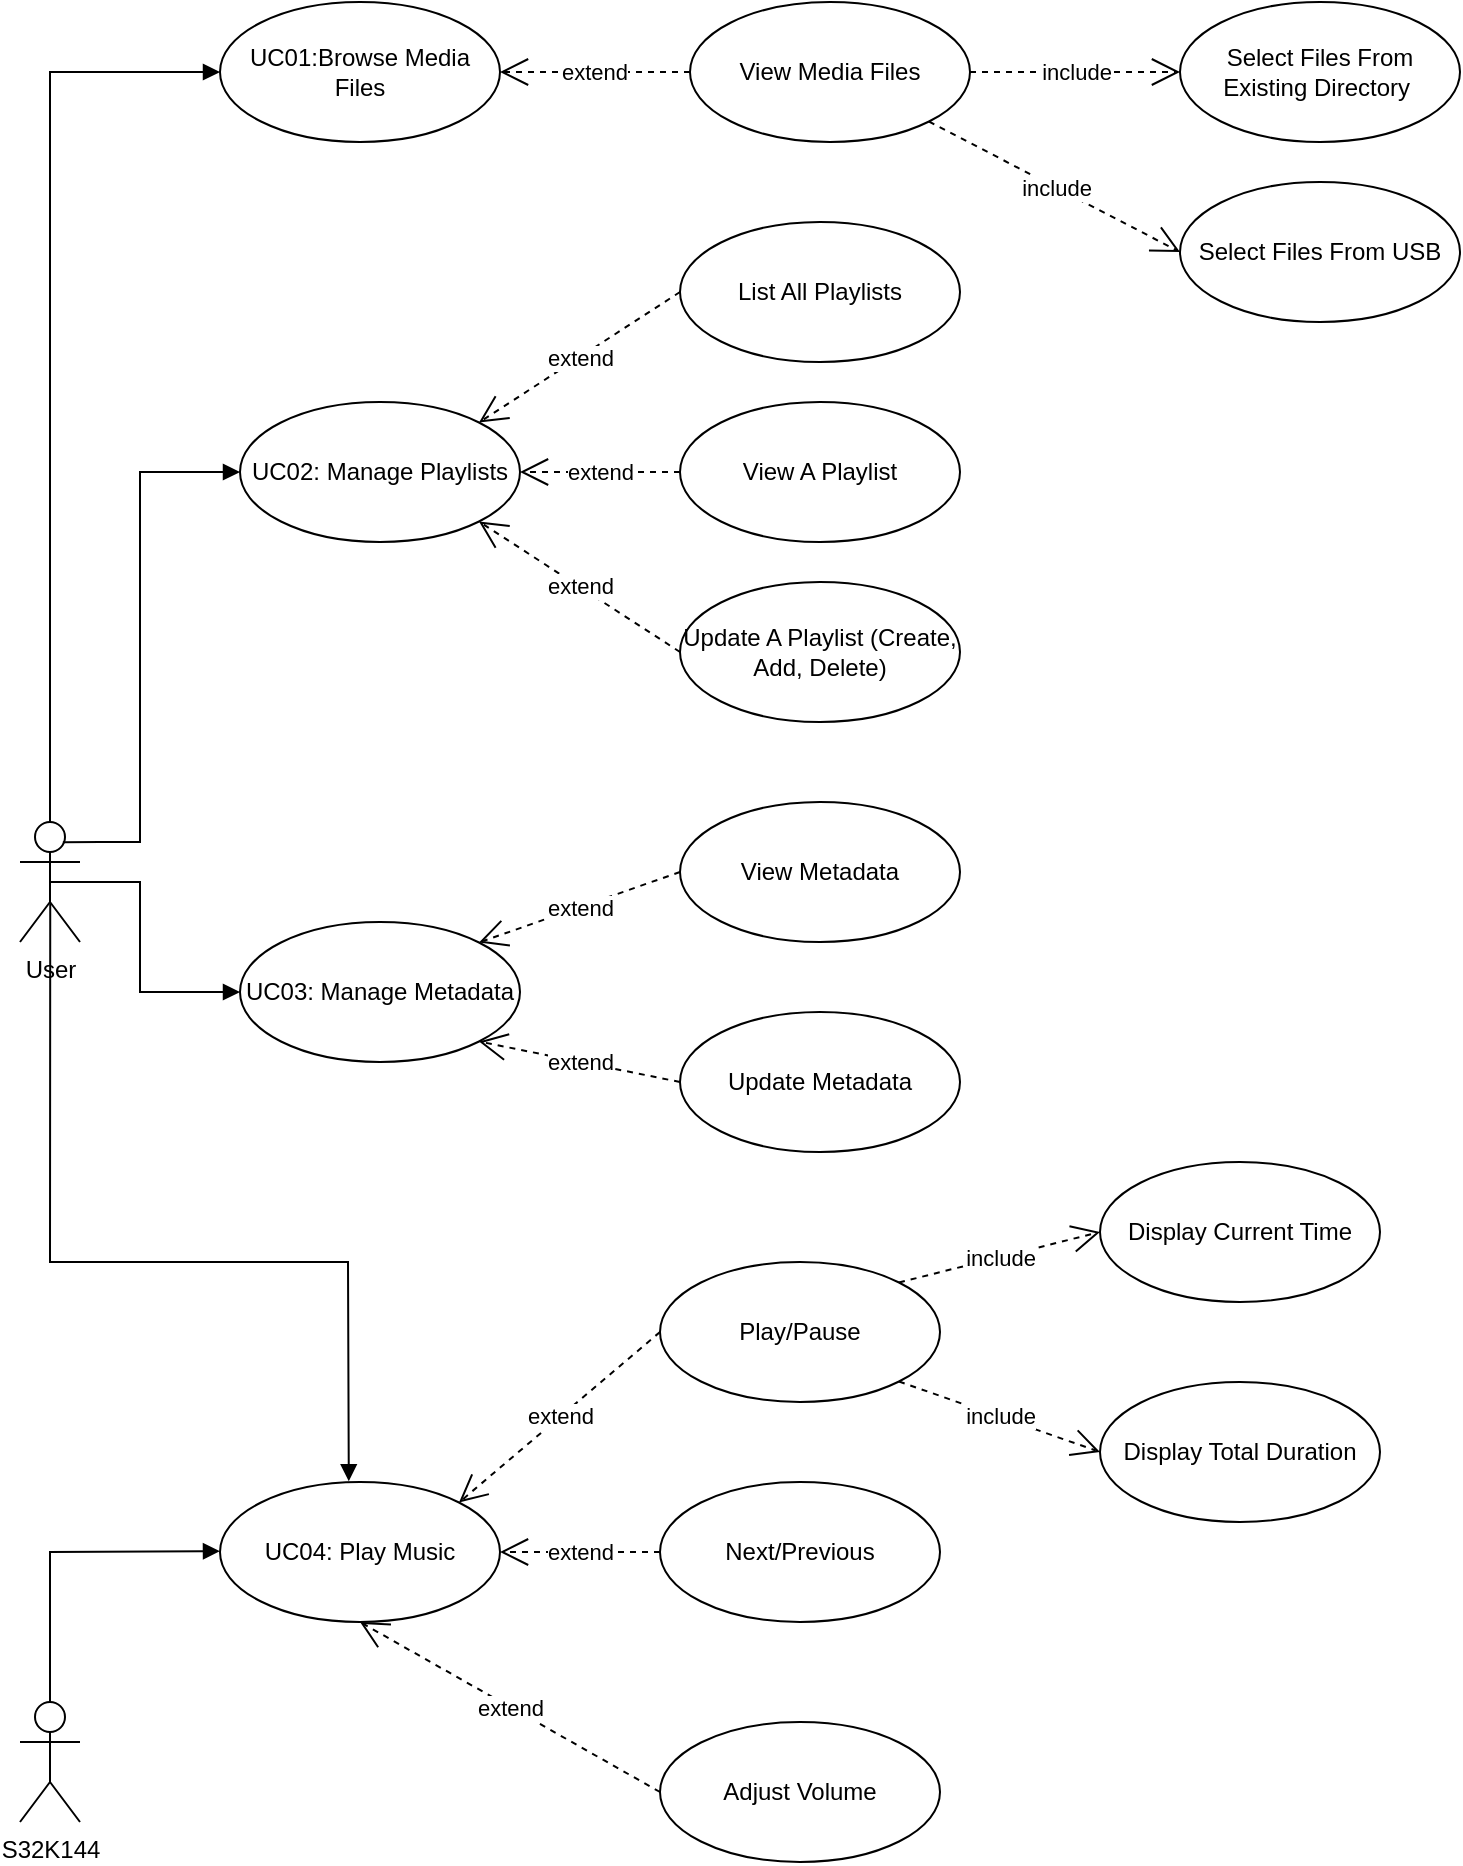 <mxfile pages="2">
    <diagram id="zMjND7LIPcbbeJgW610G" name="Use Case Diagram">
        <mxGraphModel dx="1245" dy="854" grid="1" gridSize="10" guides="1" tooltips="1" connect="1" arrows="1" fold="1" page="1" pageScale="1" pageWidth="850" pageHeight="1100" math="0" shadow="0">
            <root>
                <mxCell id="0"/>
                <mxCell id="1" parent="0"/>
                <mxCell id="uP4kDMvGqvI7MsLxNn60-1" value="User" style="shape=umlActor;verticalLabelPosition=bottom;verticalAlign=top;html=1;" parent="1" vertex="1">
                    <mxGeometry x="20" y="420" width="30" height="60" as="geometry"/>
                </mxCell>
                <mxCell id="uP4kDMvGqvI7MsLxNn60-2" value="" style="html=1;verticalAlign=bottom;endArrow=block;curved=0;rounded=0;exitX=0.714;exitY=0.169;exitDx=0;exitDy=0;exitPerimeter=0;entryX=0;entryY=0.5;entryDx=0;entryDy=0;" parent="1" source="uP4kDMvGqvI7MsLxNn60-1" target="uP4kDMvGqvI7MsLxNn60-5" edge="1">
                    <mxGeometry width="80" relative="1" as="geometry">
                        <mxPoint x="160" y="410" as="sourcePoint"/>
                        <mxPoint x="240" y="410" as="targetPoint"/>
                        <Array as="points">
                            <mxPoint x="60" y="430"/>
                            <mxPoint x="80" y="430"/>
                            <mxPoint x="80" y="245"/>
                        </Array>
                    </mxGeometry>
                </mxCell>
                <mxCell id="uP4kDMvGqvI7MsLxNn60-3" value="UC01:Browse Media Files" style="ellipse;whiteSpace=wrap;html=1;" parent="1" vertex="1">
                    <mxGeometry x="120" y="10" width="140" height="70" as="geometry"/>
                </mxCell>
                <mxCell id="uP4kDMvGqvI7MsLxNn60-4" value="View Media Files" style="ellipse;whiteSpace=wrap;html=1;" parent="1" vertex="1">
                    <mxGeometry x="355" y="10" width="140" height="70" as="geometry"/>
                </mxCell>
                <mxCell id="uP4kDMvGqvI7MsLxNn60-5" value="UC02: Manage Playlists" style="ellipse;whiteSpace=wrap;html=1;" parent="1" vertex="1">
                    <mxGeometry x="130" y="210" width="140" height="70" as="geometry"/>
                </mxCell>
                <mxCell id="uP4kDMvGqvI7MsLxNn60-6" value="List All Playlists" style="ellipse;whiteSpace=wrap;html=1;" parent="1" vertex="1">
                    <mxGeometry x="350" y="120" width="140" height="70" as="geometry"/>
                </mxCell>
                <mxCell id="uP4kDMvGqvI7MsLxNn60-7" value="View A Playlist" style="ellipse;whiteSpace=wrap;html=1;" parent="1" vertex="1">
                    <mxGeometry x="350" y="210" width="140" height="70" as="geometry"/>
                </mxCell>
                <mxCell id="uP4kDMvGqvI7MsLxNn60-8" value="Update A Playlist (Create, Add, Delete)" style="ellipse;whiteSpace=wrap;html=1;" parent="1" vertex="1">
                    <mxGeometry x="350" y="300" width="140" height="70" as="geometry"/>
                </mxCell>
                <mxCell id="uP4kDMvGqvI7MsLxNn60-9" value="UC03: Manage Metadata" style="ellipse;whiteSpace=wrap;html=1;" parent="1" vertex="1">
                    <mxGeometry x="130" y="470" width="140" height="70" as="geometry"/>
                </mxCell>
                <mxCell id="uP4kDMvGqvI7MsLxNn60-10" value="UC04: Play Music" style="ellipse;whiteSpace=wrap;html=1;" parent="1" vertex="1">
                    <mxGeometry x="120" y="750" width="140" height="70" as="geometry"/>
                </mxCell>
                <mxCell id="uP4kDMvGqvI7MsLxNn60-11" value="Play/&lt;span style=&quot;color: rgb(0, 0, 0);&quot;&gt;Pause&lt;/span&gt;" style="ellipse;whiteSpace=wrap;html=1;" parent="1" vertex="1">
                    <mxGeometry x="340" y="640" width="140" height="70" as="geometry"/>
                </mxCell>
                <mxCell id="uP4kDMvGqvI7MsLxNn60-13" value="Next/&lt;span style=&quot;color: rgb(0, 0, 0);&quot;&gt;Previous&lt;/span&gt;" style="ellipse;whiteSpace=wrap;html=1;" parent="1" vertex="1">
                    <mxGeometry x="340" y="750" width="140" height="70" as="geometry"/>
                </mxCell>
                <mxCell id="uP4kDMvGqvI7MsLxNn60-15" value="View Metadata" style="ellipse;whiteSpace=wrap;html=1;" parent="1" vertex="1">
                    <mxGeometry x="350" y="410" width="140" height="70" as="geometry"/>
                </mxCell>
                <mxCell id="uP4kDMvGqvI7MsLxNn60-16" value="Update Metadata" style="ellipse;whiteSpace=wrap;html=1;" parent="1" vertex="1">
                    <mxGeometry x="350" y="515" width="140" height="70" as="geometry"/>
                </mxCell>
                <mxCell id="uP4kDMvGqvI7MsLxNn60-18" value="extend" style="endArrow=open;endSize=12;dashed=1;html=1;rounded=0;entryX=1;entryY=0;entryDx=0;entryDy=0;exitX=0;exitY=0.5;exitDx=0;exitDy=0;" parent="1" source="uP4kDMvGqvI7MsLxNn60-6" target="uP4kDMvGqvI7MsLxNn60-5" edge="1">
                    <mxGeometry width="160" relative="1" as="geometry">
                        <mxPoint x="160" y="60" as="sourcePoint"/>
                        <mxPoint x="320" y="60" as="targetPoint"/>
                    </mxGeometry>
                </mxCell>
                <mxCell id="uP4kDMvGqvI7MsLxNn60-19" value="extend" style="endArrow=open;endSize=12;dashed=1;html=1;rounded=0;entryX=1;entryY=0.5;entryDx=0;entryDy=0;exitX=0;exitY=0.5;exitDx=0;exitDy=0;" parent="1" source="uP4kDMvGqvI7MsLxNn60-7" target="uP4kDMvGqvI7MsLxNn60-5" edge="1">
                    <mxGeometry width="160" relative="1" as="geometry">
                        <mxPoint x="580" y="40" as="sourcePoint"/>
                        <mxPoint x="740" y="40" as="targetPoint"/>
                    </mxGeometry>
                </mxCell>
                <mxCell id="uP4kDMvGqvI7MsLxNn60-20" value="extend" style="endArrow=open;endSize=12;dashed=1;html=1;rounded=0;entryX=1;entryY=1;entryDx=0;entryDy=0;exitX=0;exitY=0.5;exitDx=0;exitDy=0;" parent="1" source="uP4kDMvGqvI7MsLxNn60-8" target="uP4kDMvGqvI7MsLxNn60-5" edge="1">
                    <mxGeometry width="160" relative="1" as="geometry">
                        <mxPoint x="560" y="20" as="sourcePoint"/>
                        <mxPoint x="720" y="20" as="targetPoint"/>
                    </mxGeometry>
                </mxCell>
                <mxCell id="uP4kDMvGqvI7MsLxNn60-21" value="extend" style="endArrow=open;endSize=12;dashed=1;html=1;rounded=0;entryX=1;entryY=0;entryDx=0;entryDy=0;exitX=0;exitY=0.5;exitDx=0;exitDy=0;" parent="1" source="uP4kDMvGqvI7MsLxNn60-15" target="uP4kDMvGqvI7MsLxNn60-9" edge="1">
                    <mxGeometry width="160" relative="1" as="geometry">
                        <mxPoint x="150" y="389" as="sourcePoint"/>
                        <mxPoint x="310" y="389" as="targetPoint"/>
                    </mxGeometry>
                </mxCell>
                <mxCell id="uP4kDMvGqvI7MsLxNn60-22" value="extend" style="endArrow=open;endSize=12;dashed=1;html=1;rounded=0;entryX=1;entryY=1;entryDx=0;entryDy=0;exitX=0;exitY=0.5;exitDx=0;exitDy=0;" parent="1" source="uP4kDMvGqvI7MsLxNn60-16" target="uP4kDMvGqvI7MsLxNn60-9" edge="1">
                    <mxGeometry width="160" relative="1" as="geometry">
                        <mxPoint x="150" y="389" as="sourcePoint"/>
                        <mxPoint x="310" y="389" as="targetPoint"/>
                    </mxGeometry>
                </mxCell>
                <mxCell id="uP4kDMvGqvI7MsLxNn60-23" value="extend" style="endArrow=open;endSize=12;dashed=1;html=1;rounded=0;entryX=1;entryY=0;entryDx=0;entryDy=0;exitX=0;exitY=0.5;exitDx=0;exitDy=0;" parent="1" source="uP4kDMvGqvI7MsLxNn60-11" target="uP4kDMvGqvI7MsLxNn60-10" edge="1">
                    <mxGeometry x="-0.006" width="160" relative="1" as="geometry">
                        <mxPoint x="110" y="700" as="sourcePoint"/>
                        <mxPoint x="270" y="700" as="targetPoint"/>
                        <mxPoint as="offset"/>
                    </mxGeometry>
                </mxCell>
                <mxCell id="uP4kDMvGqvI7MsLxNn60-25" value="extend" style="endArrow=open;endSize=12;dashed=1;html=1;rounded=0;entryX=1;entryY=0.5;entryDx=0;entryDy=0;exitX=0;exitY=0.5;exitDx=0;exitDy=0;" parent="1" source="uP4kDMvGqvI7MsLxNn60-13" target="uP4kDMvGqvI7MsLxNn60-10" edge="1">
                    <mxGeometry width="160" relative="1" as="geometry">
                        <mxPoint x="130" y="720" as="sourcePoint"/>
                        <mxPoint x="290" y="720" as="targetPoint"/>
                    </mxGeometry>
                </mxCell>
                <mxCell id="uP4kDMvGqvI7MsLxNn60-27" value="" style="html=1;verticalAlign=bottom;endArrow=block;curved=0;rounded=0;entryX=0;entryY=0.5;entryDx=0;entryDy=0;exitX=0.5;exitY=0;exitDx=0;exitDy=0;exitPerimeter=0;" parent="1" source="uP4kDMvGqvI7MsLxNn60-1" target="uP4kDMvGqvI7MsLxNn60-3" edge="1">
                    <mxGeometry width="80" relative="1" as="geometry">
                        <mxPoint x="190" y="390" as="sourcePoint"/>
                        <mxPoint x="270" y="390" as="targetPoint"/>
                        <Array as="points">
                            <mxPoint x="35" y="45"/>
                        </Array>
                    </mxGeometry>
                </mxCell>
                <mxCell id="uP4kDMvGqvI7MsLxNn60-28" value="" style="html=1;verticalAlign=bottom;endArrow=block;curved=0;rounded=0;exitX=0.504;exitY=0.681;exitDx=0;exitDy=0;exitPerimeter=0;entryX=0.46;entryY=-0.005;entryDx=0;entryDy=0;entryPerimeter=0;" parent="1" source="uP4kDMvGqvI7MsLxNn60-1" target="uP4kDMvGqvI7MsLxNn60-10" edge="1">
                    <mxGeometry width="80" relative="1" as="geometry">
                        <mxPoint x="30.15" y="420.74" as="sourcePoint"/>
                        <mxPoint x="185" y="760" as="targetPoint"/>
                        <Array as="points">
                            <mxPoint x="35" y="640"/>
                            <mxPoint x="184" y="640"/>
                        </Array>
                    </mxGeometry>
                </mxCell>
                <mxCell id="uP4kDMvGqvI7MsLxNn60-29" value="" style="html=1;verticalAlign=bottom;endArrow=block;curved=0;rounded=0;entryX=0;entryY=0.5;entryDx=0;entryDy=0;exitX=0.5;exitY=0.5;exitDx=0;exitDy=0;exitPerimeter=0;" parent="1" source="uP4kDMvGqvI7MsLxNn60-1" target="uP4kDMvGqvI7MsLxNn60-9" edge="1">
                    <mxGeometry width="80" relative="1" as="geometry">
                        <mxPoint x="180" y="430" as="sourcePoint"/>
                        <mxPoint x="260" y="430" as="targetPoint"/>
                        <Array as="points">
                            <mxPoint x="80" y="450"/>
                            <mxPoint x="80" y="505"/>
                        </Array>
                    </mxGeometry>
                </mxCell>
                <mxCell id="uP4kDMvGqvI7MsLxNn60-30" value="Display Current Time" style="ellipse;whiteSpace=wrap;html=1;" parent="1" vertex="1">
                    <mxGeometry x="560" y="590" width="140" height="70" as="geometry"/>
                </mxCell>
                <mxCell id="uP4kDMvGqvI7MsLxNn60-31" value="include" style="endArrow=open;endSize=12;dashed=1;html=1;rounded=0;entryX=0;entryY=0.5;entryDx=0;entryDy=0;exitX=1;exitY=0;exitDx=0;exitDy=0;" parent="1" source="uP4kDMvGqvI7MsLxNn60-11" target="uP4kDMvGqvI7MsLxNn60-30" edge="1">
                    <mxGeometry width="160" relative="1" as="geometry">
                        <mxPoint x="480" y="644.41" as="sourcePoint"/>
                        <mxPoint x="560" y="644.41" as="targetPoint"/>
                    </mxGeometry>
                </mxCell>
                <mxCell id="uP4kDMvGqvI7MsLxNn60-32" value="S32K144" style="shape=umlActor;verticalLabelPosition=bottom;verticalAlign=top;html=1;" parent="1" vertex="1">
                    <mxGeometry x="20" y="860" width="30" height="60" as="geometry"/>
                </mxCell>
                <mxCell id="uP4kDMvGqvI7MsLxNn60-33" value="Display Total Duration" style="ellipse;whiteSpace=wrap;html=1;" parent="1" vertex="1">
                    <mxGeometry x="560" y="700" width="140" height="70" as="geometry"/>
                </mxCell>
                <mxCell id="uP4kDMvGqvI7MsLxNn60-34" value="" style="html=1;verticalAlign=bottom;endArrow=block;curved=0;rounded=0;exitX=0.5;exitY=0;exitDx=0;exitDy=0;exitPerimeter=0;" parent="1" source="uP4kDMvGqvI7MsLxNn60-32" edge="1">
                    <mxGeometry width="80" relative="1" as="geometry">
                        <mxPoint x="40" y="784.58" as="sourcePoint"/>
                        <mxPoint x="120" y="784.58" as="targetPoint"/>
                        <Array as="points">
                            <mxPoint x="35" y="785"/>
                        </Array>
                    </mxGeometry>
                </mxCell>
                <mxCell id="dOYiK-sRWLPAoEy9yy2h-1" value="include" style="endArrow=open;endSize=12;dashed=1;html=1;rounded=0;entryX=0;entryY=0.5;entryDx=0;entryDy=0;exitX=1;exitY=1;exitDx=0;exitDy=0;" parent="1" source="uP4kDMvGqvI7MsLxNn60-11" target="uP4kDMvGqvI7MsLxNn60-33" edge="1">
                    <mxGeometry width="160" relative="1" as="geometry">
                        <mxPoint x="490" y="654.41" as="sourcePoint"/>
                        <mxPoint x="550" y="605" as="targetPoint"/>
                    </mxGeometry>
                </mxCell>
                <mxCell id="6l_nhM3BmSXdeqRaEX0y-1" value="Adjust Volume" style="ellipse;whiteSpace=wrap;html=1;" parent="1" vertex="1">
                    <mxGeometry x="340" y="870" width="140" height="70" as="geometry"/>
                </mxCell>
                <mxCell id="6l_nhM3BmSXdeqRaEX0y-2" value="extend" style="endArrow=open;endSize=12;dashed=1;html=1;rounded=0;exitX=0;exitY=0.5;exitDx=0;exitDy=0;entryX=0.5;entryY=1;entryDx=0;entryDy=0;" parent="1" source="6l_nhM3BmSXdeqRaEX0y-1" target="uP4kDMvGqvI7MsLxNn60-10" edge="1">
                    <mxGeometry width="160" relative="1" as="geometry">
                        <mxPoint x="331" y="1020" as="sourcePoint"/>
                        <mxPoint x="160" y="910" as="targetPoint"/>
                    </mxGeometry>
                </mxCell>
                <mxCell id="2otlj7gjaZghGO-YsD80-1" value="Select Files From USB" style="ellipse;whiteSpace=wrap;html=1;" parent="1" vertex="1">
                    <mxGeometry x="600" y="100" width="140" height="70" as="geometry"/>
                </mxCell>
                <mxCell id="2otlj7gjaZghGO-YsD80-4" value="Select Files From Existing Directory&amp;nbsp;" style="ellipse;whiteSpace=wrap;html=1;" parent="1" vertex="1">
                    <mxGeometry x="600" y="10" width="140" height="70" as="geometry"/>
                </mxCell>
                <mxCell id="2otlj7gjaZghGO-YsD80-7" value="&lt;span style=&quot;color: rgb(0, 0, 0);&quot;&gt;extend&lt;/span&gt;" style="endArrow=open;endSize=12;dashed=1;html=1;rounded=0;entryX=1;entryY=0.5;entryDx=0;entryDy=0;exitX=0;exitY=0.5;exitDx=0;exitDy=0;" parent="1" source="uP4kDMvGqvI7MsLxNn60-4" target="uP4kDMvGqvI7MsLxNn60-3" edge="1">
                    <mxGeometry x="0.012" width="160" relative="1" as="geometry">
                        <mxPoint x="345" y="135" as="sourcePoint"/>
                        <mxPoint x="240" y="70" as="targetPoint"/>
                        <mxPoint as="offset"/>
                    </mxGeometry>
                </mxCell>
                <mxCell id="2otlj7gjaZghGO-YsD80-8" value="&lt;span style=&quot;color: rgb(0, 0, 0);&quot;&gt;include&lt;/span&gt;" style="endArrow=open;endSize=12;dashed=1;html=1;rounded=0;entryX=0;entryY=0.5;entryDx=0;entryDy=0;exitX=1;exitY=0.5;exitDx=0;exitDy=0;" parent="1" source="uP4kDMvGqvI7MsLxNn60-4" target="2otlj7gjaZghGO-YsD80-4" edge="1">
                    <mxGeometry x="0.012" width="160" relative="1" as="geometry">
                        <mxPoint x="355" y="145" as="sourcePoint"/>
                        <mxPoint x="250" y="80" as="targetPoint"/>
                        <mxPoint as="offset"/>
                    </mxGeometry>
                </mxCell>
                <mxCell id="2otlj7gjaZghGO-YsD80-9" value="&lt;span style=&quot;color: rgb(0, 0, 0);&quot;&gt;include&lt;/span&gt;" style="endArrow=open;endSize=12;dashed=1;html=1;rounded=0;entryX=0;entryY=0.5;entryDx=0;entryDy=0;exitX=1;exitY=1;exitDx=0;exitDy=0;" parent="1" source="uP4kDMvGqvI7MsLxNn60-4" target="2otlj7gjaZghGO-YsD80-1" edge="1">
                    <mxGeometry x="0.012" width="160" relative="1" as="geometry">
                        <mxPoint x="365" y="155" as="sourcePoint"/>
                        <mxPoint x="260" y="90" as="targetPoint"/>
                        <mxPoint as="offset"/>
                    </mxGeometry>
                </mxCell>
            </root>
        </mxGraphModel>
    </diagram>
    <diagram id="SCjX0GAg4T0zt9mccB8J" name="Activity Diagram">
        <mxGraphModel dx="1470" dy="674" grid="1" gridSize="10" guides="1" tooltips="1" connect="1" arrows="1" fold="1" page="1" pageScale="1" pageWidth="850" pageHeight="1100" math="0" shadow="0">
            <root>
                <mxCell id="0"/>
                <mxCell id="1" parent="0"/>
                <mxCell id="dNyJJ6zO9dF9QWZeIkZO-4" style="edgeStyle=none;html=1;exitX=0.5;exitY=1;exitDx=0;exitDy=0;entryX=0.5;entryY=0;entryDx=0;entryDy=0;" parent="1" source="vxfiskjCwxbiaKTmfR3L-3" target="vxfiskjCwxbiaKTmfR3L-6" edge="1">
                    <mxGeometry relative="1" as="geometry"/>
                </mxCell>
                <mxCell id="vxfiskjCwxbiaKTmfR3L-3" value="" style="ellipse;fillColor=strokeColor;html=1;" parent="1" vertex="1">
                    <mxGeometry x="195" y="110" width="30" height="30" as="geometry"/>
                </mxCell>
                <mxCell id="dNyJJ6zO9dF9QWZeIkZO-3" style="edgeStyle=none;html=1;exitX=0.5;exitY=1;exitDx=0;exitDy=0;entryX=0.5;entryY=0;entryDx=0;entryDy=0;" parent="1" source="vxfiskjCwxbiaKTmfR3L-5" target="vxfiskjCwxbiaKTmfR3L-3" edge="1">
                    <mxGeometry relative="1" as="geometry"/>
                </mxCell>
                <mxCell id="vxfiskjCwxbiaKTmfR3L-5" value="User" style="html=1;align=center;verticalAlign=top;rounded=1;absoluteArcSize=1;arcSize=10;dashed=0;whiteSpace=wrap;" parent="1" vertex="1">
                    <mxGeometry x="140" y="40" width="140" height="40" as="geometry"/>
                </mxCell>
                <mxCell id="dNyJJ6zO9dF9QWZeIkZO-5" style="edgeStyle=none;html=1;exitX=0.5;exitY=1;exitDx=0;exitDy=0;entryX=0.5;entryY=0;entryDx=0;entryDy=0;" parent="1" source="vxfiskjCwxbiaKTmfR3L-6" target="0NSfoqYgafgSS8OPShtc-1" edge="1">
                    <mxGeometry relative="1" as="geometry"/>
                </mxCell>
                <mxCell id="vxfiskjCwxbiaKTmfR3L-6" value="User selects source directory" style="html=1;align=center;verticalAlign=top;rounded=1;absoluteArcSize=1;arcSize=10;dashed=0;whiteSpace=wrap;" parent="1" vertex="1">
                    <mxGeometry x="140" y="160" width="140" height="40" as="geometry"/>
                </mxCell>
                <mxCell id="dNyJJ6zO9dF9QWZeIkZO-6" style="edgeStyle=none;html=1;exitX=0;exitY=0.5;exitDx=0;exitDy=0;entryX=0.5;entryY=0;entryDx=0;entryDy=0;" parent="1" source="0NSfoqYgafgSS8OPShtc-1" target="0NSfoqYgafgSS8OPShtc-2" edge="1">
                    <mxGeometry relative="1" as="geometry">
                        <Array as="points">
                            <mxPoint x="100" y="255"/>
                        </Array>
                    </mxGeometry>
                </mxCell>
                <mxCell id="dNyJJ6zO9dF9QWZeIkZO-7" style="edgeStyle=none;html=1;exitX=1;exitY=0.5;exitDx=0;exitDy=0;entryX=0.5;entryY=0;entryDx=0;entryDy=0;" parent="1" source="0NSfoqYgafgSS8OPShtc-1" target="os0t_omL808ShuTvLKkM-1" edge="1">
                    <mxGeometry relative="1" as="geometry">
                        <Array as="points">
                            <mxPoint x="320" y="255"/>
                        </Array>
                    </mxGeometry>
                </mxCell>
                <mxCell id="0NSfoqYgafgSS8OPShtc-1" value="" style="rhombus;" parent="1" vertex="1">
                    <mxGeometry x="195" y="240" width="30" height="30" as="geometry"/>
                </mxCell>
                <mxCell id="dNyJJ6zO9dF9QWZeIkZO-10" style="edgeStyle=none;html=1;exitX=0.5;exitY=1;exitDx=0;exitDy=0;entryX=0;entryY=0.5;entryDx=0;entryDy=0;" parent="1" source="0NSfoqYgafgSS8OPShtc-2" target="dNyJJ6zO9dF9QWZeIkZO-8" edge="1">
                    <mxGeometry relative="1" as="geometry">
                        <Array as="points">
                            <mxPoint x="100" y="395"/>
                        </Array>
                    </mxGeometry>
                </mxCell>
                <mxCell id="0NSfoqYgafgSS8OPShtc-2" value="&lt;span style=&quot;color: rgb(0, 0, 0);&quot;&gt;Select files from existing computer&#39;s directory&lt;/span&gt;" style="html=1;align=center;verticalAlign=top;rounded=1;absoluteArcSize=1;arcSize=10;dashed=0;whiteSpace=wrap;" parent="1" vertex="1">
                    <mxGeometry x="30" y="280" width="140" height="40" as="geometry"/>
                </mxCell>
                <mxCell id="dNyJJ6zO9dF9QWZeIkZO-11" style="edgeStyle=none;html=1;exitX=0.5;exitY=1;exitDx=0;exitDy=0;entryX=0.5;entryY=0;entryDx=0;entryDy=0;" parent="1" source="os0t_omL808ShuTvLKkM-1" target="dNyJJ6zO9dF9QWZeIkZO-8" edge="1">
                    <mxGeometry relative="1" as="geometry">
                        <Array as="points">
                            <mxPoint x="320" y="360"/>
                            <mxPoint x="210" y="360"/>
                        </Array>
                    </mxGeometry>
                </mxCell>
                <mxCell id="os0t_omL808ShuTvLKkM-1" value="Select files from external USB" style="html=1;align=center;verticalAlign=top;rounded=1;absoluteArcSize=1;arcSize=10;dashed=0;whiteSpace=wrap;" parent="1" vertex="1">
                    <mxGeometry x="250" y="280" width="140" height="40" as="geometry"/>
                </mxCell>
                <mxCell id="os0t_omL808ShuTvLKkM-2" value="" style="ellipse;html=1;shape=endState;fillColor=strokeColor;" parent="1" vertex="1">
                    <mxGeometry x="195" y="540" width="30" height="30" as="geometry"/>
                </mxCell>
                <mxCell id="dNyJJ6zO9dF9QWZeIkZO-16" style="edgeStyle=none;html=1;exitX=1;exitY=0.5;exitDx=0;exitDy=0;entryX=0;entryY=0.5;entryDx=0;entryDy=0;" parent="1" source="dNyJJ6zO9dF9QWZeIkZO-8" target="dNyJJ6zO9dF9QWZeIkZO-14" edge="1">
                    <mxGeometry relative="1" as="geometry"/>
                </mxCell>
                <mxCell id="dNyJJ6zO9dF9QWZeIkZO-18" value="no" style="edgeLabel;html=1;align=center;verticalAlign=middle;resizable=0;points=[];" parent="dNyJJ6zO9dF9QWZeIkZO-16" vertex="1" connectable="0">
                    <mxGeometry x="-0.377" relative="1" as="geometry">
                        <mxPoint as="offset"/>
                    </mxGeometry>
                </mxCell>
                <mxCell id="JsWtZUzzyw17qWSe3vUO-2" style="edgeStyle=none;html=1;exitX=0.5;exitY=1;exitDx=0;exitDy=0;entryX=0.5;entryY=0;entryDx=0;entryDy=0;" parent="1" source="dNyJJ6zO9dF9QWZeIkZO-8" target="JsWtZUzzyw17qWSe3vUO-1" edge="1">
                    <mxGeometry relative="1" as="geometry"/>
                </mxCell>
                <mxCell id="JsWtZUzzyw17qWSe3vUO-5" value="yes" style="edgeLabel;html=1;align=center;verticalAlign=middle;resizable=0;points=[];" parent="JsWtZUzzyw17qWSe3vUO-2" vertex="1" connectable="0">
                    <mxGeometry x="-0.4" y="1" relative="1" as="geometry">
                        <mxPoint as="offset"/>
                    </mxGeometry>
                </mxCell>
                <mxCell id="dNyJJ6zO9dF9QWZeIkZO-8" value="Valid" style="rhombus;" parent="1" vertex="1">
                    <mxGeometry x="190" y="380" width="40" height="30" as="geometry"/>
                </mxCell>
                <mxCell id="dNyJJ6zO9dF9QWZeIkZO-19" style="edgeStyle=none;html=1;exitX=0.5;exitY=1;exitDx=0;exitDy=0;entryX=1;entryY=0.5;entryDx=0;entryDy=0;" parent="1" source="dNyJJ6zO9dF9QWZeIkZO-14" target="os0t_omL808ShuTvLKkM-2" edge="1">
                    <mxGeometry relative="1" as="geometry">
                        <Array as="points">
                            <mxPoint x="360" y="555"/>
                        </Array>
                    </mxGeometry>
                </mxCell>
                <mxCell id="dNyJJ6zO9dF9QWZeIkZO-14" value="Throw exception" style="html=1;align=center;verticalAlign=top;rounded=1;absoluteArcSize=1;arcSize=10;dashed=0;whiteSpace=wrap;" parent="1" vertex="1">
                    <mxGeometry x="290" y="375" width="140" height="40" as="geometry"/>
                </mxCell>
                <mxCell id="dNyJJ6zO9dF9QWZeIkZO-20" value="1. Browse Media Files" style="text;html=1;align=center;verticalAlign=middle;resizable=0;points=[];autosize=1;strokeColor=none;fillColor=none;" parent="1" vertex="1">
                    <mxGeometry x="145" y="10" width="140" height="30" as="geometry"/>
                </mxCell>
                <mxCell id="jxmi34YrOc_0kIQd0_tu-1" value="Back to Browse Media Files Page" style="text;html=1;align=center;verticalAlign=middle;resizable=0;points=[];autosize=1;strokeColor=none;fillColor=none;" parent="1" vertex="1">
                    <mxGeometry x="120" y="570" width="200" height="30" as="geometry"/>
                </mxCell>
                <mxCell id="xiLRbHSQZar5299VjpSP-1" value="2. Manage Playlists" style="text;html=1;align=center;verticalAlign=middle;resizable=0;points=[];autosize=1;strokeColor=none;fillColor=none;" parent="1" vertex="1">
                    <mxGeometry x="210" y="660" width="130" height="30" as="geometry"/>
                </mxCell>
                <mxCell id="aMobtavR-piRIKnNfjmf-25" style="edgeStyle=none;html=1;exitX=0.5;exitY=1;exitDx=0;exitDy=0;entryX=0.5;entryY=0;entryDx=0;entryDy=0;" parent="1" source="xiLRbHSQZar5299VjpSP-2" target="xiLRbHSQZar5299VjpSP-3" edge="1">
                    <mxGeometry relative="1" as="geometry"/>
                </mxCell>
                <mxCell id="xiLRbHSQZar5299VjpSP-2" value="User" style="html=1;align=center;verticalAlign=top;rounded=1;absoluteArcSize=1;arcSize=10;dashed=0;whiteSpace=wrap;" parent="1" vertex="1">
                    <mxGeometry x="210" y="690" width="140" height="40" as="geometry"/>
                </mxCell>
                <mxCell id="aMobtavR-piRIKnNfjmf-26" style="edgeStyle=none;html=1;exitX=0.5;exitY=1;exitDx=0;exitDy=0;entryX=0.5;entryY=0;entryDx=0;entryDy=0;" parent="1" source="xiLRbHSQZar5299VjpSP-3" target="JsWtZUzzyw17qWSe3vUO-6" edge="1">
                    <mxGeometry relative="1" as="geometry"/>
                </mxCell>
                <mxCell id="xiLRbHSQZar5299VjpSP-3" value="" style="ellipse;fillColor=strokeColor;html=1;" parent="1" vertex="1">
                    <mxGeometry x="265" y="760" width="30" height="30" as="geometry"/>
                </mxCell>
                <mxCell id="JsWtZUzzyw17qWSe3vUO-4" style="edgeStyle=none;html=1;exitX=0.5;exitY=1;exitDx=0;exitDy=0;entryX=0.5;entryY=0;entryDx=0;entryDy=0;" parent="1" source="JsWtZUzzyw17qWSe3vUO-1" target="os0t_omL808ShuTvLKkM-2" edge="1">
                    <mxGeometry relative="1" as="geometry"/>
                </mxCell>
                <mxCell id="JsWtZUzzyw17qWSe3vUO-1" value="Display media files" style="html=1;align=center;verticalAlign=top;rounded=1;absoluteArcSize=1;arcSize=10;dashed=0;whiteSpace=wrap;" parent="1" vertex="1">
                    <mxGeometry x="140" y="460" width="140" height="40" as="geometry"/>
                </mxCell>
                <mxCell id="aMobtavR-piRIKnNfjmf-27" style="edgeStyle=none;html=1;exitX=0;exitY=0.5;exitDx=0;exitDy=0;entryX=0.5;entryY=0;entryDx=0;entryDy=0;" parent="1" source="JsWtZUzzyw17qWSe3vUO-6" target="JsWtZUzzyw17qWSe3vUO-7" edge="1">
                    <mxGeometry relative="1" as="geometry">
                        <Array as="points">
                            <mxPoint x="90" y="835"/>
                        </Array>
                    </mxGeometry>
                </mxCell>
                <mxCell id="aMobtavR-piRIKnNfjmf-28" style="edgeStyle=none;html=1;exitX=0.5;exitY=1;exitDx=0;exitDy=0;entryX=0.5;entryY=0;entryDx=0;entryDy=0;" parent="1" source="JsWtZUzzyw17qWSe3vUO-6" target="QwqNZykjkDjg2RaYm4xr-1" edge="1">
                    <mxGeometry relative="1" as="geometry"/>
                </mxCell>
                <mxCell id="aMobtavR-piRIKnNfjmf-74" style="edgeStyle=none;html=1;exitX=1;exitY=0.5;exitDx=0;exitDy=0;entryX=0.5;entryY=0;entryDx=0;entryDy=0;" parent="1" source="JsWtZUzzyw17qWSe3vUO-6" target="aMobtavR-piRIKnNfjmf-47" edge="1">
                    <mxGeometry relative="1" as="geometry">
                        <Array as="points">
                            <mxPoint x="535" y="835"/>
                        </Array>
                    </mxGeometry>
                </mxCell>
                <mxCell id="aMobtavR-piRIKnNfjmf-84" style="edgeStyle=none;html=1;exitX=1;exitY=0.5;exitDx=0;exitDy=0;entryX=0.5;entryY=0;entryDx=0;entryDy=0;" parent="1" source="JsWtZUzzyw17qWSe3vUO-6" target="aMobtavR-piRIKnNfjmf-4" edge="1">
                    <mxGeometry relative="1" as="geometry">
                        <Array as="points">
                            <mxPoint x="1010" y="835"/>
                        </Array>
                    </mxGeometry>
                </mxCell>
                <mxCell id="JsWtZUzzyw17qWSe3vUO-6" value="" style="rhombus;" parent="1" vertex="1">
                    <mxGeometry x="265" y="820" width="30" height="30" as="geometry"/>
                </mxCell>
                <mxCell id="aMobtavR-piRIKnNfjmf-29" style="edgeStyle=none;html=1;exitX=0.5;exitY=1;exitDx=0;exitDy=0;entryX=0.5;entryY=0;entryDx=0;entryDy=0;" parent="1" source="JsWtZUzzyw17qWSe3vUO-7" target="aMobtavR-piRIKnNfjmf-2" edge="1">
                    <mxGeometry relative="1" as="geometry"/>
                </mxCell>
                <mxCell id="JsWtZUzzyw17qWSe3vUO-7" value="List all playlist" style="html=1;align=center;verticalAlign=top;rounded=1;absoluteArcSize=1;arcSize=10;dashed=0;whiteSpace=wrap;" parent="1" vertex="1">
                    <mxGeometry x="20" y="880" width="140" height="40" as="geometry"/>
                </mxCell>
                <mxCell id="aMobtavR-piRIKnNfjmf-30" style="edgeStyle=none;html=1;exitX=0.5;exitY=1;exitDx=0;exitDy=0;entryX=0.5;entryY=0;entryDx=0;entryDy=0;" parent="1" source="QwqNZykjkDjg2RaYm4xr-1" target="aMobtavR-piRIKnNfjmf-1" edge="1">
                    <mxGeometry relative="1" as="geometry"/>
                </mxCell>
                <mxCell id="QwqNZykjkDjg2RaYm4xr-1" value="View a playlist" style="html=1;align=center;verticalAlign=top;rounded=1;absoluteArcSize=1;arcSize=10;dashed=0;whiteSpace=wrap;" parent="1" vertex="1">
                    <mxGeometry x="210" y="880" width="140" height="40" as="geometry"/>
                </mxCell>
                <mxCell id="aMobtavR-piRIKnNfjmf-33" style="edgeStyle=none;html=1;exitX=0.5;exitY=1;exitDx=0;exitDy=0;entryX=0.5;entryY=0;entryDx=0;entryDy=0;" parent="1" source="aMobtavR-piRIKnNfjmf-1" target="aMobtavR-piRIKnNfjmf-31" edge="1">
                    <mxGeometry relative="1" as="geometry"/>
                </mxCell>
                <mxCell id="aMobtavR-piRIKnNfjmf-1" value="Display all media files in playlist" style="html=1;align=center;verticalAlign=top;rounded=1;absoluteArcSize=1;arcSize=10;dashed=0;whiteSpace=wrap;" parent="1" vertex="1">
                    <mxGeometry x="210" y="960" width="140" height="40" as="geometry"/>
                </mxCell>
                <mxCell id="aMobtavR-piRIKnNfjmf-32" style="edgeStyle=none;html=1;exitX=0.5;exitY=1;exitDx=0;exitDy=0;entryX=0;entryY=0.5;entryDx=0;entryDy=0;" parent="1" source="aMobtavR-piRIKnNfjmf-2" target="aMobtavR-piRIKnNfjmf-31" edge="1">
                    <mxGeometry relative="1" as="geometry">
                        <Array as="points">
                            <mxPoint x="90" y="1415"/>
                        </Array>
                    </mxGeometry>
                </mxCell>
                <mxCell id="aMobtavR-piRIKnNfjmf-2" value="Display all existing playlist" style="html=1;align=center;verticalAlign=top;rounded=1;absoluteArcSize=1;arcSize=10;dashed=0;whiteSpace=wrap;" parent="1" vertex="1">
                    <mxGeometry x="20" y="960" width="140" height="40" as="geometry"/>
                </mxCell>
                <mxCell id="aMobtavR-piRIKnNfjmf-34" style="edgeStyle=none;html=1;exitX=0.5;exitY=1;exitDx=0;exitDy=0;entryX=0.5;entryY=0;entryDx=0;entryDy=0;" parent="1" source="aMobtavR-piRIKnNfjmf-4" target="aMobtavR-piRIKnNfjmf-5" edge="1">
                    <mxGeometry relative="1" as="geometry"/>
                </mxCell>
                <mxCell id="aMobtavR-piRIKnNfjmf-99" value="select existing playlist" style="edgeLabel;html=1;align=center;verticalAlign=middle;resizable=0;points=[];" parent="aMobtavR-piRIKnNfjmf-34" vertex="1" connectable="0">
                    <mxGeometry x="-0.2" y="1" relative="1" as="geometry">
                        <mxPoint as="offset"/>
                    </mxGeometry>
                </mxCell>
                <mxCell id="aMobtavR-piRIKnNfjmf-4" value="Update a playlist" style="html=1;align=center;verticalAlign=top;rounded=1;absoluteArcSize=1;arcSize=10;dashed=0;whiteSpace=wrap;" parent="1" vertex="1">
                    <mxGeometry x="940" y="880" width="140" height="40" as="geometry"/>
                </mxCell>
                <mxCell id="aMobtavR-piRIKnNfjmf-35" style="edgeStyle=none;html=1;exitX=1;exitY=0.5;exitDx=0;exitDy=0;entryX=0.5;entryY=0;entryDx=0;entryDy=0;" parent="1" source="aMobtavR-piRIKnNfjmf-5" target="aMobtavR-piRIKnNfjmf-6" edge="1">
                    <mxGeometry relative="1" as="geometry">
                        <Array as="points">
                            <mxPoint x="1120" y="975"/>
                            <mxPoint x="1240" y="975"/>
                        </Array>
                    </mxGeometry>
                </mxCell>
                <mxCell id="aMobtavR-piRIKnNfjmf-36" style="edgeStyle=none;html=1;exitX=0;exitY=0.5;exitDx=0;exitDy=0;entryX=0.5;entryY=0;entryDx=0;entryDy=0;" parent="1" source="aMobtavR-piRIKnNfjmf-5" target="aMobtavR-piRIKnNfjmf-7" edge="1">
                    <mxGeometry relative="1" as="geometry">
                        <mxPoint x="900" y="1040" as="targetPoint"/>
                        <Array as="points">
                            <mxPoint x="860" y="975"/>
                        </Array>
                    </mxGeometry>
                </mxCell>
                <mxCell id="aMobtavR-piRIKnNfjmf-5" value="" style="rhombus;" parent="1" vertex="1">
                    <mxGeometry x="995" y="960" width="30" height="30" as="geometry"/>
                </mxCell>
                <mxCell id="aMobtavR-piRIKnNfjmf-17" style="edgeStyle=none;html=1;exitX=0.5;exitY=1;exitDx=0;exitDy=0;entryX=0.5;entryY=0;entryDx=0;entryDy=0;" parent="1" source="aMobtavR-piRIKnNfjmf-6" target="aMobtavR-piRIKnNfjmf-9" edge="1">
                    <mxGeometry relative="1" as="geometry"/>
                </mxCell>
                <mxCell id="aMobtavR-piRIKnNfjmf-18" value="check media file" style="edgeLabel;html=1;align=center;verticalAlign=middle;resizable=0;points=[];" parent="aMobtavR-piRIKnNfjmf-17" vertex="1" connectable="0">
                    <mxGeometry x="-0.2" y="1" relative="1" as="geometry">
                        <mxPoint as="offset"/>
                    </mxGeometry>
                </mxCell>
                <mxCell id="aMobtavR-piRIKnNfjmf-6" value="Remove from playlist" style="html=1;align=center;verticalAlign=top;rounded=1;absoluteArcSize=1;arcSize=10;dashed=0;whiteSpace=wrap;" parent="1" vertex="1">
                    <mxGeometry x="1170" y="1040" width="140" height="40" as="geometry"/>
                </mxCell>
                <mxCell id="aMobtavR-piRIKnNfjmf-39" style="edgeStyle=none;html=1;exitX=0.5;exitY=1;exitDx=0;exitDy=0;entryX=0.5;entryY=0;entryDx=0;entryDy=0;" parent="1" target="aMobtavR-piRIKnNfjmf-38" edge="1">
                    <mxGeometry relative="1" as="geometry">
                        <mxPoint x="860" y="1080" as="sourcePoint"/>
                    </mxGeometry>
                </mxCell>
                <mxCell id="aMobtavR-piRIKnNfjmf-41" value="check media file" style="edgeLabel;html=1;align=center;verticalAlign=middle;resizable=0;points=[];" parent="aMobtavR-piRIKnNfjmf-39" vertex="1" connectable="0">
                    <mxGeometry x="-0.244" y="-1" relative="1" as="geometry">
                        <mxPoint as="offset"/>
                    </mxGeometry>
                </mxCell>
                <mxCell id="aMobtavR-piRIKnNfjmf-7" value="Add to playlist" style="html=1;align=center;verticalAlign=top;rounded=1;absoluteArcSize=1;arcSize=10;dashed=0;whiteSpace=wrap;" parent="1" vertex="1">
                    <mxGeometry x="790" y="1040" width="140" height="40" as="geometry"/>
                </mxCell>
                <mxCell id="aMobtavR-piRIKnNfjmf-104" style="edgeStyle=none;html=1;exitX=0.5;exitY=1;exitDx=0;exitDy=0;entryX=1;entryY=0.5;entryDx=0;entryDy=0;" parent="1" source="aMobtavR-piRIKnNfjmf-8" target="aMobtavR-piRIKnNfjmf-31" edge="1">
                    <mxGeometry relative="1" as="geometry">
                        <mxPoint x="1150.167" y="1400.0" as="targetPoint"/>
                        <Array as="points">
                            <mxPoint x="1150" y="1415"/>
                        </Array>
                    </mxGeometry>
                </mxCell>
                <mxCell id="aMobtavR-piRIKnNfjmf-8" value="Remove" style="html=1;align=center;verticalAlign=top;rounded=1;absoluteArcSize=1;arcSize=10;dashed=0;whiteSpace=wrap;" parent="1" vertex="1">
                    <mxGeometry x="1080" y="1225" width="140" height="40" as="geometry"/>
                </mxCell>
                <mxCell id="aMobtavR-piRIKnNfjmf-97" style="edgeStyle=none;html=1;exitX=0;exitY=0.5;exitDx=0;exitDy=0;entryX=0.5;entryY=0;entryDx=0;entryDy=0;" parent="1" source="aMobtavR-piRIKnNfjmf-9" target="aMobtavR-piRIKnNfjmf-8" edge="1">
                    <mxGeometry relative="1" as="geometry">
                        <Array as="points">
                            <mxPoint x="1150" y="1145"/>
                        </Array>
                    </mxGeometry>
                </mxCell>
                <mxCell id="aMobtavR-piRIKnNfjmf-105" value="exist" style="edgeLabel;html=1;align=center;verticalAlign=middle;resizable=0;points=[];" parent="aMobtavR-piRIKnNfjmf-97" vertex="1" connectable="0">
                    <mxGeometry x="-0.437" y="-2" relative="1" as="geometry">
                        <mxPoint as="offset"/>
                    </mxGeometry>
                </mxCell>
                <mxCell id="aMobtavR-piRIKnNfjmf-98" style="edgeStyle=none;html=1;exitX=1;exitY=0.5;exitDx=0;exitDy=0;entryX=0.5;entryY=0;entryDx=0;entryDy=0;" parent="1" source="aMobtavR-piRIKnNfjmf-9" target="aMobtavR-piRIKnNfjmf-14" edge="1">
                    <mxGeometry relative="1" as="geometry">
                        <Array as="points">
                            <mxPoint x="1340" y="1145"/>
                        </Array>
                    </mxGeometry>
                </mxCell>
                <mxCell id="aMobtavR-piRIKnNfjmf-106" value="not exist" style="edgeLabel;html=1;align=center;verticalAlign=middle;resizable=0;points=[];" parent="aMobtavR-piRIKnNfjmf-98" vertex="1" connectable="0">
                    <mxGeometry x="-0.615" y="1" relative="1" as="geometry">
                        <mxPoint as="offset"/>
                    </mxGeometry>
                </mxCell>
                <mxCell id="aMobtavR-piRIKnNfjmf-9" value="" style="rhombus;" parent="1" vertex="1">
                    <mxGeometry x="1225" y="1130" width="30" height="30" as="geometry"/>
                </mxCell>
                <mxCell id="aMobtavR-piRIKnNfjmf-101" style="edgeStyle=none;html=1;exitX=0.5;exitY=1;exitDx=0;exitDy=0;entryX=0.5;entryY=0;entryDx=0;entryDy=0;" parent="1" source="aMobtavR-piRIKnNfjmf-14" target="aMobtavR-piRIKnNfjmf-100" edge="1">
                    <mxGeometry relative="1" as="geometry"/>
                </mxCell>
                <mxCell id="aMobtavR-piRIKnNfjmf-14" value="Throw exception (File does not exist)" style="html=1;align=center;verticalAlign=top;rounded=1;absoluteArcSize=1;arcSize=10;dashed=0;whiteSpace=wrap;" parent="1" vertex="1">
                    <mxGeometry x="1270" y="1225" width="140" height="40" as="geometry"/>
                </mxCell>
                <mxCell id="aMobtavR-piRIKnNfjmf-31" value="" style="ellipse;html=1;shape=endState;fillColor=strokeColor;" parent="1" vertex="1">
                    <mxGeometry x="265" y="1400" width="30" height="30" as="geometry"/>
                </mxCell>
                <mxCell id="aMobtavR-piRIKnNfjmf-64" style="edgeStyle=none;html=1;exitX=1;exitY=0.5;exitDx=0;exitDy=0;entryX=0.5;entryY=0;entryDx=0;entryDy=0;" parent="1" source="aMobtavR-piRIKnNfjmf-38" edge="1">
                    <mxGeometry relative="1" as="geometry">
                        <mxPoint x="960" y="1225" as="targetPoint"/>
                        <Array as="points">
                            <mxPoint x="960" y="1140"/>
                        </Array>
                    </mxGeometry>
                </mxCell>
                <mxCell id="aMobtavR-piRIKnNfjmf-67" value="exist" style="edgeLabel;html=1;align=center;verticalAlign=middle;resizable=0;points=[];" parent="aMobtavR-piRIKnNfjmf-64" vertex="1" connectable="0">
                    <mxGeometry x="-0.468" y="-1" relative="1" as="geometry">
                        <mxPoint as="offset"/>
                    </mxGeometry>
                </mxCell>
                <mxCell id="aMobtavR-piRIKnNfjmf-65" style="edgeStyle=none;html=1;exitX=0;exitY=0.5;exitDx=0;exitDy=0;entryX=0.5;entryY=0;entryDx=0;entryDy=0;" parent="1" edge="1">
                    <mxGeometry relative="1" as="geometry">
                        <mxPoint x="844" y="1140" as="sourcePoint"/>
                        <mxPoint x="759" y="1225" as="targetPoint"/>
                        <Array as="points">
                            <mxPoint x="759" y="1140"/>
                        </Array>
                    </mxGeometry>
                </mxCell>
                <mxCell id="aMobtavR-piRIKnNfjmf-66" value="not exist" style="edgeLabel;html=1;align=center;verticalAlign=middle;resizable=0;points=[];" parent="aMobtavR-piRIKnNfjmf-65" vertex="1" connectable="0">
                    <mxGeometry x="-0.449" relative="1" as="geometry">
                        <mxPoint x="1" as="offset"/>
                    </mxGeometry>
                </mxCell>
                <mxCell id="aMobtavR-piRIKnNfjmf-38" value="" style="rhombus;" parent="1" vertex="1">
                    <mxGeometry x="845" y="1125" width="30" height="30" as="geometry"/>
                </mxCell>
                <mxCell id="aMobtavR-piRIKnNfjmf-52" style="edgeStyle=none;html=1;exitX=0.5;exitY=1;exitDx=0;exitDy=0;entryX=0.5;entryY=0;entryDx=0;entryDy=0;" parent="1" source="aMobtavR-piRIKnNfjmf-47" target="aMobtavR-piRIKnNfjmf-51" edge="1">
                    <mxGeometry relative="1" as="geometry"/>
                </mxCell>
                <mxCell id="aMobtavR-piRIKnNfjmf-53" value="check playlist" style="edgeLabel;html=1;align=center;verticalAlign=middle;resizable=0;points=[];" parent="aMobtavR-piRIKnNfjmf-52" vertex="1" connectable="0">
                    <mxGeometry x="-0.236" relative="1" as="geometry">
                        <mxPoint as="offset"/>
                    </mxGeometry>
                </mxCell>
                <mxCell id="aMobtavR-piRIKnNfjmf-47" value="Create new playlist" style="html=1;align=center;verticalAlign=top;rounded=1;absoluteArcSize=1;arcSize=10;dashed=0;whiteSpace=wrap;" parent="1" vertex="1">
                    <mxGeometry x="465" y="880" width="140" height="40" as="geometry"/>
                </mxCell>
                <mxCell id="aMobtavR-piRIKnNfjmf-68" style="edgeStyle=none;html=1;exitX=0;exitY=0.5;exitDx=0;exitDy=0;entryX=0.5;entryY=0;entryDx=0;entryDy=0;" parent="1" source="aMobtavR-piRIKnNfjmf-51" target="aMobtavR-piRIKnNfjmf-54" edge="1">
                    <mxGeometry relative="1" as="geometry">
                        <Array as="points">
                            <mxPoint x="440" y="985"/>
                        </Array>
                    </mxGeometry>
                </mxCell>
                <mxCell id="aMobtavR-piRIKnNfjmf-72" value="not exist" style="edgeLabel;html=1;align=center;verticalAlign=middle;resizable=0;points=[];" parent="aMobtavR-piRIKnNfjmf-68" vertex="1" connectable="0">
                    <mxGeometry x="-0.43" y="-1" relative="1" as="geometry">
                        <mxPoint as="offset"/>
                    </mxGeometry>
                </mxCell>
                <mxCell id="aMobtavR-piRIKnNfjmf-69" style="edgeStyle=none;html=1;exitX=1;exitY=0.5;exitDx=0;exitDy=0;entryX=0.5;entryY=0;entryDx=0;entryDy=0;" parent="1" source="aMobtavR-piRIKnNfjmf-51" target="aMobtavR-piRIKnNfjmf-59" edge="1">
                    <mxGeometry relative="1" as="geometry">
                        <Array as="points">
                            <mxPoint x="640" y="985"/>
                        </Array>
                    </mxGeometry>
                </mxCell>
                <mxCell id="aMobtavR-piRIKnNfjmf-73" value="exist" style="edgeLabel;html=1;align=center;verticalAlign=middle;resizable=0;points=[];" parent="aMobtavR-piRIKnNfjmf-69" vertex="1" connectable="0">
                    <mxGeometry x="-0.56" relative="1" as="geometry">
                        <mxPoint as="offset"/>
                    </mxGeometry>
                </mxCell>
                <mxCell id="aMobtavR-piRIKnNfjmf-51" value="" style="rhombus;" parent="1" vertex="1">
                    <mxGeometry x="520" y="970" width="30" height="30" as="geometry"/>
                </mxCell>
                <mxCell id="aMobtavR-piRIKnNfjmf-76" style="edgeStyle=none;html=1;exitX=0.5;exitY=1;exitDx=0;exitDy=0;entryX=1;entryY=0.5;entryDx=0;entryDy=0;" parent="1" source="aMobtavR-piRIKnNfjmf-54" target="aMobtavR-piRIKnNfjmf-31" edge="1">
                    <mxGeometry relative="1" as="geometry">
                        <Array as="points">
                            <mxPoint x="440" y="1415"/>
                        </Array>
                    </mxGeometry>
                </mxCell>
                <mxCell id="aMobtavR-piRIKnNfjmf-54" value="Create" style="html=1;align=center;verticalAlign=top;rounded=1;absoluteArcSize=1;arcSize=10;dashed=0;whiteSpace=wrap;" parent="1" vertex="1">
                    <mxGeometry x="370" y="1040" width="140" height="40" as="geometry"/>
                </mxCell>
                <mxCell id="aMobtavR-piRIKnNfjmf-82" style="edgeStyle=none;html=1;exitX=0.5;exitY=1;exitDx=0;exitDy=0;entryX=0.5;entryY=0;entryDx=0;entryDy=0;" parent="1" source="aMobtavR-piRIKnNfjmf-59" target="aMobtavR-piRIKnNfjmf-79" edge="1">
                    <mxGeometry relative="1" as="geometry"/>
                </mxCell>
                <mxCell id="aMobtavR-piRIKnNfjmf-59" value="Throw exception (Playlist existed)" style="html=1;align=center;verticalAlign=top;rounded=1;absoluteArcSize=1;arcSize=10;dashed=0;whiteSpace=wrap;" parent="1" vertex="1">
                    <mxGeometry x="570" y="1040" width="140" height="40" as="geometry"/>
                </mxCell>
                <mxCell id="aMobtavR-piRIKnNfjmf-77" value="Back to Manage Playlists Page" style="text;html=1;align=center;verticalAlign=middle;resizable=0;points=[];autosize=1;strokeColor=none;fillColor=none;" parent="1" vertex="1">
                    <mxGeometry x="190" y="1430" width="190" height="30" as="geometry"/>
                </mxCell>
                <mxCell id="aMobtavR-piRIKnNfjmf-81" style="edgeStyle=none;html=1;exitX=0.5;exitY=1;exitDx=0;exitDy=0;entryX=1;entryY=0.5;entryDx=0;entryDy=0;" parent="1" source="aMobtavR-piRIKnNfjmf-79" target="aMobtavR-piRIKnNfjmf-31" edge="1">
                    <mxGeometry relative="1" as="geometry">
                        <Array as="points">
                            <mxPoint x="640" y="1415"/>
                        </Array>
                    </mxGeometry>
                </mxCell>
                <mxCell id="aMobtavR-piRIKnNfjmf-87" value="end" style="edgeLabel;html=1;align=center;verticalAlign=middle;resizable=0;points=[];" parent="aMobtavR-piRIKnNfjmf-81" vertex="1" connectable="0">
                    <mxGeometry x="-0.788" relative="1" as="geometry">
                        <mxPoint y="-1" as="offset"/>
                    </mxGeometry>
                </mxCell>
                <mxCell id="aMobtavR-piRIKnNfjmf-79" value="" style="rhombus;" parent="1" vertex="1">
                    <mxGeometry x="625" y="1120" width="30" height="30" as="geometry"/>
                </mxCell>
                <mxCell id="aMobtavR-piRIKnNfjmf-83" style="edgeStyle=none;html=1;exitX=1;exitY=0.5;exitDx=0;exitDy=0;entryX=1;entryY=0.5;entryDx=0;entryDy=0;" parent="1" source="aMobtavR-piRIKnNfjmf-79" target="aMobtavR-piRIKnNfjmf-47" edge="1">
                    <mxGeometry relative="1" as="geometry">
                        <Array as="points">
                            <mxPoint x="730" y="1135"/>
                            <mxPoint x="730" y="900"/>
                        </Array>
                    </mxGeometry>
                </mxCell>
                <mxCell id="aMobtavR-piRIKnNfjmf-86" value="again" style="edgeLabel;html=1;align=center;verticalAlign=middle;resizable=0;points=[];" parent="aMobtavR-piRIKnNfjmf-83" vertex="1" connectable="0">
                    <mxGeometry x="-0.891" y="2" relative="1" as="geometry">
                        <mxPoint as="offset"/>
                    </mxGeometry>
                </mxCell>
                <mxCell id="aMobtavR-piRIKnNfjmf-95" style="edgeStyle=none;html=1;exitX=0.5;exitY=1;exitDx=0;exitDy=0;entryX=0.5;entryY=0;entryDx=0;entryDy=0;" parent="1" source="aMobtavR-piRIKnNfjmf-88" target="aMobtavR-piRIKnNfjmf-91" edge="1">
                    <mxGeometry relative="1" as="geometry"/>
                </mxCell>
                <mxCell id="aMobtavR-piRIKnNfjmf-88" value="&lt;span style=&quot;color: rgb(0, 0, 0);&quot;&gt;Throw exception (File existed)&lt;/span&gt;" style="html=1;align=center;verticalAlign=top;rounded=1;absoluteArcSize=1;arcSize=10;dashed=0;whiteSpace=wrap;" parent="1" vertex="1">
                    <mxGeometry x="890" y="1225" width="140" height="40" as="geometry"/>
                </mxCell>
                <mxCell id="aMobtavR-piRIKnNfjmf-96" style="edgeStyle=none;html=1;exitX=0.5;exitY=1;exitDx=0;exitDy=0;entryX=1;entryY=0.5;entryDx=0;entryDy=0;" parent="1" target="aMobtavR-piRIKnNfjmf-31" edge="1">
                    <mxGeometry relative="1" as="geometry">
                        <mxPoint x="760" y="1410" as="targetPoint"/>
                        <mxPoint x="760" y="1265" as="sourcePoint"/>
                        <Array as="points">
                            <mxPoint x="760" y="1415"/>
                        </Array>
                    </mxGeometry>
                </mxCell>
                <mxCell id="aMobtavR-piRIKnNfjmf-89" value="Add" style="html=1;align=center;verticalAlign=top;rounded=1;absoluteArcSize=1;arcSize=10;dashed=0;whiteSpace=wrap;" parent="1" vertex="1">
                    <mxGeometry x="690" y="1225" width="140" height="40" as="geometry"/>
                </mxCell>
                <mxCell id="aMobtavR-piRIKnNfjmf-92" style="edgeStyle=none;html=1;exitX=1;exitY=0.5;exitDx=0;exitDy=0;entryX=1;entryY=0.5;entryDx=0;entryDy=0;" parent="1" source="aMobtavR-piRIKnNfjmf-91" target="aMobtavR-piRIKnNfjmf-7" edge="1">
                    <mxGeometry relative="1" as="geometry">
                        <Array as="points">
                            <mxPoint x="1050" y="1335"/>
                            <mxPoint x="1050" y="1060"/>
                        </Array>
                    </mxGeometry>
                </mxCell>
                <mxCell id="aMobtavR-piRIKnNfjmf-108" value="again" style="edgeLabel;html=1;align=center;verticalAlign=middle;resizable=0;points=[];" parent="aMobtavR-piRIKnNfjmf-92" vertex="1" connectable="0">
                    <mxGeometry x="-0.834" y="1" relative="1" as="geometry">
                        <mxPoint as="offset"/>
                    </mxGeometry>
                </mxCell>
                <mxCell id="aMobtavR-piRIKnNfjmf-94" style="edgeStyle=none;html=1;exitX=0.5;exitY=1;exitDx=0;exitDy=0;entryX=1;entryY=0.5;entryDx=0;entryDy=0;" parent="1" source="aMobtavR-piRIKnNfjmf-91" target="aMobtavR-piRIKnNfjmf-31" edge="1">
                    <mxGeometry relative="1" as="geometry">
                        <mxPoint x="960" y="1400" as="targetPoint"/>
                        <Array as="points">
                            <mxPoint x="960" y="1415"/>
                        </Array>
                    </mxGeometry>
                </mxCell>
                <mxCell id="aMobtavR-piRIKnNfjmf-107" value="end" style="edgeLabel;html=1;align=center;verticalAlign=middle;resizable=0;points=[];" parent="aMobtavR-piRIKnNfjmf-94" vertex="1" connectable="0">
                    <mxGeometry x="-0.91" y="-1" relative="1" as="geometry">
                        <mxPoint as="offset"/>
                    </mxGeometry>
                </mxCell>
                <mxCell id="aMobtavR-piRIKnNfjmf-91" value="" style="rhombus;" parent="1" vertex="1">
                    <mxGeometry x="945" y="1320" width="30" height="30" as="geometry"/>
                </mxCell>
                <mxCell id="aMobtavR-piRIKnNfjmf-102" style="edgeStyle=none;html=1;exitX=1;exitY=0.5;exitDx=0;exitDy=0;entryX=1;entryY=0.5;entryDx=0;entryDy=0;" parent="1" source="aMobtavR-piRIKnNfjmf-100" target="aMobtavR-piRIKnNfjmf-6" edge="1">
                    <mxGeometry relative="1" as="geometry">
                        <Array as="points">
                            <mxPoint x="1420" y="1325"/>
                            <mxPoint x="1420" y="1060"/>
                        </Array>
                    </mxGeometry>
                </mxCell>
                <mxCell id="aMobtavR-piRIKnNfjmf-110" value="again" style="edgeLabel;html=1;align=center;verticalAlign=middle;resizable=0;points=[];" parent="aMobtavR-piRIKnNfjmf-102" vertex="1" connectable="0">
                    <mxGeometry x="-0.867" relative="1" as="geometry">
                        <mxPoint as="offset"/>
                    </mxGeometry>
                </mxCell>
                <mxCell id="aMobtavR-piRIKnNfjmf-103" style="edgeStyle=none;html=1;exitX=0.5;exitY=1;exitDx=0;exitDy=0;entryX=1;entryY=0.5;entryDx=0;entryDy=0;" parent="1" source="aMobtavR-piRIKnNfjmf-100" target="aMobtavR-piRIKnNfjmf-31" edge="1">
                    <mxGeometry relative="1" as="geometry">
                        <mxPoint x="1340.167" y="1400.0" as="targetPoint"/>
                        <Array as="points">
                            <mxPoint x="1340" y="1415"/>
                        </Array>
                    </mxGeometry>
                </mxCell>
                <mxCell id="aMobtavR-piRIKnNfjmf-109" value="end" style="edgeLabel;html=1;align=center;verticalAlign=middle;resizable=0;points=[];" parent="aMobtavR-piRIKnNfjmf-103" vertex="1" connectable="0">
                    <mxGeometry x="-0.944" y="-2" relative="1" as="geometry">
                        <mxPoint as="offset"/>
                    </mxGeometry>
                </mxCell>
                <mxCell id="aMobtavR-piRIKnNfjmf-100" value="" style="rhombus;" parent="1" vertex="1">
                    <mxGeometry x="1325" y="1310" width="30" height="30" as="geometry"/>
                </mxCell>
                <mxCell id="aMobtavR-piRIKnNfjmf-117" style="edgeStyle=none;html=1;exitX=0.5;exitY=0;exitDx=0;exitDy=0;entryX=0;entryY=0.5;entryDx=0;entryDy=0;" parent="1" source="aMobtavR-piRIKnNfjmf-112" target="aMobtavR-piRIKnNfjmf-113" edge="1">
                    <mxGeometry relative="1" as="geometry">
                        <Array as="points">
                            <mxPoint x="920" y="1620"/>
                        </Array>
                    </mxGeometry>
                </mxCell>
                <mxCell id="XtQSfR-9pGceueja7ckF-24" style="edgeStyle=none;html=1;exitX=0.75;exitY=0;exitDx=0;exitDy=0;entryX=0;entryY=0.5;entryDx=0;entryDy=0;" parent="1" source="aMobtavR-piRIKnNfjmf-112" target="aMobtavR-piRIKnNfjmf-114" edge="1">
                    <mxGeometry relative="1" as="geometry">
                        <Array as="points">
                            <mxPoint x="955" y="1790"/>
                        </Array>
                    </mxGeometry>
                </mxCell>
                <mxCell id="aqiKBHdTLv5IDWD11Bv8-49" style="edgeStyle=none;html=1;exitX=0.75;exitY=1;exitDx=0;exitDy=0;entryX=0;entryY=0.5;entryDx=0;entryDy=0;" parent="1" source="aMobtavR-piRIKnNfjmf-112" target="XtQSfR-9pGceueja7ckF-2" edge="1">
                    <mxGeometry relative="1" as="geometry">
                        <Array as="points">
                            <mxPoint x="955" y="2030"/>
                        </Array>
                    </mxGeometry>
                </mxCell>
                <mxCell id="aqiKBHdTLv5IDWD11Bv8-51" style="edgeStyle=none;html=1;exitX=0.5;exitY=1;exitDx=0;exitDy=0;entryX=0;entryY=0.5;entryDx=0;entryDy=0;" parent="1" source="aMobtavR-piRIKnNfjmf-112" target="XtQSfR-9pGceueja7ckF-4" edge="1">
                    <mxGeometry relative="1" as="geometry">
                        <Array as="points">
                            <mxPoint x="920" y="2190"/>
                        </Array>
                    </mxGeometry>
                </mxCell>
                <mxCell id="FilhJGUG7qB2zj1VTdQU-8" style="edgeStyle=none;html=1;exitX=0.5;exitY=1;exitDx=0;exitDy=0;entryX=0;entryY=0.5;entryDx=0;entryDy=0;" parent="1" source="aMobtavR-piRIKnNfjmf-112" target="FilhJGUG7qB2zj1VTdQU-3" edge="1">
                    <mxGeometry relative="1" as="geometry">
                        <Array as="points">
                            <mxPoint x="920" y="2330"/>
                        </Array>
                    </mxGeometry>
                </mxCell>
                <mxCell id="peXBWbKk9bb-JCNaCon6-2" style="edgeStyle=none;html=1;exitX=0.5;exitY=0;exitDx=0;exitDy=0;entryX=0;entryY=0.5;entryDx=0;entryDy=0;" parent="1" source="aMobtavR-piRIKnNfjmf-112" target="peXBWbKk9bb-JCNaCon6-1" edge="1">
                    <mxGeometry relative="1" as="geometry">
                        <Array as="points">
                            <mxPoint x="920" y="1520"/>
                        </Array>
                    </mxGeometry>
                </mxCell>
                <mxCell id="aMobtavR-piRIKnNfjmf-112" value="&lt;span style=&quot;color: rgb(0, 0, 0);&quot;&gt;Home Page&lt;/span&gt;" style="html=1;align=center;verticalAlign=top;rounded=1;absoluteArcSize=1;arcSize=10;dashed=0;whiteSpace=wrap;" parent="1" vertex="1">
                    <mxGeometry x="850" y="1890" width="140" height="40" as="geometry"/>
                </mxCell>
                <mxCell id="XtQSfR-9pGceueja7ckF-9" style="edgeStyle=none;html=1;exitX=1;exitY=0.5;exitDx=0;exitDy=0;entryX=0;entryY=0.5;entryDx=0;entryDy=0;" parent="1" source="aMobtavR-piRIKnNfjmf-113" target="XtQSfR-9pGceueja7ckF-8" edge="1">
                    <mxGeometry relative="1" as="geometry"/>
                </mxCell>
                <mxCell id="aMobtavR-piRIKnNfjmf-113" value="2. Browse Media Files (Enter file path or default is current directory)" style="html=1;align=center;verticalAlign=top;rounded=1;absoluteArcSize=1;arcSize=10;dashed=0;whiteSpace=wrap;" parent="1" vertex="1">
                    <mxGeometry x="1025" y="1592.5" width="140" height="55" as="geometry"/>
                </mxCell>
                <mxCell id="XtQSfR-9pGceueja7ckF-14" style="edgeStyle=none;html=1;exitX=1;exitY=0.5;exitDx=0;exitDy=0;entryX=0;entryY=0.5;entryDx=0;entryDy=0;" parent="1" source="aMobtavR-piRIKnNfjmf-114" target="XtQSfR-9pGceueja7ckF-10" edge="1">
                    <mxGeometry relative="1" as="geometry">
                        <Array as="points">
                            <mxPoint x="1185" y="1790"/>
                            <mxPoint x="1185" y="1680"/>
                        </Array>
                    </mxGeometry>
                </mxCell>
                <mxCell id="XtQSfR-9pGceueja7ckF-15" style="edgeStyle=none;html=1;exitX=1;exitY=0.5;exitDx=0;exitDy=0;entryX=0;entryY=0.5;entryDx=0;entryDy=0;" parent="1" source="aMobtavR-piRIKnNfjmf-114" target="XtQSfR-9pGceueja7ckF-11" edge="1">
                    <mxGeometry relative="1" as="geometry">
                        <Array as="points">
                            <mxPoint x="1185" y="1790"/>
                            <mxPoint x="1185" y="1730"/>
                        </Array>
                    </mxGeometry>
                </mxCell>
                <mxCell id="XtQSfR-9pGceueja7ckF-16" style="edgeStyle=none;html=1;exitX=1;exitY=0.5;exitDx=0;exitDy=0;entryX=0;entryY=0.5;entryDx=0;entryDy=0;" parent="1" source="aMobtavR-piRIKnNfjmf-114" target="XtQSfR-9pGceueja7ckF-12" edge="1">
                    <mxGeometry relative="1" as="geometry">
                        <Array as="points">
                            <mxPoint x="1185" y="1790"/>
                            <mxPoint x="1185" y="1850"/>
                        </Array>
                    </mxGeometry>
                </mxCell>
                <mxCell id="XtQSfR-9pGceueja7ckF-17" style="edgeStyle=none;html=1;exitX=1;exitY=0.5;exitDx=0;exitDy=0;entryX=0;entryY=0.5;entryDx=0;entryDy=0;" parent="1" source="aMobtavR-piRIKnNfjmf-114" target="XtQSfR-9pGceueja7ckF-13" edge="1">
                    <mxGeometry relative="1" as="geometry">
                        <Array as="points">
                            <mxPoint x="1185" y="1790"/>
                            <mxPoint x="1185" y="1910"/>
                        </Array>
                    </mxGeometry>
                </mxCell>
                <mxCell id="3_0ztG4qwgJxblVssOGR-3" style="edgeStyle=none;html=1;exitX=1;exitY=0.5;exitDx=0;exitDy=0;entryX=0;entryY=0.5;entryDx=0;entryDy=0;" parent="1" source="aMobtavR-piRIKnNfjmf-114" target="3_0ztG4qwgJxblVssOGR-1" edge="1">
                    <mxGeometry relative="1" as="geometry"/>
                </mxCell>
                <mxCell id="aMobtavR-piRIKnNfjmf-114" value="3. Manage Playlist" style="html=1;align=center;verticalAlign=top;rounded=1;absoluteArcSize=1;arcSize=10;dashed=0;whiteSpace=wrap;" parent="1" vertex="1">
                    <mxGeometry x="1025" y="1770" width="140" height="40" as="geometry"/>
                </mxCell>
                <mxCell id="aqiKBHdTLv5IDWD11Bv8-47" style="edgeStyle=none;html=1;exitX=1;exitY=0.5;exitDx=0;exitDy=0;entryX=0;entryY=0.5;entryDx=0;entryDy=0;" parent="1" source="XtQSfR-9pGceueja7ckF-2" target="aqiKBHdTLv5IDWD11Bv8-45" edge="1">
                    <mxGeometry relative="1" as="geometry">
                        <Array as="points">
                            <mxPoint x="1205" y="2030"/>
                            <mxPoint x="1205" y="1990"/>
                        </Array>
                    </mxGeometry>
                </mxCell>
                <mxCell id="aqiKBHdTLv5IDWD11Bv8-48" style="edgeStyle=none;html=1;exitX=1;exitY=0.5;exitDx=0;exitDy=0;entryX=0;entryY=0.5;entryDx=0;entryDy=0;" parent="1" source="XtQSfR-9pGceueja7ckF-2" target="aqiKBHdTLv5IDWD11Bv8-46" edge="1">
                    <mxGeometry relative="1" as="geometry">
                        <Array as="points">
                            <mxPoint x="1205" y="2030"/>
                            <mxPoint x="1205" y="2070"/>
                        </Array>
                    </mxGeometry>
                </mxCell>
                <mxCell id="XtQSfR-9pGceueja7ckF-2" value="4. Manage Metadata" style="html=1;align=center;verticalAlign=top;rounded=1;absoluteArcSize=1;arcSize=10;dashed=0;whiteSpace=wrap;" parent="1" vertex="1">
                    <mxGeometry x="1030" y="2010" width="140" height="40" as="geometry"/>
                </mxCell>
                <mxCell id="XtQSfR-9pGceueja7ckF-4" value="5. Play Music" style="html=1;align=center;verticalAlign=top;rounded=1;absoluteArcSize=1;arcSize=10;dashed=0;whiteSpace=wrap;" parent="1" vertex="1">
                    <mxGeometry x="1025" y="2170" width="140" height="40" as="geometry"/>
                </mxCell>
                <mxCell id="XtQSfR-9pGceueja7ckF-8" value="Display media files" style="html=1;align=center;verticalAlign=top;rounded=1;absoluteArcSize=1;arcSize=10;dashed=0;whiteSpace=wrap;" parent="1" vertex="1">
                    <mxGeometry x="1250" y="1600" width="140" height="40" as="geometry"/>
                </mxCell>
                <mxCell id="XtQSfR-9pGceueja7ckF-10" value="1. Display all playlist" style="html=1;align=center;verticalAlign=top;rounded=1;absoluteArcSize=1;arcSize=10;dashed=0;whiteSpace=wrap;" parent="1" vertex="1">
                    <mxGeometry x="1250" y="1660" width="140" height="40" as="geometry"/>
                </mxCell>
                <mxCell id="XtQSfR-9pGceueja7ckF-11" value="2. Display all media files in a playlist (inlcuding metadata)" style="html=1;align=center;verticalAlign=top;rounded=1;absoluteArcSize=1;arcSize=10;dashed=0;whiteSpace=wrap;" parent="1" vertex="1">
                    <mxGeometry x="1250" y="1710" width="170" height="40" as="geometry"/>
                </mxCell>
                <mxCell id="XtQSfR-9pGceueja7ckF-12" value="4. Remove playlist" style="html=1;align=center;verticalAlign=top;rounded=1;absoluteArcSize=1;arcSize=10;dashed=0;whiteSpace=wrap;" parent="1" vertex="1">
                    <mxGeometry x="1250" y="1830" width="140" height="40" as="geometry"/>
                </mxCell>
                <mxCell id="XtQSfR-9pGceueja7ckF-21" style="edgeStyle=none;html=1;exitX=1;exitY=0.5;exitDx=0;exitDy=0;entryX=0;entryY=0.5;entryDx=0;entryDy=0;" parent="1" source="XtQSfR-9pGceueja7ckF-13" target="XtQSfR-9pGceueja7ckF-18" edge="1">
                    <mxGeometry relative="1" as="geometry"/>
                </mxCell>
                <mxCell id="XtQSfR-9pGceueja7ckF-13" value="Update playlist" style="html=1;align=center;verticalAlign=top;rounded=1;absoluteArcSize=1;arcSize=10;dashed=0;whiteSpace=wrap;" parent="1" vertex="1">
                    <mxGeometry x="1250" y="1890" width="140" height="40" as="geometry"/>
                </mxCell>
                <mxCell id="XtQSfR-9pGceueja7ckF-22" style="edgeStyle=none;html=1;exitX=1;exitY=0.5;exitDx=0;exitDy=0;entryX=0;entryY=0.5;entryDx=0;entryDy=0;" parent="1" source="XtQSfR-9pGceueja7ckF-18" target="XtQSfR-9pGceueja7ckF-19" edge="1">
                    <mxGeometry relative="1" as="geometry">
                        <mxPoint x="1600" y="1910" as="sourcePoint"/>
                        <Array as="points">
                            <mxPoint x="1600" y="1910"/>
                            <mxPoint x="1600" y="1860"/>
                        </Array>
                    </mxGeometry>
                </mxCell>
                <mxCell id="XtQSfR-9pGceueja7ckF-23" style="edgeStyle=none;html=1;entryX=0;entryY=0.5;entryDx=0;entryDy=0;" parent="1" target="XtQSfR-9pGceueja7ckF-20" edge="1">
                    <mxGeometry relative="1" as="geometry">
                        <mxPoint x="1555" y="1910" as="sourcePoint"/>
                        <Array as="points">
                            <mxPoint x="1600" y="1910"/>
                            <mxPoint x="1600" y="1950"/>
                        </Array>
                    </mxGeometry>
                </mxCell>
                <mxCell id="XtQSfR-9pGceueja7ckF-18" value="Show all existing playlist" style="html=1;align=center;verticalAlign=top;rounded=1;absoluteArcSize=1;arcSize=10;dashed=0;whiteSpace=wrap;" parent="1" vertex="1">
                    <mxGeometry x="1415" y="1890" width="140" height="40" as="geometry"/>
                </mxCell>
                <mxCell id="XtQSfR-9pGceueja7ckF-19" value="5. Add to playlist" style="html=1;align=center;verticalAlign=top;rounded=1;absoluteArcSize=1;arcSize=10;dashed=0;whiteSpace=wrap;" parent="1" vertex="1">
                    <mxGeometry x="1635" y="1840" width="140" height="40" as="geometry"/>
                </mxCell>
                <mxCell id="XtQSfR-9pGceueja7ckF-20" value="6. Remove from playlist" style="html=1;align=center;verticalAlign=top;rounded=1;absoluteArcSize=1;arcSize=10;dashed=0;whiteSpace=wrap;" parent="1" vertex="1">
                    <mxGeometry x="1635" y="1930" width="140" height="40" as="geometry"/>
                </mxCell>
                <mxCell id="3K5ZZsEDvW4uX7DU0L6Z-5" value="3. Manage Metadata" style="text;html=1;align=center;verticalAlign=middle;resizable=0;points=[];autosize=1;strokeColor=none;fillColor=none;" parent="1" vertex="1">
                    <mxGeometry x="205" y="1490" width="130" height="30" as="geometry"/>
                </mxCell>
                <mxCell id="3K5ZZsEDvW4uX7DU0L6Z-6" style="edgeStyle=none;html=1;exitX=0.5;exitY=1;exitDx=0;exitDy=0;entryX=0.5;entryY=0;entryDx=0;entryDy=0;" parent="1" source="3K5ZZsEDvW4uX7DU0L6Z-7" target="3K5ZZsEDvW4uX7DU0L6Z-8" edge="1">
                    <mxGeometry relative="1" as="geometry"/>
                </mxCell>
                <mxCell id="3K5ZZsEDvW4uX7DU0L6Z-7" value="User" style="html=1;align=center;verticalAlign=top;rounded=1;absoluteArcSize=1;arcSize=10;dashed=0;whiteSpace=wrap;" parent="1" vertex="1">
                    <mxGeometry x="200" y="1520" width="140" height="40" as="geometry"/>
                </mxCell>
                <mxCell id="aqiKBHdTLv5IDWD11Bv8-4" style="edgeStyle=none;html=1;exitX=0.5;exitY=1;exitDx=0;exitDy=0;entryX=0.5;entryY=0;entryDx=0;entryDy=0;" parent="1" source="3K5ZZsEDvW4uX7DU0L6Z-8" target="aqiKBHdTLv5IDWD11Bv8-3" edge="1">
                    <mxGeometry relative="1" as="geometry"/>
                </mxCell>
                <mxCell id="3K5ZZsEDvW4uX7DU0L6Z-8" value="" style="ellipse;fillColor=strokeColor;html=1;" parent="1" vertex="1">
                    <mxGeometry x="255" y="1590" width="30" height="30" as="geometry"/>
                </mxCell>
                <mxCell id="aqiKBHdTLv5IDWD11Bv8-15" style="edgeStyle=none;html=1;exitX=0.5;exitY=1;exitDx=0;exitDy=0;entryX=0.5;entryY=0;entryDx=0;entryDy=0;" parent="1" source="aqiKBHdTLv5IDWD11Bv8-1" target="aqiKBHdTLv5IDWD11Bv8-8" edge="1">
                    <mxGeometry relative="1" as="geometry"/>
                </mxCell>
                <mxCell id="aqiKBHdTLv5IDWD11Bv8-1" value="View Metadata" style="html=1;align=center;verticalAlign=top;rounded=1;absoluteArcSize=1;arcSize=10;dashed=0;whiteSpace=wrap;" parent="1" vertex="1">
                    <mxGeometry x="40" y="1720" width="140" height="40" as="geometry"/>
                </mxCell>
                <mxCell id="aqiKBHdTLv5IDWD11Bv8-18" style="edgeStyle=none;html=1;exitX=0.5;exitY=1;exitDx=0;exitDy=0;entryX=0.5;entryY=0;entryDx=0;entryDy=0;" parent="1" source="aqiKBHdTLv5IDWD11Bv8-2" target="aqiKBHdTLv5IDWD11Bv8-11" edge="1">
                    <mxGeometry relative="1" as="geometry"/>
                </mxCell>
                <mxCell id="aqiKBHdTLv5IDWD11Bv8-2" value="Update Metadata" style="html=1;align=center;verticalAlign=top;rounded=1;absoluteArcSize=1;arcSize=10;dashed=0;whiteSpace=wrap;" parent="1" vertex="1">
                    <mxGeometry x="360" y="1720" width="140" height="40" as="geometry"/>
                </mxCell>
                <mxCell id="aqiKBHdTLv5IDWD11Bv8-5" style="edgeStyle=none;html=1;exitX=0;exitY=0.5;exitDx=0;exitDy=0;entryX=0.5;entryY=0;entryDx=0;entryDy=0;" parent="1" source="aqiKBHdTLv5IDWD11Bv8-3" target="aqiKBHdTLv5IDWD11Bv8-1" edge="1">
                    <mxGeometry relative="1" as="geometry">
                        <Array as="points">
                            <mxPoint x="110" y="1665"/>
                        </Array>
                    </mxGeometry>
                </mxCell>
                <mxCell id="aqiKBHdTLv5IDWD11Bv8-6" style="edgeStyle=none;html=1;exitX=1;exitY=0.5;exitDx=0;exitDy=0;entryX=0.5;entryY=0;entryDx=0;entryDy=0;" parent="1" source="aqiKBHdTLv5IDWD11Bv8-3" target="aqiKBHdTLv5IDWD11Bv8-2" edge="1">
                    <mxGeometry relative="1" as="geometry">
                        <Array as="points">
                            <mxPoint x="430" y="1665"/>
                        </Array>
                    </mxGeometry>
                </mxCell>
                <mxCell id="aqiKBHdTLv5IDWD11Bv8-3" value="" style="rhombus;" parent="1" vertex="1">
                    <mxGeometry x="255" y="1650" width="30" height="30" as="geometry"/>
                </mxCell>
                <mxCell id="aqiKBHdTLv5IDWD11Bv8-16" style="edgeStyle=none;html=1;exitX=0.5;exitY=1;exitDx=0;exitDy=0;entryX=0.5;entryY=0;entryDx=0;entryDy=0;" parent="1" source="aqiKBHdTLv5IDWD11Bv8-8" target="aqiKBHdTLv5IDWD11Bv8-9" edge="1">
                    <mxGeometry relative="1" as="geometry"/>
                </mxCell>
                <mxCell id="aqiKBHdTLv5IDWD11Bv8-8" value="User enters file path" style="html=1;align=center;verticalAlign=top;rounded=1;absoluteArcSize=1;arcSize=10;dashed=0;whiteSpace=wrap;" parent="1" vertex="1">
                    <mxGeometry x="40" y="1800" width="140" height="40" as="geometry"/>
                </mxCell>
                <mxCell id="aqiKBHdTLv5IDWD11Bv8-17" style="edgeStyle=none;html=1;exitX=0.5;exitY=1;exitDx=0;exitDy=0;entryX=0;entryY=0.5;entryDx=0;entryDy=0;" parent="1" source="aqiKBHdTLv5IDWD11Bv8-9" target="aqiKBHdTLv5IDWD11Bv8-14" edge="1">
                    <mxGeometry relative="1" as="geometry">
                        <Array as="points">
                            <mxPoint x="110" y="2035"/>
                        </Array>
                    </mxGeometry>
                </mxCell>
                <mxCell id="aqiKBHdTLv5IDWD11Bv8-9" value="Show metadata" style="html=1;align=center;verticalAlign=top;rounded=1;absoluteArcSize=1;arcSize=10;dashed=0;whiteSpace=wrap;" parent="1" vertex="1">
                    <mxGeometry x="40" y="1880" width="140" height="40" as="geometry"/>
                </mxCell>
                <mxCell id="aqiKBHdTLv5IDWD11Bv8-19" style="edgeStyle=none;html=1;exitX=0.5;exitY=1;exitDx=0;exitDy=0;entryX=0.5;entryY=0;entryDx=0;entryDy=0;" parent="1" source="aqiKBHdTLv5IDWD11Bv8-11" target="aqiKBHdTLv5IDWD11Bv8-12" edge="1">
                    <mxGeometry relative="1" as="geometry"/>
                </mxCell>
                <mxCell id="aqiKBHdTLv5IDWD11Bv8-11" value="User enters file path" style="html=1;align=center;verticalAlign=top;rounded=1;absoluteArcSize=1;arcSize=10;dashed=0;whiteSpace=wrap;" parent="1" vertex="1">
                    <mxGeometry x="360" y="1800" width="140" height="40" as="geometry"/>
                </mxCell>
                <mxCell id="aqiKBHdTLv5IDWD11Bv8-20" style="edgeStyle=none;html=1;exitX=0.5;exitY=1;exitDx=0;exitDy=0;entryX=0.5;entryY=0;entryDx=0;entryDy=0;" parent="1" source="aqiKBHdTLv5IDWD11Bv8-12" target="aqiKBHdTLv5IDWD11Bv8-13" edge="1">
                    <mxGeometry relative="1" as="geometry"/>
                </mxCell>
                <mxCell id="aqiKBHdTLv5IDWD11Bv8-12" value="Show metadata" style="html=1;align=center;verticalAlign=top;rounded=1;absoluteArcSize=1;arcSize=10;dashed=0;whiteSpace=wrap;" parent="1" vertex="1">
                    <mxGeometry x="360" y="1880" width="140" height="40" as="geometry"/>
                </mxCell>
                <mxCell id="aqiKBHdTLv5IDWD11Bv8-21" style="edgeStyle=none;html=1;exitX=0.5;exitY=1;exitDx=0;exitDy=0;entryX=1;entryY=0.5;entryDx=0;entryDy=0;" parent="1" source="aqiKBHdTLv5IDWD11Bv8-13" target="aqiKBHdTLv5IDWD11Bv8-14" edge="1">
                    <mxGeometry relative="1" as="geometry">
                        <Array as="points">
                            <mxPoint x="430" y="2035"/>
                        </Array>
                    </mxGeometry>
                </mxCell>
                <mxCell id="aqiKBHdTLv5IDWD11Bv8-13" value="Edit metadata&#39;s fields" style="html=1;align=center;verticalAlign=top;rounded=1;absoluteArcSize=1;arcSize=10;dashed=0;whiteSpace=wrap;" parent="1" vertex="1">
                    <mxGeometry x="360" y="1950" width="140" height="40" as="geometry"/>
                </mxCell>
                <mxCell id="aqiKBHdTLv5IDWD11Bv8-14" value="" style="ellipse;html=1;shape=endState;fillColor=strokeColor;" parent="1" vertex="1">
                    <mxGeometry x="255" y="2020" width="30" height="30" as="geometry"/>
                </mxCell>
                <mxCell id="aqiKBHdTLv5IDWD11Bv8-22" value="Back to Manage Metadata Page" style="text;html=1;align=center;verticalAlign=middle;resizable=0;points=[];autosize=1;strokeColor=none;fillColor=none;" parent="1" vertex="1">
                    <mxGeometry x="175" y="2050" width="190" height="30" as="geometry"/>
                </mxCell>
                <mxCell id="aqiKBHdTLv5IDWD11Bv8-45" value="Display metadata" style="html=1;align=center;verticalAlign=top;rounded=1;absoluteArcSize=1;arcSize=10;dashed=0;whiteSpace=wrap;" parent="1" vertex="1">
                    <mxGeometry x="1250" y="1970" width="140" height="40" as="geometry"/>
                </mxCell>
                <mxCell id="aqiKBHdTLv5IDWD11Bv8-46" value="Edit metadata" style="html=1;align=center;verticalAlign=top;rounded=1;absoluteArcSize=1;arcSize=10;dashed=0;whiteSpace=wrap;" parent="1" vertex="1">
                    <mxGeometry x="1250" y="2050" width="140" height="40" as="geometry"/>
                </mxCell>
                <mxCell id="VFM01Y0VYaXwAMuncI2e-1" value="4. Play Music" style="text;html=1;align=center;verticalAlign=middle;resizable=0;points=[];autosize=1;strokeColor=none;fillColor=none;" parent="1" vertex="1">
                    <mxGeometry x="915" y="12" width="90" height="30" as="geometry"/>
                </mxCell>
                <mxCell id="VFM01Y0VYaXwAMuncI2e-2" style="edgeStyle=none;html=1;exitX=0.5;exitY=1;exitDx=0;exitDy=0;entryX=0.5;entryY=0;entryDx=0;entryDy=0;" parent="1" source="VFM01Y0VYaXwAMuncI2e-3" target="VFM01Y0VYaXwAMuncI2e-5" edge="1">
                    <mxGeometry relative="1" as="geometry"/>
                </mxCell>
                <mxCell id="VFM01Y0VYaXwAMuncI2e-3" value="User" style="html=1;align=center;verticalAlign=top;rounded=1;absoluteArcSize=1;arcSize=10;dashed=0;whiteSpace=wrap;" parent="1" vertex="1">
                    <mxGeometry x="890" y="42" width="140" height="40" as="geometry"/>
                </mxCell>
                <mxCell id="VFM01Y0VYaXwAMuncI2e-4" style="edgeStyle=none;html=1;exitX=0.5;exitY=1;exitDx=0;exitDy=0;entryX=0.5;entryY=0;entryDx=0;entryDy=0;" parent="1" source="VFM01Y0VYaXwAMuncI2e-5" target="VFM01Y0VYaXwAMuncI2e-6" edge="1">
                    <mxGeometry relative="1" as="geometry"/>
                </mxCell>
                <mxCell id="VFM01Y0VYaXwAMuncI2e-5" value="" style="ellipse;fillColor=strokeColor;html=1;" parent="1" vertex="1">
                    <mxGeometry x="945" y="112" width="30" height="30" as="geometry"/>
                </mxCell>
                <mxCell id="Qn3yEQgsjxFE_ylH0D9A-7" style="edgeStyle=none;html=1;exitX=0;exitY=0.5;exitDx=0;exitDy=0;entryX=0.5;entryY=0;entryDx=0;entryDy=0;" parent="1" source="VFM01Y0VYaXwAMuncI2e-6" target="QkZo3Qh-gchkvxf_MRrc-1" edge="1">
                    <mxGeometry relative="1" as="geometry">
                        <Array as="points">
                            <mxPoint x="785" y="187"/>
                        </Array>
                    </mxGeometry>
                </mxCell>
                <mxCell id="Qn3yEQgsjxFE_ylH0D9A-8" style="edgeStyle=none;html=1;exitX=1;exitY=0.5;exitDx=0;exitDy=0;entryX=0.5;entryY=0;entryDx=0;entryDy=0;" parent="1" source="VFM01Y0VYaXwAMuncI2e-6" target="QkZo3Qh-gchkvxf_MRrc-2" edge="1">
                    <mxGeometry relative="1" as="geometry">
                        <Array as="points">
                            <mxPoint x="1160" y="187"/>
                        </Array>
                    </mxGeometry>
                </mxCell>
                <mxCell id="VFM01Y0VYaXwAMuncI2e-6" value="" style="rhombus;" parent="1" vertex="1">
                    <mxGeometry x="945" y="172" width="30" height="30" as="geometry"/>
                </mxCell>
                <mxCell id="Qn3yEQgsjxFE_ylH0D9A-4" style="edgeStyle=none;html=1;exitX=0.5;exitY=1;exitDx=0;exitDy=0;entryX=0.5;entryY=0;entryDx=0;entryDy=0;" parent="1" source="QkZo3Qh-gchkvxf_MRrc-1" target="Qn3yEQgsjxFE_ylH0D9A-1" edge="1">
                    <mxGeometry relative="1" as="geometry"/>
                </mxCell>
                <mxCell id="jtxNcm6r9mtMMGicYzpc-4" value="check playlist" style="edgeLabel;html=1;align=center;verticalAlign=middle;resizable=0;points=[];" parent="Qn3yEQgsjxFE_ylH0D9A-4" vertex="1" connectable="0">
                    <mxGeometry x="-0.222" relative="1" as="geometry">
                        <mxPoint as="offset"/>
                    </mxGeometry>
                </mxCell>
                <mxCell id="QkZo3Qh-gchkvxf_MRrc-1" value="Play a playlist" style="html=1;align=center;verticalAlign=top;rounded=1;absoluteArcSize=1;arcSize=10;dashed=0;whiteSpace=wrap;" parent="1" vertex="1">
                    <mxGeometry x="715" y="222" width="140" height="40" as="geometry"/>
                </mxCell>
                <mxCell id="jtxNcm6r9mtMMGicYzpc-2" style="edgeStyle=none;html=1;exitX=0.5;exitY=1;exitDx=0;exitDy=0;" parent="1" source="QkZo3Qh-gchkvxf_MRrc-2" target="jtxNcm6r9mtMMGicYzpc-1" edge="1">
                    <mxGeometry relative="1" as="geometry"/>
                </mxCell>
                <mxCell id="QkZo3Qh-gchkvxf_MRrc-2" value="Play a media file" style="html=1;align=center;verticalAlign=top;rounded=1;absoluteArcSize=1;arcSize=10;dashed=0;whiteSpace=wrap;" parent="1" vertex="1">
                    <mxGeometry x="1090" y="222" width="140" height="40" as="geometry"/>
                </mxCell>
                <mxCell id="Qn3yEQgsjxFE_ylH0D9A-1" value="" style="rhombus;" parent="1" vertex="1">
                    <mxGeometry x="770" y="302" width="30" height="30" as="geometry"/>
                </mxCell>
                <mxCell id="Qn3yEQgsjxFE_ylH0D9A-10" style="edgeStyle=none;html=1;exitX=0.5;exitY=1;exitDx=0;exitDy=0;entryX=0.5;entryY=0;entryDx=0;entryDy=0;" parent="1" source="Qn3yEQgsjxFE_ylH0D9A-2" target="Qn3yEQgsjxFE_ylH0D9A-9" edge="1">
                    <mxGeometry relative="1" as="geometry"/>
                </mxCell>
                <mxCell id="Qn3yEQgsjxFE_ylH0D9A-2" value="Throw exception (Playlist does not exist)" style="html=1;align=center;verticalAlign=top;rounded=1;absoluteArcSize=1;arcSize=10;dashed=0;whiteSpace=wrap;" parent="1" vertex="1">
                    <mxGeometry x="600" y="382" width="140" height="40" as="geometry"/>
                </mxCell>
                <mxCell id="Qn3yEQgsjxFE_ylH0D9A-3" value="Play a media file" style="html=1;align=center;verticalAlign=top;rounded=1;absoluteArcSize=1;arcSize=10;dashed=0;whiteSpace=wrap;" parent="1" vertex="1">
                    <mxGeometry x="880" y="382" width="140" height="40" as="geometry"/>
                </mxCell>
                <mxCell id="Qn3yEQgsjxFE_ylH0D9A-5" style="edgeStyle=none;html=1;exitX=0;exitY=0.5;exitDx=0;exitDy=0;entryX=0.5;entryY=0;entryDx=0;entryDy=0;entryPerimeter=0;" parent="1" source="Qn3yEQgsjxFE_ylH0D9A-1" target="Qn3yEQgsjxFE_ylH0D9A-2" edge="1">
                    <mxGeometry relative="1" as="geometry">
                        <Array as="points">
                            <mxPoint x="670" y="317"/>
                        </Array>
                    </mxGeometry>
                </mxCell>
                <mxCell id="jtxNcm6r9mtMMGicYzpc-6" value="not exist" style="edgeLabel;html=1;align=center;verticalAlign=middle;resizable=0;points=[];" parent="Qn3yEQgsjxFE_ylH0D9A-5" vertex="1" connectable="0">
                    <mxGeometry x="-0.377" y="-1" relative="1" as="geometry">
                        <mxPoint as="offset"/>
                    </mxGeometry>
                </mxCell>
                <mxCell id="Qn3yEQgsjxFE_ylH0D9A-6" style="edgeStyle=none;html=1;exitX=1;exitY=0.5;exitDx=0;exitDy=0;entryX=0.5;entryY=0;entryDx=0;entryDy=0;" parent="1" source="Qn3yEQgsjxFE_ylH0D9A-1" target="Qn3yEQgsjxFE_ylH0D9A-3" edge="1">
                    <mxGeometry relative="1" as="geometry">
                        <Array as="points">
                            <mxPoint x="950" y="317"/>
                        </Array>
                    </mxGeometry>
                </mxCell>
                <mxCell id="jtxNcm6r9mtMMGicYzpc-5" value="exit" style="edgeLabel;html=1;align=center;verticalAlign=middle;resizable=0;points=[];" parent="Qn3yEQgsjxFE_ylH0D9A-6" vertex="1" connectable="0">
                    <mxGeometry x="-0.41" y="-1" relative="1" as="geometry">
                        <mxPoint as="offset"/>
                    </mxGeometry>
                </mxCell>
                <mxCell id="Qn3yEQgsjxFE_ylH0D9A-11" style="edgeStyle=none;html=1;exitX=0;exitY=0.5;exitDx=0;exitDy=0;entryX=0;entryY=0.5;entryDx=0;entryDy=0;" parent="1" source="Qn3yEQgsjxFE_ylH0D9A-9" target="QkZo3Qh-gchkvxf_MRrc-1" edge="1">
                    <mxGeometry relative="1" as="geometry">
                        <Array as="points">
                            <mxPoint x="570" y="477"/>
                            <mxPoint x="570" y="242"/>
                        </Array>
                    </mxGeometry>
                </mxCell>
                <mxCell id="PUYGzsuHtAGg4kw6y74n-18" style="edgeStyle=none;html=1;exitX=0.5;exitY=1;exitDx=0;exitDy=0;entryX=0;entryY=0.5;entryDx=0;entryDy=0;" parent="1" source="Qn3yEQgsjxFE_ylH0D9A-9" target="PUYGzsuHtAGg4kw6y74n-17" edge="1">
                    <mxGeometry relative="1" as="geometry">
                        <Array as="points">
                            <mxPoint x="670" y="637"/>
                        </Array>
                    </mxGeometry>
                </mxCell>
                <mxCell id="Qn3yEQgsjxFE_ylH0D9A-9" value="" style="rhombus;" parent="1" vertex="1">
                    <mxGeometry x="655" y="462" width="30" height="30" as="geometry"/>
                </mxCell>
                <mxCell id="PUYGzsuHtAGg4kw6y74n-12" style="edgeStyle=none;html=1;exitX=0;exitY=0.5;exitDx=0;exitDy=0;entryX=1;entryY=0.5;entryDx=0;entryDy=0;" parent="1" source="jtxNcm6r9mtMMGicYzpc-1" target="Qn3yEQgsjxFE_ylH0D9A-3" edge="1">
                    <mxGeometry relative="1" as="geometry"/>
                </mxCell>
                <mxCell id="jtxNcm6r9mtMMGicYzpc-1" value="Enter media file path" style="html=1;align=center;verticalAlign=top;rounded=1;absoluteArcSize=1;arcSize=10;dashed=0;whiteSpace=wrap;" parent="1" vertex="1">
                    <mxGeometry x="1090" y="382" width="140" height="40" as="geometry"/>
                </mxCell>
                <mxCell id="PUYGzsuHtAGg4kw6y74n-14" style="edgeStyle=none;html=1;exitX=0.5;exitY=1;exitDx=0;exitDy=0;" parent="1" source="jtxNcm6r9mtMMGicYzpc-7" edge="1">
                    <mxGeometry relative="1" as="geometry">
                        <mxPoint x="870" y="572" as="targetPoint"/>
                        <Array as="points">
                            <mxPoint x="780" y="572"/>
                        </Array>
                    </mxGeometry>
                </mxCell>
                <mxCell id="jtxNcm6r9mtMMGicYzpc-7" value="Display total duration" style="html=1;align=center;verticalAlign=top;rounded=1;absoluteArcSize=1;arcSize=10;dashed=0;whiteSpace=wrap;" parent="1" vertex="1">
                    <mxGeometry x="710" y="482" width="140" height="40" as="geometry"/>
                </mxCell>
                <mxCell id="PUYGzsuHtAGg4kw6y74n-11" style="edgeStyle=none;html=1;exitX=0.5;exitY=0;exitDx=0;exitDy=0;entryX=0.5;entryY=0;entryDx=0;entryDy=0;" parent="1" target="jtxNcm6r9mtMMGicYzpc-9" edge="1">
                    <mxGeometry relative="1" as="geometry">
                        <mxPoint x="949.97" y="452" as="sourcePoint"/>
                    </mxGeometry>
                </mxCell>
                <mxCell id="PUYGzsuHtAGg4kw6y74n-15" style="edgeStyle=none;html=1;exitX=0.5;exitY=1;exitDx=0;exitDy=0;" parent="1" source="jtxNcm6r9mtMMGicYzpc-9" edge="1">
                    <mxGeometry relative="1" as="geometry">
                        <mxPoint x="950" y="572" as="targetPoint"/>
                    </mxGeometry>
                </mxCell>
                <mxCell id="jtxNcm6r9mtMMGicYzpc-9" value="Next/Prev" style="html=1;align=center;verticalAlign=top;rounded=1;absoluteArcSize=1;arcSize=10;dashed=0;whiteSpace=wrap;" parent="1" vertex="1">
                    <mxGeometry x="880" y="482" width="140" height="40" as="geometry"/>
                </mxCell>
                <mxCell id="PUYGzsuHtAGg4kw6y74n-16" style="edgeStyle=none;html=1;exitX=0.5;exitY=1;exitDx=0;exitDy=0;" parent="1" source="PUYGzsuHtAGg4kw6y74n-2" edge="1">
                    <mxGeometry relative="1" as="geometry">
                        <mxPoint x="1030" y="572" as="targetPoint"/>
                        <Array as="points">
                            <mxPoint x="1130" y="572"/>
                        </Array>
                    </mxGeometry>
                </mxCell>
                <mxCell id="PUYGzsuHtAGg4kw6y74n-2" value="Adjust volume" style="html=1;align=center;verticalAlign=top;rounded=1;absoluteArcSize=1;arcSize=10;dashed=0;whiteSpace=wrap;" parent="1" vertex="1">
                    <mxGeometry x="1060" y="482" width="140" height="40" as="geometry"/>
                </mxCell>
                <mxCell id="PUYGzsuHtAGg4kw6y74n-6" style="edgeStyle=none;html=1;entryX=0.5;entryY=0;entryDx=0;entryDy=0;" parent="1" target="jtxNcm6r9mtMMGicYzpc-7" edge="1">
                    <mxGeometry relative="1" as="geometry">
                        <mxPoint x="870" y="452" as="sourcePoint"/>
                        <Array as="points">
                            <mxPoint x="780" y="452"/>
                        </Array>
                    </mxGeometry>
                </mxCell>
                <mxCell id="PUYGzsuHtAGg4kw6y74n-7" style="edgeStyle=none;html=1;entryX=0.5;entryY=0;entryDx=0;entryDy=0;" parent="1" target="PUYGzsuHtAGg4kw6y74n-2" edge="1">
                    <mxGeometry relative="1" as="geometry">
                        <mxPoint x="1030" y="452" as="sourcePoint"/>
                        <Array as="points">
                            <mxPoint x="1130" y="452"/>
                        </Array>
                    </mxGeometry>
                </mxCell>
                <mxCell id="PUYGzsuHtAGg4kw6y74n-5" style="edgeStyle=none;html=1;exitX=0.5;exitY=1;exitDx=0;exitDy=0;" parent="1" source="Qn3yEQgsjxFE_ylH0D9A-3" edge="1">
                    <mxGeometry relative="1" as="geometry">
                        <mxPoint x="950" y="452" as="targetPoint"/>
                    </mxGeometry>
                </mxCell>
                <mxCell id="PUYGzsuHtAGg4kw6y74n-10" value="" style="endArrow=none;startArrow=none;endFill=0;startFill=0;endSize=8;html=1;verticalAlign=bottom;labelBackgroundColor=none;strokeWidth=3;" parent="1" edge="1">
                    <mxGeometry width="160" relative="1" as="geometry">
                        <mxPoint x="870" y="452" as="sourcePoint"/>
                        <mxPoint x="1030" y="452" as="targetPoint"/>
                    </mxGeometry>
                </mxCell>
                <mxCell id="PUYGzsuHtAGg4kw6y74n-13" value="" style="endArrow=none;startArrow=none;endFill=0;startFill=0;endSize=8;html=1;verticalAlign=bottom;labelBackgroundColor=none;strokeWidth=3;" parent="1" edge="1">
                    <mxGeometry width="160" relative="1" as="geometry">
                        <mxPoint x="870" y="572" as="sourcePoint"/>
                        <mxPoint x="1030" y="572" as="targetPoint"/>
                    </mxGeometry>
                </mxCell>
                <mxCell id="PUYGzsuHtAGg4kw6y74n-19" style="edgeStyle=none;html=1;exitX=1;exitY=0.5;exitDx=0;exitDy=0;entryX=1;entryY=0.5;entryDx=0;entryDy=0;" parent="1" target="PUYGzsuHtAGg4kw6y74n-17" edge="1">
                    <mxGeometry relative="1" as="geometry">
                        <mxPoint x="950" y="572" as="sourcePoint"/>
                        <Array as="points">
                            <mxPoint x="950" y="637"/>
                        </Array>
                    </mxGeometry>
                </mxCell>
                <mxCell id="PUYGzsuHtAGg4kw6y74n-17" value="" style="ellipse;html=1;shape=endState;fillColor=strokeColor;" parent="1" vertex="1">
                    <mxGeometry x="765" y="622" width="30" height="30" as="geometry"/>
                </mxCell>
                <mxCell id="PUYGzsuHtAGg4kw6y74n-20" value="Back to Play Music Page" style="text;html=1;align=center;verticalAlign=middle;resizable=0;points=[];autosize=1;strokeColor=none;fillColor=none;" parent="1" vertex="1">
                    <mxGeometry x="700" y="650" width="160" height="30" as="geometry"/>
                </mxCell>
                <mxCell id="PUYGzsuHtAGg4kw6y74n-21" value="Play a playlist" style="html=1;align=center;verticalAlign=top;rounded=1;absoluteArcSize=1;arcSize=10;dashed=0;whiteSpace=wrap;" parent="1" vertex="1">
                    <mxGeometry x="1250" y="2130" width="140" height="40" as="geometry"/>
                </mxCell>
                <mxCell id="PUYGzsuHtAGg4kw6y74n-22" value="Play a media file" style="html=1;align=center;verticalAlign=top;rounded=1;absoluteArcSize=1;arcSize=10;dashed=0;whiteSpace=wrap;" parent="1" vertex="1">
                    <mxGeometry x="1250" y="2210" width="140" height="40" as="geometry"/>
                </mxCell>
                <mxCell id="PUYGzsuHtAGg4kw6y74n-23" style="edgeStyle=none;html=1;exitX=1;exitY=0.5;exitDx=0;exitDy=0;entryX=0;entryY=0.5;entryDx=0;entryDy=0;" parent="1" edge="1">
                    <mxGeometry relative="1" as="geometry">
                        <mxPoint x="1175" y="2190" as="sourcePoint"/>
                        <mxPoint x="1250" y="2150" as="targetPoint"/>
                        <Array as="points">
                            <mxPoint x="1205" y="2190"/>
                            <mxPoint x="1205" y="2150"/>
                        </Array>
                    </mxGeometry>
                </mxCell>
                <mxCell id="PUYGzsuHtAGg4kw6y74n-24" style="edgeStyle=none;html=1;exitX=1;exitY=0.5;exitDx=0;exitDy=0;entryX=0;entryY=0.5;entryDx=0;entryDy=0;" parent="1" source="XtQSfR-9pGceueja7ckF-4" edge="1">
                    <mxGeometry relative="1" as="geometry">
                        <mxPoint x="1175" y="2190" as="sourcePoint"/>
                        <mxPoint x="1250" y="2230" as="targetPoint"/>
                        <Array as="points">
                            <mxPoint x="1205" y="2190"/>
                            <mxPoint x="1205" y="2230"/>
                        </Array>
                    </mxGeometry>
                </mxCell>
                <mxCell id="JHoYy0OE-QQnWZVO9jVP-1" value="" style="edgeStyle=none;orthogonalLoop=1;jettySize=auto;html=1;" parent="1" edge="1">
                    <mxGeometry width="80" relative="1" as="geometry">
                        <mxPoint x="450" y="440" as="sourcePoint"/>
                        <mxPoint x="530" y="440" as="targetPoint"/>
                        <Array as="points"/>
                    </mxGeometry>
                </mxCell>
                <mxCell id="3_0ztG4qwgJxblVssOGR-1" value="3. Create playlist" style="html=1;align=center;verticalAlign=top;rounded=1;absoluteArcSize=1;arcSize=10;dashed=0;whiteSpace=wrap;" parent="1" vertex="1">
                    <mxGeometry x="1250" y="1770" width="140" height="40" as="geometry"/>
                </mxCell>
                <mxCell id="FilhJGUG7qB2zj1VTdQU-3" value="6. Play Video" style="html=1;align=center;verticalAlign=top;rounded=1;absoluteArcSize=1;arcSize=10;dashed=0;whiteSpace=wrap;" parent="1" vertex="1">
                    <mxGeometry x="1025" y="2310" width="140" height="40" as="geometry"/>
                </mxCell>
                <mxCell id="FilhJGUG7qB2zj1VTdQU-4" value="Play a playlist" style="html=1;align=center;verticalAlign=top;rounded=1;absoluteArcSize=1;arcSize=10;dashed=0;whiteSpace=wrap;" parent="1" vertex="1">
                    <mxGeometry x="1248" y="2270" width="140" height="40" as="geometry"/>
                </mxCell>
                <mxCell id="FilhJGUG7qB2zj1VTdQU-5" value="Play a media file" style="html=1;align=center;verticalAlign=top;rounded=1;absoluteArcSize=1;arcSize=10;dashed=0;whiteSpace=wrap;" parent="1" vertex="1">
                    <mxGeometry x="1248" y="2350" width="140" height="40" as="geometry"/>
                </mxCell>
                <mxCell id="FilhJGUG7qB2zj1VTdQU-6" style="edgeStyle=none;html=1;exitX=1;exitY=0.5;exitDx=0;exitDy=0;entryX=0;entryY=0.5;entryDx=0;entryDy=0;" parent="1" edge="1">
                    <mxGeometry relative="1" as="geometry">
                        <mxPoint x="1173" y="2330" as="sourcePoint"/>
                        <mxPoint x="1248" y="2290" as="targetPoint"/>
                        <Array as="points">
                            <mxPoint x="1203" y="2330"/>
                            <mxPoint x="1203" y="2290"/>
                        </Array>
                    </mxGeometry>
                </mxCell>
                <mxCell id="FilhJGUG7qB2zj1VTdQU-7" style="edgeStyle=none;html=1;exitX=1;exitY=0.5;exitDx=0;exitDy=0;entryX=0;entryY=0.5;entryDx=0;entryDy=0;" parent="1" edge="1">
                    <mxGeometry relative="1" as="geometry">
                        <mxPoint x="1163" y="2330" as="sourcePoint"/>
                        <mxPoint x="1248" y="2370" as="targetPoint"/>
                        <Array as="points">
                            <mxPoint x="1203" y="2330"/>
                            <mxPoint x="1203" y="2370"/>
                        </Array>
                    </mxGeometry>
                </mxCell>
                <mxCell id="peXBWbKk9bb-JCNaCon6-1" value="1. Select Source (Enter file path or default is current directory)" style="html=1;align=center;verticalAlign=top;rounded=1;absoluteArcSize=1;arcSize=10;dashed=0;whiteSpace=wrap;" parent="1" vertex="1">
                    <mxGeometry x="1025" y="1490" width="140" height="60" as="geometry"/>
                </mxCell>
            </root>
        </mxGraphModel>
    </diagram>
    <diagram id="6cc3f9Wawt1Mm4ss19Ar" name="Class Diagram">
        <mxGraphModel dx="1245" dy="854" grid="1" gridSize="10" guides="1" tooltips="1" connect="1" arrows="1" fold="1" page="1" pageScale="1" pageWidth="850" pageHeight="1100" math="0" shadow="0">
            <root>
                <mxCell id="0"/>
                <mxCell id="1" parent="0"/>
                <mxCell id="iv8D6B3Z434kRi2-RDNg-32" value="AudioFile" style="swimlane;fontStyle=1;align=center;verticalAlign=top;childLayout=stackLayout;horizontal=1;startSize=26;horizontalStack=0;resizeParent=1;resizeParentMax=0;resizeLast=0;collapsible=1;marginBottom=0;whiteSpace=wrap;html=1;" parent="1" vertex="1">
                    <mxGeometry x="310" y="954" width="180" height="190" as="geometry"/>
                </mxCell>
                <mxCell id="iv8D6B3Z434kRi2-RDNg-40" value="- year: Taglib::String" style="text;strokeColor=none;fillColor=none;align=left;verticalAlign=top;spacingLeft=4;spacingRight=4;overflow=hidden;rotatable=0;points=[[0,0.5],[1,0.5]];portConstraint=eastwest;whiteSpace=wrap;html=1;" parent="iv8D6B3Z434kRi2-RDNg-32" vertex="1">
                    <mxGeometry y="26" width="180" height="26" as="geometry"/>
                </mxCell>
                <mxCell id="iv8D6B3Z434kRi2-RDNg-39" value="- genre: Taglib::String" style="text;strokeColor=none;fillColor=none;align=left;verticalAlign=top;spacingLeft=4;spacingRight=4;overflow=hidden;rotatable=0;points=[[0,0.5],[1,0.5]];portConstraint=eastwest;whiteSpace=wrap;html=1;" parent="iv8D6B3Z434kRi2-RDNg-32" vertex="1">
                    <mxGeometry y="52" width="180" height="26" as="geometry"/>
                </mxCell>
                <mxCell id="iv8D6B3Z434kRi2-RDNg-38" value="- artist: Taglib::String" style="text;strokeColor=none;fillColor=none;align=left;verticalAlign=top;spacingLeft=4;spacingRight=4;overflow=hidden;rotatable=0;points=[[0,0.5],[1,0.5]];portConstraint=eastwest;whiteSpace=wrap;html=1;" parent="iv8D6B3Z434kRi2-RDNg-32" vertex="1">
                    <mxGeometry y="78" width="180" height="26" as="geometry"/>
                </mxCell>
                <mxCell id="iv8D6B3Z434kRi2-RDNg-37" value="- album: Taglib::String" style="text;strokeColor=none;fillColor=none;align=left;verticalAlign=top;spacingLeft=4;spacingRight=4;overflow=hidden;rotatable=0;points=[[0,0.5],[1,0.5]];portConstraint=eastwest;whiteSpace=wrap;html=1;" parent="iv8D6B3Z434kRi2-RDNg-32" vertex="1">
                    <mxGeometry y="104" width="180" height="26" as="geometry"/>
                </mxCell>
                <mxCell id="iv8D6B3Z434kRi2-RDNg-34" value="" style="line;strokeWidth=1;fillColor=none;align=left;verticalAlign=middle;spacingTop=-1;spacingLeft=3;spacingRight=3;rotatable=0;labelPosition=right;points=[];portConstraint=eastwest;strokeColor=inherit;" parent="iv8D6B3Z434kRi2-RDNg-32" vertex="1">
                    <mxGeometry y="130" width="180" height="8" as="geometry"/>
                </mxCell>
                <mxCell id="iv8D6B3Z434kRi2-RDNg-41" value="&lt;span style=&quot;color: rgb(0, 0, 0);&quot;&gt;+ display(): void override&lt;/span&gt;" style="text;strokeColor=none;fillColor=none;align=left;verticalAlign=top;spacingLeft=4;spacingRight=4;overflow=hidden;rotatable=0;points=[[0,0.5],[1,0.5]];portConstraint=eastwest;whiteSpace=wrap;html=1;" parent="iv8D6B3Z434kRi2-RDNg-32" vertex="1">
                    <mxGeometry y="138" width="180" height="26" as="geometry"/>
                </mxCell>
                <mxCell id="a7cWD8fmAvWALkCxUIPV-119" value="&lt;span style=&quot;color: rgb(0, 0, 0);&quot;&gt;+ edit(): void override&lt;/span&gt;" style="text;strokeColor=none;fillColor=none;align=left;verticalAlign=top;spacingLeft=4;spacingRight=4;overflow=hidden;rotatable=0;points=[[0,0.5],[1,0.5]];portConstraint=eastwest;whiteSpace=wrap;html=1;" parent="iv8D6B3Z434kRi2-RDNg-32" vertex="1">
                    <mxGeometry y="164" width="180" height="26" as="geometry"/>
                </mxCell>
                <mxCell id="iv8D6B3Z434kRi2-RDNg-42" value="MediaFile (Interface)" style="swimlane;fontStyle=1;align=center;verticalAlign=top;childLayout=stackLayout;horizontal=1;startSize=26;horizontalStack=0;resizeParent=1;resizeParentMax=0;resizeLast=0;collapsible=1;marginBottom=0;whiteSpace=wrap;html=1;" parent="1" vertex="1">
                    <mxGeometry x="500" y="650" width="230" height="294" as="geometry"/>
                </mxCell>
                <mxCell id="iv8D6B3Z434kRi2-RDNg-9" value="# filePath: string" style="text;strokeColor=none;fillColor=none;align=left;verticalAlign=top;spacingLeft=4;spacingRight=4;overflow=hidden;rotatable=0;points=[[0,0.5],[1,0.5]];portConstraint=eastwest;whiteSpace=wrap;html=1;" parent="iv8D6B3Z434kRi2-RDNg-42" vertex="1">
                    <mxGeometry y="26" width="230" height="26" as="geometry"/>
                </mxCell>
                <mxCell id="iRZDAB3MgtWSesgySx2u-21" value="# fileName: string" style="text;strokeColor=none;fillColor=none;align=left;verticalAlign=top;spacingLeft=4;spacingRight=4;overflow=hidden;rotatable=0;points=[[0,0.5],[1,0.5]];portConstraint=eastwest;whiteSpace=wrap;html=1;" parent="iv8D6B3Z434kRi2-RDNg-42" vertex="1">
                    <mxGeometry y="52" width="230" height="26" as="geometry"/>
                </mxCell>
                <mxCell id="iv8D6B3Z434kRi2-RDNg-12" value="# format: string" style="text;strokeColor=none;fillColor=none;align=left;verticalAlign=top;spacingLeft=4;spacingRight=4;overflow=hidden;rotatable=0;points=[[0,0.5],[1,0.5]];portConstraint=eastwest;whiteSpace=wrap;html=1;" parent="iv8D6B3Z434kRi2-RDNg-42" vertex="1">
                    <mxGeometry y="78" width="230" height="26" as="geometry"/>
                </mxCell>
                <mxCell id="iv8D6B3Z434kRi2-RDNg-14" value="# fileSize: double&amp;nbsp;" style="text;strokeColor=none;fillColor=none;align=left;verticalAlign=top;spacingLeft=4;spacingRight=4;overflow=hidden;rotatable=0;points=[[0,0.5],[1,0.5]];portConstraint=eastwest;whiteSpace=wrap;html=1;" parent="iv8D6B3Z434kRi2-RDNg-42" vertex="1">
                    <mxGeometry y="104" width="230" height="26" as="geometry"/>
                </mxCell>
                <mxCell id="iv8D6B3Z434kRi2-RDNg-11" value="# duration: double" style="text;strokeColor=none;fillColor=none;align=left;verticalAlign=top;spacingLeft=4;spacingRight=4;overflow=hidden;rotatable=0;points=[[0,0.5],[1,0.5]];portConstraint=eastwest;whiteSpace=wrap;html=1;" parent="iv8D6B3Z434kRi2-RDNg-42" vertex="1">
                    <mxGeometry y="130" width="230" height="26" as="geometry"/>
                </mxCell>
                <mxCell id="iv8D6B3Z434kRi2-RDNg-10" value="# playTime: double" style="text;strokeColor=none;fillColor=none;align=left;verticalAlign=top;spacingLeft=4;spacingRight=4;overflow=hidden;rotatable=0;points=[[0,0.5],[1,0.5]];portConstraint=eastwest;whiteSpace=wrap;html=1;" parent="iv8D6B3Z434kRi2-RDNg-42" vertex="1">
                    <mxGeometry y="156" width="230" height="26" as="geometry"/>
                </mxCell>
                <mxCell id="iv8D6B3Z434kRi2-RDNg-44" value="" style="line;strokeWidth=1;fillColor=none;align=left;verticalAlign=middle;spacingTop=-1;spacingLeft=3;spacingRight=3;rotatable=0;labelPosition=right;points=[];portConstraint=eastwest;strokeColor=inherit;" parent="iv8D6B3Z434kRi2-RDNg-42" vertex="1">
                    <mxGeometry y="182" width="230" height="8" as="geometry"/>
                </mxCell>
                <mxCell id="iRZDAB3MgtWSesgySx2u-20" value="+ MediaFile(filePath: string): constructor" style="text;strokeColor=none;fillColor=none;align=left;verticalAlign=top;spacingLeft=4;spacingRight=4;overflow=hidden;rotatable=0;points=[[0,0.5],[1,0.5]];portConstraint=eastwest;whiteSpace=wrap;html=1;" parent="iv8D6B3Z434kRi2-RDNg-42" vertex="1">
                    <mxGeometry y="190" width="230" height="26" as="geometry"/>
                </mxCell>
                <mxCell id="a7cWD8fmAvWALkCxUIPV-116" value="+ display(): virtual void = 0" style="text;strokeColor=none;fillColor=none;align=left;verticalAlign=top;spacingLeft=4;spacingRight=4;overflow=hidden;rotatable=0;points=[[0,0.5],[1,0.5]];portConstraint=eastwest;whiteSpace=wrap;html=1;" parent="iv8D6B3Z434kRi2-RDNg-42" vertex="1">
                    <mxGeometry y="216" width="230" height="26" as="geometry"/>
                </mxCell>
                <mxCell id="iv8D6B3Z434kRi2-RDNg-58" value="&lt;span style=&quot;color: rgb(0, 0, 0);&quot;&gt;+ edit(): virtual void = 0&lt;/span&gt;" style="text;strokeColor=none;fillColor=none;align=left;verticalAlign=top;spacingLeft=4;spacingRight=4;overflow=hidden;rotatable=0;points=[[0,0.5],[1,0.5]];portConstraint=eastwest;whiteSpace=wrap;html=1;" parent="iv8D6B3Z434kRi2-RDNg-42" vertex="1">
                    <mxGeometry y="242" width="230" height="26" as="geometry"/>
                </mxCell>
                <mxCell id="CwgyB_FDFYqK8LzLvnCT-3" value="+ getter() / setter()" style="text;strokeColor=none;fillColor=none;align=left;verticalAlign=top;spacingLeft=4;spacingRight=4;overflow=hidden;rotatable=0;points=[[0,0.5],[1,0.5]];portConstraint=eastwest;whiteSpace=wrap;html=1;" parent="iv8D6B3Z434kRi2-RDNg-42" vertex="1">
                    <mxGeometry y="268" width="230" height="26" as="geometry"/>
                </mxCell>
                <mxCell id="iv8D6B3Z434kRi2-RDNg-46" value="VideoFile" style="swimlane;fontStyle=1;align=center;verticalAlign=top;childLayout=stackLayout;horizontal=1;startSize=26;horizontalStack=0;resizeParent=1;resizeParentMax=0;resizeLast=0;collapsible=1;marginBottom=0;whiteSpace=wrap;html=1;" parent="1" vertex="1">
                    <mxGeometry x="710" y="980" width="180" height="138" as="geometry"/>
                </mxCell>
                <mxCell id="iv8D6B3Z434kRi2-RDNg-54" value="- bitrate: int" style="text;strokeColor=none;fillColor=none;align=left;verticalAlign=top;spacingLeft=4;spacingRight=4;overflow=hidden;rotatable=0;points=[[0,0.5],[1,0.5]];portConstraint=eastwest;whiteSpace=wrap;html=1;" parent="iv8D6B3Z434kRi2-RDNg-46" vertex="1">
                    <mxGeometry y="26" width="180" height="26" as="geometry"/>
                </mxCell>
                <mxCell id="iv8D6B3Z434kRi2-RDNg-55" value="- codec: int" style="text;strokeColor=none;fillColor=none;align=left;verticalAlign=top;spacingLeft=4;spacingRight=4;overflow=hidden;rotatable=0;points=[[0,0.5],[1,0.5]];portConstraint=eastwest;whiteSpace=wrap;html=1;" parent="iv8D6B3Z434kRi2-RDNg-46" vertex="1">
                    <mxGeometry y="52" width="180" height="26" as="geometry"/>
                </mxCell>
                <mxCell id="iv8D6B3Z434kRi2-RDNg-48" value="" style="line;strokeWidth=1;fillColor=none;align=left;verticalAlign=middle;spacingTop=-1;spacingLeft=3;spacingRight=3;rotatable=0;labelPosition=right;points=[];portConstraint=eastwest;strokeColor=inherit;" parent="iv8D6B3Z434kRi2-RDNg-46" vertex="1">
                    <mxGeometry y="78" width="180" height="8" as="geometry"/>
                </mxCell>
                <mxCell id="iv8D6B3Z434kRi2-RDNg-49" value="+ display(): void override" style="text;strokeColor=none;fillColor=none;align=left;verticalAlign=top;spacingLeft=4;spacingRight=4;overflow=hidden;rotatable=0;points=[[0,0.5],[1,0.5]];portConstraint=eastwest;whiteSpace=wrap;html=1;" parent="iv8D6B3Z434kRi2-RDNg-46" vertex="1">
                    <mxGeometry y="86" width="180" height="26" as="geometry"/>
                </mxCell>
                <mxCell id="a7cWD8fmAvWALkCxUIPV-118" value="+ edit(): void override" style="text;strokeColor=none;fillColor=none;align=left;verticalAlign=top;spacingLeft=4;spacingRight=4;overflow=hidden;rotatable=0;points=[[0,0.5],[1,0.5]];portConstraint=eastwest;whiteSpace=wrap;html=1;" parent="iv8D6B3Z434kRi2-RDNg-46" vertex="1">
                    <mxGeometry y="112" width="180" height="26" as="geometry"/>
                </mxCell>
                <mxCell id="iv8D6B3Z434kRi2-RDNg-59" value="Playlist" style="swimlane;fontStyle=1;align=center;verticalAlign=top;childLayout=stackLayout;horizontal=1;startSize=26;horizontalStack=0;resizeParent=1;resizeParentMax=0;resizeLast=0;collapsible=1;marginBottom=0;whiteSpace=wrap;html=1;" parent="1" vertex="1">
                    <mxGeometry x="110" y="676" width="260" height="242" as="geometry"/>
                </mxCell>
                <mxCell id="iv8D6B3Z434kRi2-RDNg-60" value="- name: string" style="text;strokeColor=none;fillColor=none;align=left;verticalAlign=top;spacingLeft=4;spacingRight=4;overflow=hidden;rotatable=0;points=[[0,0.5],[1,0.5]];portConstraint=eastwest;whiteSpace=wrap;html=1;" parent="iv8D6B3Z434kRi2-RDNg-59" vertex="1">
                    <mxGeometry y="26" width="260" height="26" as="geometry"/>
                </mxCell>
                <mxCell id="iv8D6B3Z434kRi2-RDNg-61" value="- files: vector&amp;lt;MediaFile*&amp;gt;" style="text;strokeColor=none;fillColor=none;align=left;verticalAlign=top;spacingLeft=4;spacingRight=4;overflow=hidden;rotatable=0;points=[[0,0.5],[1,0.5]];portConstraint=eastwest;whiteSpace=wrap;html=1;" parent="iv8D6B3Z434kRi2-RDNg-59" vertex="1">
                    <mxGeometry y="52" width="260" height="26" as="geometry"/>
                </mxCell>
                <mxCell id="iv8D6B3Z434kRi2-RDNg-62" value="- index: int" style="text;strokeColor=none;fillColor=none;align=left;verticalAlign=top;spacingLeft=4;spacingRight=4;overflow=hidden;rotatable=0;points=[[0,0.5],[1,0.5]];portConstraint=eastwest;whiteSpace=wrap;html=1;" parent="iv8D6B3Z434kRi2-RDNg-59" vertex="1">
                    <mxGeometry y="78" width="260" height="26" as="geometry"/>
                </mxCell>
                <mxCell id="iv8D6B3Z434kRi2-RDNg-63" value="" style="line;strokeWidth=1;fillColor=none;align=left;verticalAlign=middle;spacingTop=-1;spacingLeft=3;spacingRight=3;rotatable=0;labelPosition=right;points=[];portConstraint=eastwest;strokeColor=inherit;" parent="iv8D6B3Z434kRi2-RDNg-59" vertex="1">
                    <mxGeometry y="104" width="260" height="8" as="geometry"/>
                </mxCell>
                <mxCell id="iv8D6B3Z434kRi2-RDNg-64" value="+ Playlist(name: string): constructor" style="text;strokeColor=none;fillColor=none;align=left;verticalAlign=top;spacingLeft=4;spacingRight=4;overflow=hidden;rotatable=0;points=[[0,0.5],[1,0.5]];portConstraint=eastwest;whiteSpace=wrap;html=1;" parent="iv8D6B3Z434kRi2-RDNg-59" vertex="1">
                    <mxGeometry y="112" width="260" height="26" as="geometry"/>
                </mxCell>
                <mxCell id="7JFy5MOUDfNGKUfXc65k-1" value="+ add(filePath: string): void&amp;nbsp;" style="text;strokeColor=none;fillColor=none;align=left;verticalAlign=top;spacingLeft=4;spacingRight=4;overflow=hidden;rotatable=0;points=[[0,0.5],[1,0.5]];portConstraint=eastwest;whiteSpace=wrap;html=1;" parent="iv8D6B3Z434kRi2-RDNg-59" vertex="1">
                    <mxGeometry y="138" width="260" height="26" as="geometry"/>
                </mxCell>
                <mxCell id="a7cWD8fmAvWALkCxUIPV-115" value="+ remove(fileName: string): void" style="text;strokeColor=none;fillColor=none;align=left;verticalAlign=top;spacingLeft=4;spacingRight=4;overflow=hidden;rotatable=0;points=[[0,0.5],[1,0.5]];portConstraint=eastwest;whiteSpace=wrap;html=1;" parent="iv8D6B3Z434kRi2-RDNg-59" vertex="1">
                    <mxGeometry y="164" width="260" height="26" as="geometry"/>
                </mxCell>
                <mxCell id="iRZDAB3MgtWSesgySx2u-11" value="+ display(): void" style="text;strokeColor=none;fillColor=none;align=left;verticalAlign=top;spacingLeft=4;spacingRight=4;overflow=hidden;rotatable=0;points=[[0,0.5],[1,0.5]];portConstraint=eastwest;whiteSpace=wrap;html=1;" parent="iv8D6B3Z434kRi2-RDNg-59" vertex="1">
                    <mxGeometry y="190" width="260" height="26" as="geometry"/>
                </mxCell>
                <mxCell id="iRZDAB3MgtWSesgySx2u-12" value="+ getter() / setter()" style="text;strokeColor=none;fillColor=none;align=left;verticalAlign=top;spacingLeft=4;spacingRight=4;overflow=hidden;rotatable=0;points=[[0,0.5],[1,0.5]];portConstraint=eastwest;whiteSpace=wrap;html=1;" parent="iv8D6B3Z434kRi2-RDNg-59" vertex="1">
                    <mxGeometry y="216" width="260" height="26" as="geometry"/>
                </mxCell>
                <mxCell id="iRZDAB3MgtWSesgySx2u-4" value="" style="endArrow=block;html=1;rounded=0;align=center;verticalAlign=bottom;endFill=0;labelBackgroundColor=none;endSize=8;exitX=0.5;exitY=0;exitDx=0;exitDy=0;entryX=0;entryY=0.5;entryDx=0;entryDy=0;" parent="1" source="iv8D6B3Z434kRi2-RDNg-32" target="iv8D6B3Z434kRi2-RDNg-58" edge="1">
                    <mxGeometry relative="1" as="geometry">
                        <mxPoint x="280" y="796" as="sourcePoint"/>
                        <mxPoint x="440" y="796" as="targetPoint"/>
                        <Array as="points">
                            <mxPoint x="400" y="905"/>
                        </Array>
                    </mxGeometry>
                </mxCell>
                <mxCell id="iRZDAB3MgtWSesgySx2u-5" value="" style="resizable=0;html=1;align=center;verticalAlign=top;labelBackgroundColor=none;" parent="iRZDAB3MgtWSesgySx2u-4" connectable="0" vertex="1">
                    <mxGeometry relative="1" as="geometry"/>
                </mxCell>
                <mxCell id="iRZDAB3MgtWSesgySx2u-7" value="&lt;span style=&quot;color: rgb(0, 0, 0); background-color: rgb(251, 251, 251);&quot;&gt;extend&lt;/span&gt;" style="edgeLabel;html=1;align=center;verticalAlign=middle;resizable=0;points=[];" parent="iRZDAB3MgtWSesgySx2u-4" vertex="1" connectable="0">
                    <mxGeometry x="-0.108" y="-1" relative="1" as="geometry">
                        <mxPoint y="16" as="offset"/>
                    </mxGeometry>
                </mxCell>
                <mxCell id="iRZDAB3MgtWSesgySx2u-23" value="3. PlaylistManagerController" style="swimlane;fontStyle=1;align=center;verticalAlign=top;childLayout=stackLayout;horizontal=1;startSize=26;horizontalStack=0;resizeParent=1;resizeParentMax=0;resizeLast=0;collapsible=1;marginBottom=0;whiteSpace=wrap;html=1;" parent="1" vertex="1">
                    <mxGeometry x="230" y="1673" width="380" height="320" as="geometry"/>
                </mxCell>
                <mxCell id="iRZDAB3MgtWSesgySx2u-26" value="- playlists: vector&amp;lt;Playlist&amp;gt;" style="text;strokeColor=none;fillColor=none;align=left;verticalAlign=top;spacingLeft=4;spacingRight=4;overflow=hidden;rotatable=0;points=[[0,0.5],[1,0.5]];portConstraint=eastwest;whiteSpace=wrap;html=1;" parent="iRZDAB3MgtWSesgySx2u-23" vertex="1">
                    <mxGeometry y="26" width="380" height="26" as="geometry"/>
                </mxCell>
                <mxCell id="iRZDAB3MgtWSesgySx2u-27" value="" style="line;strokeWidth=1;fillColor=none;align=left;verticalAlign=middle;spacingTop=-1;spacingLeft=3;spacingRight=3;rotatable=0;labelPosition=right;points=[];portConstraint=eastwest;strokeColor=inherit;" parent="iRZDAB3MgtWSesgySx2u-23" vertex="1">
                    <mxGeometry y="52" width="380" height="8" as="geometry"/>
                </mxCell>
                <mxCell id="a7cWD8fmAvWALkCxUIPV-103" value="- saveCurrentPlaylist(): void" style="text;strokeColor=none;fillColor=none;align=left;verticalAlign=top;spacingLeft=4;spacingRight=4;overflow=hidden;rotatable=0;points=[[0,0.5],[1,0.5]];portConstraint=eastwest;whiteSpace=wrap;html=1;" parent="iRZDAB3MgtWSesgySx2u-23" vertex="1">
                    <mxGeometry y="60" width="380" height="26" as="geometry"/>
                </mxCell>
                <mxCell id="BJLlvjCU9H71aFHInxsZ-3" value="+ getter() / setter()&lt;span style=&quot;font-family: monospace; font-size: 0px; text-wrap-mode: nowrap;&quot;&gt;%3CmxGraphModel%3E%3Croot%3E%3CmxCell%20id%3D%220%22%2F%3E%3CmxCell%20id%3D%221%22%20parent%3D%220%22%2F%3E%3CmxCell%20id%3D%222%22%20value%3D%22Controller%22%20style%3D%22shape%3Dmxgraph.ibm.box%3BprType%3Dregion%3BfontStyle%3D0%3BverticalAlign%3Dtop%3Balign%3Dleft%3BspacingLeft%3D32%3BspacingTop%3D4%3BfillColor%3Dnone%3Brounded%3D0%3BwhiteSpace%3Dwrap%3Bhtml%3D1%3BstrokeColor%3D%23919191%3BstrokeWidth%3D2%3Bdashed%3D0%3Bcontainer%3D1%3Bspacing%3D-4%3Bcollapsible%3D0%3Bexpand%3D0%3BrecursiveResize%3D0%3B%22%20vertex%3D%221%22%20parent%3D%221%22%3E%3CmxGeometry%20x%3D%22180%22%20y%3D%221462%22%20width%3D%221580%22%20height%3D%22664%22%20as%3D%22geometry%22%2F%3E%3C%2FmxCell%3E%3CmxCell%20id%3D%223%22%20value%3D%225.%20PlayMusicController%22%20style%3D%22swimlane%3BfontStyle%3D1%3Balign%3Dcenter%3BverticalAlign%3Dtop%3BchildLayout%3DstackLayout%3Bhorizontal%3D1%3BstartSize%3D26%3BhorizontalStack%3D0%3BresizeParent%3D1%3BresizeParentMax%3D0%3BresizeLast%3D0%3Bcollapsible%3D1%3BmarginBottom%3D0%3BwhiteSpace%3Dwrap%3Bhtml%3D1%3B%22%20vertex%3D%221%22%20parent%3D%222%22%3E%3CmxGeometry%20x%3D%22810%22%20y%3D%22538%22%20width%3D%22300%22%20height%3D%2286%22%20as%3D%22geometry%22%2F%3E%3C%2FmxCell%3E%3CmxCell%20id%3D%224%22%20value%3D%22%22%20style%3D%22line%3BstrokeWidth%3D1%3BfillColor%3Dnone%3Balign%3Dleft%3BverticalAlign%3Dmiddle%3BspacingTop%3D-1%3BspacingLeft%3D3%3BspacingRight%3D3%3Brotatable%3D0%3BlabelPosition%3Dright%3Bpoints%3D%5B%5D%3BportConstraint%3Deastwest%3BstrokeColor%3Dinherit%3B%22%20vertex%3D%221%22%20parent%3D%223%22%3E%3CmxGeometry%20y%3D%2226%22%20width%3D%22300%22%20height%3D%228%22%20as%3D%22geometry%22%2F%3E%3C%2FmxCell%3E%3CmxCell%20id%3D%225%22%20value%3D%22%26lt%3Bspan%20style%3D%26quot%3Bcolor%3A%20rgb(0%2C%200%2C%200)%3B%26quot%3B%26gt%3B%2B%20playPlayPlaylist(index%3A%20int)%3A%20void%20override%26lt%3B%2Fspan%26gt%3B%22%20style%3D%22text%3BstrokeColor%3Dnone%3BfillColor%3Dnone%3Balign%3Dleft%3BverticalAlign%3Dtop%3BspacingLeft%3D4%3BspacingRight%3D4%3Boverflow%3Dhidden%3Brotatable%3D0%3Bpoints%3D%5B%5B0%2C0.5%5D%2C%5B1%2C0.5%5D%5D%3BportConstraint%3Deastwest%3BwhiteSpace%3Dwrap%3Bhtml%3D1%3B%22%20vertex%3D%221%22%20parent%3D%223%22%3E%3CmxGeometry%20y%3D%2234%22%20width%3D%22300%22%20height%3D%2226%22%20as%3D%22geometry%22%2F%3E%3C%2FmxCell%3E%3CmxCell%20id%3D%226%22%20value%3D%22%26lt%3Bspan%20style%3D%26quot%3Bcolor%3A%20rgb(0%2C%200%2C%200)%3B%26quot%3B%26gt%3B%2B%20playPlayMediaFile(filePath%3A%20string)%3A%20void%20override%26lt%3B%2Fspan%26gt%3B%22%20style%3D%22text%3BstrokeColor%3Dnone%3BfillColor%3Dnone%3Balign%3Dleft%3BverticalAlign%3Dtop%3BspacingLeft%3D4%3BspacingRight%3D4%3Boverflow%3Dhidden%3Brotatable%3D0%3Bpoints%3D%5B%5B0%2C0.5%5D%2C%5B1%2C0.5%5D%5D%3BportConstraint%3Deastwest%3BwhiteSpace%3Dwrap%3Bhtml%3D1%3B%22%20vertex%3D%221%22%20parent%3D%223%22%3E%3CmxGeometry%20y%3D%2260%22%20width%3D%22300%22%20height%3D%2226%22%20as%3D%22geometry%22%2F%3E%3C%2FmxCell%3E%3C%2Froot%3E%3C%2FmxGraphModel%3E&lt;/span&gt;" style="text;strokeColor=none;fillColor=none;align=left;verticalAlign=top;spacingLeft=4;spacingRight=4;overflow=hidden;rotatable=0;points=[[0,0.5],[1,0.5]];portConstraint=eastwest;whiteSpace=wrap;html=1;" parent="iRZDAB3MgtWSesgySx2u-23" vertex="1">
                    <mxGeometry y="86" width="380" height="26" as="geometry"/>
                </mxCell>
                <mxCell id="a7cWD8fmAvWALkCxUIPV-62" value="+ displayPlaylists(): void" style="text;strokeColor=none;fillColor=none;align=left;verticalAlign=top;spacingLeft=4;spacingRight=4;overflow=hidden;rotatable=0;points=[[0,0.5],[1,0.5]];portConstraint=eastwest;whiteSpace=wrap;html=1;" parent="iRZDAB3MgtWSesgySx2u-23" vertex="1">
                    <mxGeometry y="112" width="380" height="26" as="geometry"/>
                </mxCell>
                <mxCell id="BJLlvjCU9H71aFHInxsZ-4" value="+ displayMediaFiles(index: int): void" style="text;strokeColor=none;fillColor=none;align=left;verticalAlign=top;spacingLeft=4;spacingRight=4;overflow=hidden;rotatable=0;points=[[0,0.5],[1,0.5]];portConstraint=eastwest;whiteSpace=wrap;html=1;" parent="iRZDAB3MgtWSesgySx2u-23" vertex="1">
                    <mxGeometry y="138" width="380" height="26" as="geometry"/>
                </mxCell>
                <mxCell id="BJLlvjCU9H71aFHInxsZ-5" value="+ createPlaylist(name: string): void" style="text;strokeColor=none;fillColor=none;align=left;verticalAlign=top;spacingLeft=4;spacingRight=4;overflow=hidden;rotatable=0;points=[[0,0.5],[1,0.5]];portConstraint=eastwest;whiteSpace=wrap;html=1;" parent="iRZDAB3MgtWSesgySx2u-23" vertex="1">
                    <mxGeometry y="164" width="380" height="26" as="geometry"/>
                </mxCell>
                <mxCell id="rKTqGi1RUaph3-VxWae2-1" value="+ removePlaylist(index: int): void" style="text;strokeColor=none;fillColor=none;align=left;verticalAlign=top;spacingLeft=4;spacingRight=4;overflow=hidden;rotatable=0;points=[[0,0.5],[1,0.5]];portConstraint=eastwest;whiteSpace=wrap;html=1;" parent="iRZDAB3MgtWSesgySx2u-23" vertex="1">
                    <mxGeometry y="190" width="380" height="26" as="geometry"/>
                </mxCell>
                <mxCell id="iRZDAB3MgtWSesgySx2u-28" value="+ addFile(index: int, filePath: string): void&amp;nbsp;" style="text;strokeColor=none;fillColor=none;align=left;verticalAlign=top;spacingLeft=4;spacingRight=4;overflow=hidden;rotatable=0;points=[[0,0.5],[1,0.5]];portConstraint=eastwest;whiteSpace=wrap;html=1;" parent="iRZDAB3MgtWSesgySx2u-23" vertex="1">
                    <mxGeometry y="216" width="380" height="26" as="geometry"/>
                </mxCell>
                <mxCell id="BJLlvjCU9H71aFHInxsZ-2" value="+ addFiles(count: int, indexPlaylist: int, filePath: string): void" style="text;strokeColor=none;fillColor=none;align=left;verticalAlign=top;spacingLeft=4;spacingRight=4;overflow=hidden;rotatable=0;points=[[0,0.5],[1,0.5]];portConstraint=eastwest;whiteSpace=wrap;html=1;" parent="iRZDAB3MgtWSesgySx2u-23" vertex="1">
                    <mxGeometry y="242" width="380" height="26" as="geometry"/>
                </mxCell>
                <mxCell id="iRZDAB3MgtWSesgySx2u-29" value="+ removeFile(indexPlaylist: int, indexFile: int): void" style="text;strokeColor=none;fillColor=none;align=left;verticalAlign=top;spacingLeft=4;spacingRight=4;overflow=hidden;rotatable=0;points=[[0,0.5],[1,0.5]];portConstraint=eastwest;whiteSpace=wrap;html=1;" parent="iRZDAB3MgtWSesgySx2u-23" vertex="1">
                    <mxGeometry y="268" width="380" height="26" as="geometry"/>
                </mxCell>
                <mxCell id="BJLlvjCU9H71aFHInxsZ-1" value="+ removeFiles(count: int, indexPlaylist: int,&amp;nbsp; indexFile: int): void" style="text;strokeColor=none;fillColor=none;align=left;verticalAlign=top;spacingLeft=4;spacingRight=4;overflow=hidden;rotatable=0;points=[[0,0.5],[1,0.5]];portConstraint=eastwest;whiteSpace=wrap;html=1;" parent="iRZDAB3MgtWSesgySx2u-23" vertex="1">
                    <mxGeometry y="294" width="380" height="26" as="geometry"/>
                </mxCell>
                <mxCell id="iRZDAB3MgtWSesgySx2u-31" value="2. BrowseMediaFileController&amp;nbsp;" style="swimlane;fontStyle=1;align=center;verticalAlign=top;childLayout=stackLayout;horizontal=1;startSize=26;horizontalStack=0;resizeParent=1;resizeParentMax=0;resizeLast=0;collapsible=1;marginBottom=0;whiteSpace=wrap;html=1;" parent="1" vertex="1">
                    <mxGeometry x="460" y="1480" width="370" height="112" as="geometry"/>
                </mxCell>
                <mxCell id="5C9Ty8VTIYcZXa7IXemU-3" value="- files: vector&amp;lt;MediaFile*&amp;gt;" style="text;strokeColor=none;fillColor=none;align=left;verticalAlign=top;spacingLeft=4;spacingRight=4;overflow=hidden;rotatable=0;points=[[0,0.5],[1,0.5]];portConstraint=eastwest;whiteSpace=wrap;html=1;" parent="iRZDAB3MgtWSesgySx2u-31" vertex="1">
                    <mxGeometry y="26" width="370" height="26" as="geometry"/>
                </mxCell>
                <mxCell id="iRZDAB3MgtWSesgySx2u-35" value="" style="line;strokeWidth=1;fillColor=none;align=left;verticalAlign=middle;spacingTop=-1;spacingLeft=3;spacingRight=3;rotatable=0;labelPosition=right;points=[];portConstraint=eastwest;strokeColor=inherit;" parent="iRZDAB3MgtWSesgySx2u-31" vertex="1">
                    <mxGeometry y="52" width="370" height="8" as="geometry"/>
                </mxCell>
                <mxCell id="a7cWD8fmAvWALkCxUIPV-1" value="+ getter() / setter()" style="text;strokeColor=none;fillColor=none;align=left;verticalAlign=top;spacingLeft=4;spacingRight=4;overflow=hidden;rotatable=0;points=[[0,0.5],[1,0.5]];portConstraint=eastwest;whiteSpace=wrap;html=1;" parent="iRZDAB3MgtWSesgySx2u-31" vertex="1">
                    <mxGeometry y="60" width="370" height="26" as="geometry"/>
                </mxCell>
                <mxCell id="B3yWR1oh99bz-R0HJwbz-10" value="+ displayMediaFiles(): void" style="text;strokeColor=none;fillColor=none;align=left;verticalAlign=top;spacingLeft=4;spacingRight=4;overflow=hidden;rotatable=0;points=[[0,0.5],[1,0.5]];portConstraint=eastwest;whiteSpace=wrap;html=1;" parent="iRZDAB3MgtWSesgySx2u-31" vertex="1">
                    <mxGeometry y="86" width="370" height="26" as="geometry"/>
                </mxCell>
                <mxCell id="7JFy5MOUDfNGKUfXc65k-2" value="PlayMediaFileController" style="swimlane;fontStyle=1;align=center;verticalAlign=top;childLayout=stackLayout;horizontal=1;startSize=26;horizontalStack=0;resizeParent=1;resizeParentMax=0;resizeLast=0;collapsible=1;marginBottom=0;whiteSpace=wrap;html=1;" parent="1" vertex="1">
                    <mxGeometry x="1140" y="1620" width="330" height="346" as="geometry"/>
                </mxCell>
                <mxCell id="7JFy5MOUDfNGKUfXc65k-4" value="# *currentMediaFile: MediaFile" style="text;strokeColor=none;fillColor=none;align=left;verticalAlign=top;spacingLeft=4;spacingRight=4;overflow=hidden;rotatable=0;points=[[0,0.5],[1,0.5]];portConstraint=eastwest;whiteSpace=wrap;html=1;" parent="7JFy5MOUDfNGKUfXc65k-2" vertex="1">
                    <mxGeometry y="26" width="330" height="26" as="geometry"/>
                </mxCell>
                <mxCell id="a7cWD8fmAvWALkCxUIPV-130" value="# files: vector&amp;lt;MediaFile *&amp;gt;" style="text;strokeColor=none;fillColor=none;align=left;verticalAlign=top;spacingLeft=4;spacingRight=4;overflow=hidden;rotatable=0;points=[[0,0.5],[1,0.5]];portConstraint=eastwest;whiteSpace=wrap;html=1;" parent="7JFy5MOUDfNGKUfXc65k-2" vertex="1">
                    <mxGeometry y="52" width="330" height="26" as="geometry"/>
                </mxCell>
                <mxCell id="a7cWD8fmAvWALkCxUIPV-132" value="# playlists: vector&amp;lt;Playlist&amp;gt;" style="text;strokeColor=none;fillColor=none;align=left;verticalAlign=top;spacingLeft=4;spacingRight=4;overflow=hidden;rotatable=0;points=[[0,0.5],[1,0.5]];portConstraint=eastwest;whiteSpace=wrap;html=1;" parent="7JFy5MOUDfNGKUfXc65k-2" vertex="1">
                    <mxGeometry y="78" width="330" height="26" as="geometry"/>
                </mxCell>
                <mxCell id="7JFy5MOUDfNGKUfXc65k-15" value="# volume: int" style="text;strokeColor=none;fillColor=none;align=left;verticalAlign=top;spacingLeft=4;spacingRight=4;overflow=hidden;rotatable=0;points=[[0,0.5],[1,0.5]];portConstraint=eastwest;whiteSpace=wrap;html=1;" parent="7JFy5MOUDfNGKUfXc65k-2" vertex="1">
                    <mxGeometry y="104" width="330" height="26" as="geometry"/>
                </mxCell>
                <mxCell id="7JFy5MOUDfNGKUfXc65k-7" value="" style="line;strokeWidth=1;fillColor=none;align=left;verticalAlign=middle;spacingTop=-1;spacingLeft=3;spacingRight=3;rotatable=0;labelPosition=right;points=[];portConstraint=eastwest;strokeColor=inherit;" parent="7JFy5MOUDfNGKUfXc65k-2" vertex="1">
                    <mxGeometry y="130" width="330" height="8" as="geometry"/>
                </mxCell>
                <mxCell id="7JFy5MOUDfNGKUfXc65k-11" value="# pause(): void" style="text;strokeColor=none;fillColor=none;align=left;verticalAlign=top;spacingLeft=4;spacingRight=4;overflow=hidden;rotatable=0;points=[[0,0.5],[1,0.5]];portConstraint=eastwest;whiteSpace=wrap;html=1;" parent="7JFy5MOUDfNGKUfXc65k-2" vertex="1">
                    <mxGeometry y="138" width="330" height="26" as="geometry"/>
                </mxCell>
                <mxCell id="7JFy5MOUDfNGKUfXc65k-12" value="# next(): void" style="text;strokeColor=none;fillColor=none;align=left;verticalAlign=top;spacingLeft=4;spacingRight=4;overflow=hidden;rotatable=0;points=[[0,0.5],[1,0.5]];portConstraint=eastwest;whiteSpace=wrap;html=1;" parent="7JFy5MOUDfNGKUfXc65k-2" vertex="1">
                    <mxGeometry y="164" width="330" height="26" as="geometry"/>
                </mxCell>
                <mxCell id="7JFy5MOUDfNGKUfXc65k-13" value="# previous(): void" style="text;strokeColor=none;fillColor=none;align=left;verticalAlign=top;spacingLeft=4;spacingRight=4;overflow=hidden;rotatable=0;points=[[0,0.5],[1,0.5]];portConstraint=eastwest;whiteSpace=wrap;html=1;" parent="7JFy5MOUDfNGKUfXc65k-2" vertex="1">
                    <mxGeometry y="190" width="330" height="26" as="geometry"/>
                </mxCell>
                <mxCell id="7JFy5MOUDfNGKUfXc65k-16" value="# increaseVolume(): void" style="text;strokeColor=none;fillColor=none;align=left;verticalAlign=top;spacingLeft=4;spacingRight=4;overflow=hidden;rotatable=0;points=[[0,0.5],[1,0.5]];portConstraint=eastwest;whiteSpace=wrap;html=1;" parent="7JFy5MOUDfNGKUfXc65k-2" vertex="1">
                    <mxGeometry y="216" width="330" height="26" as="geometry"/>
                </mxCell>
                <mxCell id="7JFy5MOUDfNGKUfXc65k-17" value="# decreaseVolume(): void" style="text;strokeColor=none;fillColor=none;align=left;verticalAlign=top;spacingLeft=4;spacingRight=4;overflow=hidden;rotatable=0;points=[[0,0.5],[1,0.5]];portConstraint=eastwest;whiteSpace=wrap;html=1;" parent="7JFy5MOUDfNGKUfXc65k-2" vertex="1">
                    <mxGeometry y="242" width="330" height="26" as="geometry"/>
                </mxCell>
                <mxCell id="7JFy5MOUDfNGKUfXc65k-27" value="+ getter() / setter(): virtual = 0" style="text;strokeColor=none;fillColor=none;align=left;verticalAlign=top;spacingLeft=4;spacingRight=4;overflow=hidden;rotatable=0;points=[[0,0.5],[1,0.5]];portConstraint=eastwest;whiteSpace=wrap;html=1;" parent="7JFy5MOUDfNGKUfXc65k-2" vertex="1">
                    <mxGeometry y="268" width="330" height="26" as="geometry"/>
                </mxCell>
                <mxCell id="a7cWD8fmAvWALkCxUIPV-42" value="+ playPlaylist(index: int): virtual void = 0" style="text;strokeColor=none;fillColor=none;align=left;verticalAlign=top;spacingLeft=4;spacingRight=4;overflow=hidden;rotatable=0;points=[[0,0.5],[1,0.5]];portConstraint=eastwest;whiteSpace=wrap;html=1;" parent="7JFy5MOUDfNGKUfXc65k-2" vertex="1">
                    <mxGeometry y="294" width="330" height="26" as="geometry"/>
                </mxCell>
                <mxCell id="7JFy5MOUDfNGKUfXc65k-32" value="+ playMediaFile(): virtual v&lt;span style=&quot;font-family: monospace; font-size: 0px; text-wrap-mode: nowrap;&quot;&gt;%3CmxGraphModel%3E%3Croot%3E%3CmxCell%20id%3D%220%22%2F%3E%3CmxCell%20id%3D%221%22%20parent%3D%220%22%2F%3E%3CmxCell%20id%3D%222%22%20value%3D%22MediaFileView%22%20style%3D%22swimlane%3BfontStyle%3D1%3Balign%3Dcenter%3BverticalAlign%3Dtop%3BchildLayout%3DstackLayout%3Bhorizontal%3D1%3BstartSize%3D26%3BhorizontalStack%3D0%3BresizeParent%3D1%3BresizeParentMax%3D0%3BresizeLast%3D0%3Bcollapsible%3D1%3BmarginBottom%3D0%3BwhiteSpace%3Dwrap%3Bhtml%3D1%3B%22%20vertex%3D%221%22%20parent%3D%221%22%3E%3CmxGeometry%20x%3D%22860%22%20y%3D%22260%22%20width%3D%22260%22%20height%3D%2260%22%20as%3D%22geometry%22%2F%3E%3C%2FmxCell%3E%3CmxCell%20id%3D%223%22%20value%3D%22%22%20style%3D%22line%3BstrokeWidth%3D1%3BfillColor%3Dnone%3Balign%3Dleft%3BverticalAlign%3Dmiddle%3BspacingTop%3D-1%3BspacingLeft%3D3%3BspacingRight%3D3%3Brotatable%3D0%3BlabelPosition%3Dright%3Bpoints%3D%5B%5D%3BportConstraint%3Deastwest%3BstrokeColor%3Dinherit%3B%22%20vertex%3D%221%22%20parent%3D%222%22%3E%3CmxGeometry%20y%3D%2226%22%20width%3D%22260%22%20height%3D%228%22%20as%3D%22geometry%22%2F%3E%3C%2FmxCell%3E%3CmxCell%20id%3D%224%22%20value%3D%22%2B%20viewMediaFile()%22%20style%3D%22text%3BstrokeColor%3Dnone%3BfillColor%3Dnone%3Balign%3Dleft%3BverticalAlign%3Dtop%3BspacingLeft%3D4%3BspacingRight%3D4%3Boverflow%3Dhidden%3Brotatable%3D0%3Bpoints%3D%5B%5B0%2C0.5%5D%2C%5B1%2C0.5%5D%5D%3BportConstraint%3Deastwest%3BwhiteSpace%3Dwrap%3Bhtml%3D1%3B%22%20vertex%3D%221%22%20parent%3D%222%22%3E%3CmxGeometry%20y%3D%2234%22%20width%3D%22260%22%20height%3D%2226%22%20as%3D%22geometry%22%2F%3E%3C%2FmxCell%3E%3C%2Froot%3E%3C%2FmxGraphModel%3E&lt;/span&gt;oid = 0" style="text;strokeColor=none;fillColor=none;align=left;verticalAlign=top;spacingLeft=4;spacingRight=4;overflow=hidden;rotatable=0;points=[[0,0.5],[1,0.5]];portConstraint=eastwest;whiteSpace=wrap;html=1;" parent="7JFy5MOUDfNGKUfXc65k-2" vertex="1">
                    <mxGeometry y="320" width="330" height="26" as="geometry"/>
                </mxCell>
                <mxCell id="7JFy5MOUDfNGKUfXc65k-23" value="3. PlaylistManagerView" style="swimlane;fontStyle=1;align=center;verticalAlign=top;childLayout=stackLayout;horizontal=1;startSize=26;horizontalStack=0;resizeParent=1;resizeParentMax=0;resizeLast=0;collapsible=1;marginBottom=0;whiteSpace=wrap;html=1;" parent="1" vertex="1">
                    <mxGeometry x="1365" y="866" width="260" height="242" as="geometry"/>
                </mxCell>
                <mxCell id="7JFy5MOUDfNGKUfXc65k-24" value="" style="line;strokeWidth=1;fillColor=none;align=left;verticalAlign=middle;spacingTop=-1;spacingLeft=3;spacingRight=3;rotatable=0;labelPosition=right;points=[];portConstraint=eastwest;strokeColor=inherit;" parent="7JFy5MOUDfNGKUfXc65k-23" vertex="1">
                    <mxGeometry y="26" width="260" height="8" as="geometry"/>
                </mxCell>
                <mxCell id="W2OS2XT9XMUAjFqarTKG-6" value="- setController() override: void" style="text;strokeColor=none;fillColor=none;align=left;verticalAlign=top;spacingLeft=4;spacingRight=4;overflow=hidden;rotatable=0;points=[[0,0.5],[1,0.5]];portConstraint=eastwest;whiteSpace=wrap;html=1;" parent="7JFy5MOUDfNGKUfXc65k-23" vertex="1">
                    <mxGeometry y="34" width="260" height="26" as="geometry"/>
                </mxCell>
                <mxCell id="W2OS2XT9XMUAjFqarTKG-12" value="+ display()&amp;nbsp;&lt;span style=&quot;color: rgb(0, 0, 0);&quot;&gt;override&lt;/span&gt;:&amp;nbsp;void" style="text;strokeColor=none;fillColor=none;align=left;verticalAlign=top;spacingLeft=4;spacingRight=4;overflow=hidden;rotatable=0;points=[[0,0.5],[1,0.5]];portConstraint=eastwest;whiteSpace=wrap;html=1;" parent="7JFy5MOUDfNGKUfXc65k-23" vertex="1">
                    <mxGeometry y="60" width="260" height="26" as="geometry"/>
                </mxCell>
                <mxCell id="W2OS2XT9XMUAjFqarTKG-13" value="- viewPlaylists(): void" style="text;strokeColor=none;fillColor=none;align=left;verticalAlign=top;spacingLeft=4;spacingRight=4;overflow=hidden;rotatable=0;points=[[0,0.5],[1,0.5]];portConstraint=eastwest;whiteSpace=wrap;html=1;" parent="7JFy5MOUDfNGKUfXc65k-23" vertex="1">
                    <mxGeometry y="86" width="260" height="26" as="geometry"/>
                </mxCell>
                <mxCell id="sAevHotq2ornZZTUGtCQ-1" value="- viewMediaFiles(): void" style="text;strokeColor=none;fillColor=none;align=left;verticalAlign=top;spacingLeft=4;spacingRight=4;overflow=hidden;rotatable=0;points=[[0,0.5],[1,0.5]];portConstraint=eastwest;whiteSpace=wrap;html=1;" parent="7JFy5MOUDfNGKUfXc65k-23" vertex="1">
                    <mxGeometry y="112" width="260" height="26" as="geometry"/>
                </mxCell>
                <mxCell id="sAevHotq2ornZZTUGtCQ-2" value="- viewCreatePlaylist(): void" style="text;strokeColor=none;fillColor=none;align=left;verticalAlign=top;spacingLeft=4;spacingRight=4;overflow=hidden;rotatable=0;points=[[0,0.5],[1,0.5]];portConstraint=eastwest;whiteSpace=wrap;html=1;" parent="7JFy5MOUDfNGKUfXc65k-23" vertex="1">
                    <mxGeometry y="138" width="260" height="26" as="geometry"/>
                </mxCell>
                <mxCell id="sAevHotq2ornZZTUGtCQ-3" value="- viewRemovePlaylist(): void" style="text;strokeColor=none;fillColor=none;align=left;verticalAlign=top;spacingLeft=4;spacingRight=4;overflow=hidden;rotatable=0;points=[[0,0.5],[1,0.5]];portConstraint=eastwest;whiteSpace=wrap;html=1;" parent="7JFy5MOUDfNGKUfXc65k-23" vertex="1">
                    <mxGeometry y="164" width="260" height="26" as="geometry"/>
                </mxCell>
                <mxCell id="sAevHotq2ornZZTUGtCQ-4" value="- viewAddToPlaylist(): void" style="text;strokeColor=none;fillColor=none;align=left;verticalAlign=top;spacingLeft=4;spacingRight=4;overflow=hidden;rotatable=0;points=[[0,0.5],[1,0.5]];portConstraint=eastwest;whiteSpace=wrap;html=1;" parent="7JFy5MOUDfNGKUfXc65k-23" vertex="1">
                    <mxGeometry y="190" width="260" height="26" as="geometry"/>
                </mxCell>
                <mxCell id="hZVoLayrpLxiEo18YrE3-23" value="- viewRemoveFromPlaylist(): void" style="text;strokeColor=none;fillColor=none;align=left;verticalAlign=top;spacingLeft=4;spacingRight=4;overflow=hidden;rotatable=0;points=[[0,0.5],[1,0.5]];portConstraint=eastwest;whiteSpace=wrap;html=1;" parent="7JFy5MOUDfNGKUfXc65k-23" vertex="1">
                    <mxGeometry y="216" width="260" height="26" as="geometry"/>
                </mxCell>
                <mxCell id="CwgyB_FDFYqK8LzLvnCT-4" value="" style="endArrow=block;html=1;rounded=0;align=center;verticalAlign=bottom;endFill=0;labelBackgroundColor=none;endSize=8;entryX=1;entryY=0.5;entryDx=0;entryDy=0;" parent="1" target="iv8D6B3Z434kRi2-RDNg-58" edge="1">
                    <mxGeometry relative="1" as="geometry">
                        <mxPoint x="800" y="980" as="sourcePoint"/>
                        <mxPoint x="750" y="878" as="targetPoint"/>
                        <Array as="points">
                            <mxPoint x="800" y="905"/>
                        </Array>
                    </mxGeometry>
                </mxCell>
                <mxCell id="CwgyB_FDFYqK8LzLvnCT-5" value="" style="resizable=0;html=1;align=center;verticalAlign=top;labelBackgroundColor=none;" parent="CwgyB_FDFYqK8LzLvnCT-4" connectable="0" vertex="1">
                    <mxGeometry relative="1" as="geometry"/>
                </mxCell>
                <mxCell id="CwgyB_FDFYqK8LzLvnCT-6" value="&lt;span style=&quot;color: rgb(0, 0, 0); background-color: rgb(251, 251, 251);&quot;&gt;extend&lt;/span&gt;" style="edgeLabel;html=1;align=center;verticalAlign=middle;resizable=0;points=[];" parent="CwgyB_FDFYqK8LzLvnCT-4" connectable="0" vertex="1">
                    <mxGeometry x="-0.108" y="-1" relative="1" as="geometry">
                        <mxPoint y="-1" as="offset"/>
                    </mxGeometry>
                </mxCell>
                <mxCell id="-L4yjNefrUFCLXUQieV5-3" value="2. BrowseMediaFileView&lt;div&gt;&lt;br&gt;&lt;/div&gt;" style="swimlane;fontStyle=1;align=center;verticalAlign=top;childLayout=stackLayout;horizontal=1;startSize=26;horizontalStack=0;resizeParent=1;resizeParentMax=0;resizeLast=0;collapsible=1;marginBottom=0;whiteSpace=wrap;html=1;" parent="1" vertex="1">
                    <mxGeometry x="1600" y="720" width="280" height="112" as="geometry"/>
                </mxCell>
                <mxCell id="-L4yjNefrUFCLXUQieV5-4" value="" style="line;strokeWidth=1;fillColor=none;align=left;verticalAlign=middle;spacingTop=-1;spacingLeft=3;spacingRight=3;rotatable=0;labelPosition=right;points=[];portConstraint=eastwest;strokeColor=inherit;" parent="-L4yjNefrUFCLXUQieV5-3" vertex="1">
                    <mxGeometry y="26" width="280" height="8" as="geometry"/>
                </mxCell>
                <mxCell id="W2OS2XT9XMUAjFqarTKG-5" value="- setController() override: void" style="text;strokeColor=none;fillColor=none;align=left;verticalAlign=top;spacingLeft=4;spacingRight=4;overflow=hidden;rotatable=0;points=[[0,0.5],[1,0.5]];portConstraint=eastwest;whiteSpace=wrap;html=1;" parent="-L4yjNefrUFCLXUQieV5-3" vertex="1">
                    <mxGeometry y="34" width="280" height="26" as="geometry"/>
                </mxCell>
                <mxCell id="sAevHotq2ornZZTUGtCQ-7" value="+ display()&amp;nbsp;&lt;span style=&quot;color: rgb(0, 0, 0);&quot;&gt;override&lt;/span&gt;:&amp;nbsp;void" style="text;strokeColor=none;fillColor=none;align=left;verticalAlign=top;spacingLeft=4;spacingRight=4;overflow=hidden;rotatable=0;points=[[0,0.5],[1,0.5]];portConstraint=eastwest;whiteSpace=wrap;html=1;" parent="-L4yjNefrUFCLXUQieV5-3" vertex="1">
                    <mxGeometry y="60" width="280" height="26" as="geometry"/>
                </mxCell>
                <mxCell id="hZVoLayrpLxiEo18YrE3-19" value="&lt;span style=&quot;color: rgb(0, 0, 0);&quot;&gt;- viewMediaFiles(): void&lt;/span&gt;" style="text;strokeColor=none;fillColor=none;align=left;verticalAlign=top;spacingLeft=4;spacingRight=4;overflow=hidden;rotatable=0;points=[[0,0.5],[1,0.5]];portConstraint=eastwest;whiteSpace=wrap;html=1;" parent="-L4yjNefrUFCLXUQieV5-3" vertex="1">
                    <mxGeometry y="86" width="280" height="26" as="geometry"/>
                </mxCell>
                <mxCell id="g-gjhvDkFrSPwnTP13bg-3" value="4. MetadataManagerView" style="swimlane;fontStyle=1;align=center;verticalAlign=top;childLayout=stackLayout;horizontal=1;startSize=26;horizontalStack=0;resizeParent=1;resizeParentMax=0;resizeLast=0;collapsible=1;marginBottom=0;whiteSpace=wrap;html=1;" parent="1" vertex="1">
                    <mxGeometry x="1710" y="1050" width="270" height="138" as="geometry"/>
                </mxCell>
                <mxCell id="g-gjhvDkFrSPwnTP13bg-4" value="" style="line;strokeWidth=1;fillColor=none;align=left;verticalAlign=middle;spacingTop=-1;spacingLeft=3;spacingRight=3;rotatable=0;labelPosition=right;points=[];portConstraint=eastwest;strokeColor=inherit;" parent="g-gjhvDkFrSPwnTP13bg-3" vertex="1">
                    <mxGeometry y="26" width="270" height="8" as="geometry"/>
                </mxCell>
                <mxCell id="W2OS2XT9XMUAjFqarTKG-11" value="- setController() override: void" style="text;strokeColor=none;fillColor=none;align=left;verticalAlign=top;spacingLeft=4;spacingRight=4;overflow=hidden;rotatable=0;points=[[0,0.5],[1,0.5]];portConstraint=eastwest;whiteSpace=wrap;html=1;" parent="g-gjhvDkFrSPwnTP13bg-3" vertex="1">
                    <mxGeometry y="34" width="270" height="26" as="geometry"/>
                </mxCell>
                <mxCell id="hZVoLayrpLxiEo18YrE3-21" value="+ display()&amp;nbsp;&lt;span style=&quot;color: rgb(0, 0, 0);&quot;&gt;override&lt;/span&gt;:&amp;nbsp;void" style="text;strokeColor=none;fillColor=none;align=left;verticalAlign=top;spacingLeft=4;spacingRight=4;overflow=hidden;rotatable=0;points=[[0,0.5],[1,0.5]];portConstraint=eastwest;whiteSpace=wrap;html=1;" parent="g-gjhvDkFrSPwnTP13bg-3" vertex="1">
                    <mxGeometry y="60" width="270" height="26" as="geometry"/>
                </mxCell>
                <mxCell id="sAevHotq2ornZZTUGtCQ-10" value="- viewMetadata(): void" style="text;strokeColor=none;fillColor=none;align=left;verticalAlign=top;spacingLeft=4;spacingRight=4;overflow=hidden;rotatable=0;points=[[0,0.5],[1,0.5]];portConstraint=eastwest;whiteSpace=wrap;html=1;" parent="g-gjhvDkFrSPwnTP13bg-3" vertex="1">
                    <mxGeometry y="86" width="270" height="26" as="geometry"/>
                </mxCell>
                <mxCell id="sAevHotq2ornZZTUGtCQ-11" value="- viewEditMetaData(): void" style="text;strokeColor=none;fillColor=none;align=left;verticalAlign=top;spacingLeft=4;spacingRight=4;overflow=hidden;rotatable=0;points=[[0,0.5],[1,0.5]];portConstraint=eastwest;whiteSpace=wrap;html=1;" parent="g-gjhvDkFrSPwnTP13bg-3" vertex="1">
                    <mxGeometry y="112" width="270" height="26" as="geometry"/>
                </mxCell>
                <mxCell id="YvltWIxHRuehVUJLawvK-1" value="5. PlayMusicView" style="swimlane;fontStyle=1;align=center;verticalAlign=top;childLayout=stackLayout;horizontal=1;startSize=26;horizontalStack=0;resizeParent=1;resizeParentMax=0;resizeLast=0;collapsible=1;marginBottom=0;whiteSpace=wrap;html=1;" parent="1" vertex="1">
                    <mxGeometry x="2050" y="1050" width="260" height="138" as="geometry"/>
                </mxCell>
                <mxCell id="YvltWIxHRuehVUJLawvK-2" value="" style="line;strokeWidth=1;fillColor=none;align=left;verticalAlign=middle;spacingTop=-1;spacingLeft=3;spacingRight=3;rotatable=0;labelPosition=right;points=[];portConstraint=eastwest;strokeColor=inherit;" parent="YvltWIxHRuehVUJLawvK-1" vertex="1">
                    <mxGeometry y="26" width="260" height="8" as="geometry"/>
                </mxCell>
                <mxCell id="W2OS2XT9XMUAjFqarTKG-10" value="- setController() override: void" style="text;strokeColor=none;fillColor=none;align=left;verticalAlign=top;spacingLeft=4;spacingRight=4;overflow=hidden;rotatable=0;points=[[0,0.5],[1,0.5]];portConstraint=eastwest;whiteSpace=wrap;html=1;" parent="YvltWIxHRuehVUJLawvK-1" vertex="1">
                    <mxGeometry y="34" width="260" height="26" as="geometry"/>
                </mxCell>
                <mxCell id="hZVoLayrpLxiEo18YrE3-34" value="+ display()&amp;nbsp;&lt;span style=&quot;color: rgb(0, 0, 0);&quot;&gt;override&lt;/span&gt;:&amp;nbsp;void" style="text;strokeColor=none;fillColor=none;align=left;verticalAlign=top;spacingLeft=4;spacingRight=4;overflow=hidden;rotatable=0;points=[[0,0.5],[1,0.5]];portConstraint=eastwest;whiteSpace=wrap;html=1;" parent="YvltWIxHRuehVUJLawvK-1" vertex="1">
                    <mxGeometry y="60" width="260" height="26" as="geometry"/>
                </mxCell>
                <mxCell id="sAevHotq2ornZZTUGtCQ-27" value="- viewPlayMediaFile() override: void" style="text;strokeColor=none;fillColor=none;align=left;verticalAlign=top;spacingLeft=4;spacingRight=4;overflow=hidden;rotatable=0;points=[[0,0.5],[1,0.5]];portConstraint=eastwest;whiteSpace=wrap;html=1;" parent="YvltWIxHRuehVUJLawvK-1" vertex="1">
                    <mxGeometry y="86" width="260" height="26" as="geometry"/>
                </mxCell>
                <mxCell id="sAevHotq2ornZZTUGtCQ-26" value="- viewPlayPlaylist() override: void" style="text;strokeColor=none;fillColor=none;align=left;verticalAlign=top;spacingLeft=4;spacingRight=4;overflow=hidden;rotatable=0;points=[[0,0.5],[1,0.5]];portConstraint=eastwest;whiteSpace=wrap;html=1;" parent="YvltWIxHRuehVUJLawvK-1" vertex="1">
                    <mxGeometry y="112" width="260" height="26" as="geometry"/>
                </mxCell>
                <mxCell id="sAevHotq2ornZZTUGtCQ-19" style="edgeStyle=none;html=1;exitX=0.5;exitY=0;exitDx=0;exitDy=0;entryX=0.5;entryY=1;entryDx=0;entryDy=0;" parent="1" source="p23g9tUQCaV5zDM6h3L8-2" target="sAevHotq2ornZZTUGtCQ-13" edge="1">
                    <mxGeometry relative="1" as="geometry"/>
                </mxCell>
                <mxCell id="p23g9tUQCaV5zDM6h3L8-2" value="6. PlayVideoFile" style="swimlane;fontStyle=1;align=center;verticalAlign=top;childLayout=stackLayout;horizontal=1;startSize=26;horizontalStack=0;resizeParent=1;resizeParentMax=0;resizeLast=0;collapsible=1;marginBottom=0;whiteSpace=wrap;html=1;" parent="1" vertex="1">
                    <mxGeometry x="2370" y="1052" width="260" height="138" as="geometry"/>
                </mxCell>
                <mxCell id="p23g9tUQCaV5zDM6h3L8-3" value="" style="line;strokeWidth=1;fillColor=none;align=left;verticalAlign=middle;spacingTop=-1;spacingLeft=3;spacingRight=3;rotatable=0;labelPosition=right;points=[];portConstraint=eastwest;strokeColor=inherit;" parent="p23g9tUQCaV5zDM6h3L8-2" vertex="1">
                    <mxGeometry y="26" width="260" height="8" as="geometry"/>
                </mxCell>
                <mxCell id="W2OS2XT9XMUAjFqarTKG-9" value="- setController() override: void" style="text;strokeColor=none;fillColor=none;align=left;verticalAlign=top;spacingLeft=4;spacingRight=4;overflow=hidden;rotatable=0;points=[[0,0.5],[1,0.5]];portConstraint=eastwest;whiteSpace=wrap;html=1;" parent="p23g9tUQCaV5zDM6h3L8-2" vertex="1">
                    <mxGeometry y="34" width="260" height="26" as="geometry"/>
                </mxCell>
                <mxCell id="hZVoLayrpLxiEo18YrE3-36" value="+ display()&amp;nbsp;&lt;span style=&quot;color: rgb(0, 0, 0);&quot;&gt;override&lt;/span&gt;:&amp;nbsp;void" style="text;strokeColor=none;fillColor=none;align=left;verticalAlign=top;spacingLeft=4;spacingRight=4;overflow=hidden;rotatable=0;points=[[0,0.5],[1,0.5]];portConstraint=eastwest;whiteSpace=wrap;html=1;" parent="p23g9tUQCaV5zDM6h3L8-2" vertex="1">
                    <mxGeometry y="60" width="260" height="26" as="geometry"/>
                </mxCell>
                <mxCell id="sAevHotq2ornZZTUGtCQ-24" value="- viewPlayPlaylist() override: void" style="text;strokeColor=none;fillColor=none;align=left;verticalAlign=top;spacingLeft=4;spacingRight=4;overflow=hidden;rotatable=0;points=[[0,0.5],[1,0.5]];portConstraint=eastwest;whiteSpace=wrap;html=1;" parent="p23g9tUQCaV5zDM6h3L8-2" vertex="1">
                    <mxGeometry y="86" width="260" height="26" as="geometry"/>
                </mxCell>
                <mxCell id="sAevHotq2ornZZTUGtCQ-25" value="- viewPlayMediaFile() override: void" style="text;strokeColor=none;fillColor=none;align=left;verticalAlign=top;spacingLeft=4;spacingRight=4;overflow=hidden;rotatable=0;points=[[0,0.5],[1,0.5]];portConstraint=eastwest;whiteSpace=wrap;html=1;" parent="p23g9tUQCaV5zDM6h3L8-2" vertex="1">
                    <mxGeometry y="112" width="260" height="26" as="geometry"/>
                </mxCell>
                <mxCell id="QzewYeVRSzWOthd9tijS-1" value="4. MetadataManagerController" style="swimlane;fontStyle=1;align=center;verticalAlign=top;childLayout=stackLayout;horizontal=1;startSize=26;horizontalStack=0;resizeParent=1;resizeParentMax=0;resizeLast=0;collapsible=1;marginBottom=0;whiteSpace=wrap;html=1;" parent="1" vertex="1">
                    <mxGeometry x="670" y="1870" width="290" height="138" as="geometry"/>
                </mxCell>
                <mxCell id="a7cWD8fmAvWALkCxUIPV-23" value="- filePath: string" style="text;strokeColor=none;fillColor=none;align=left;verticalAlign=top;spacingLeft=4;spacingRight=4;overflow=hidden;rotatable=0;points=[[0,0.5],[1,0.5]];portConstraint=eastwest;whiteSpace=wrap;html=1;" parent="QzewYeVRSzWOthd9tijS-1" vertex="1">
                    <mxGeometry y="26" width="290" height="26" as="geometry"/>
                </mxCell>
                <mxCell id="QzewYeVRSzWOthd9tijS-3" value="" style="line;strokeWidth=1;fillColor=none;align=left;verticalAlign=middle;spacingTop=-1;spacingLeft=3;spacingRight=3;rotatable=0;labelPosition=right;points=[];portConstraint=eastwest;strokeColor=inherit;" parent="QzewYeVRSzWOthd9tijS-1" vertex="1">
                    <mxGeometry y="52" width="290" height="8" as="geometry"/>
                </mxCell>
                <mxCell id="QzewYeVRSzWOthd9tijS-4" value="+ getter() / setter()" style="text;strokeColor=none;fillColor=none;align=left;verticalAlign=top;spacingLeft=4;spacingRight=4;overflow=hidden;rotatable=0;points=[[0,0.5],[1,0.5]];portConstraint=eastwest;whiteSpace=wrap;html=1;" parent="QzewYeVRSzWOthd9tijS-1" vertex="1">
                    <mxGeometry y="60" width="290" height="26" as="geometry"/>
                </mxCell>
                <mxCell id="a7cWD8fmAvWALkCxUIPV-24" value="+ displayMetadata(): void" style="text;strokeColor=none;fillColor=none;align=left;verticalAlign=top;spacingLeft=4;spacingRight=4;overflow=hidden;rotatable=0;points=[[0,0.5],[1,0.5]];portConstraint=eastwest;whiteSpace=wrap;html=1;" parent="QzewYeVRSzWOthd9tijS-1" vertex="1">
                    <mxGeometry y="86" width="290" height="26" as="geometry"/>
                </mxCell>
                <mxCell id="QzewYeVRSzWOthd9tijS-5" value="+ editMetadata(): void" style="text;strokeColor=none;fillColor=none;align=left;verticalAlign=top;spacingLeft=4;spacingRight=4;overflow=hidden;rotatable=0;points=[[0,0.5],[1,0.5]];portConstraint=eastwest;whiteSpace=wrap;html=1;" parent="QzewYeVRSzWOthd9tijS-1" vertex="1">
                    <mxGeometry y="112" width="290" height="26" as="geometry"/>
                </mxCell>
                <mxCell id="eoEI-iD8ldj_pLxd7tin-2" value="1. SelectSourceView" style="swimlane;fontStyle=1;align=center;verticalAlign=top;childLayout=stackLayout;horizontal=1;startSize=26;horizontalStack=0;resizeParent=1;resizeParentMax=0;resizeLast=0;collapsible=1;marginBottom=0;whiteSpace=wrap;html=1;" parent="1" vertex="1">
                    <mxGeometry x="1970" y="718" width="260" height="112" as="geometry"/>
                </mxCell>
                <mxCell id="eoEI-iD8ldj_pLxd7tin-4" value="" style="line;strokeWidth=1;fillColor=none;align=left;verticalAlign=middle;spacingTop=-1;spacingLeft=3;spacingRight=3;rotatable=0;labelPosition=right;points=[];portConstraint=eastwest;strokeColor=inherit;" parent="eoEI-iD8ldj_pLxd7tin-2" vertex="1">
                    <mxGeometry y="26" width="260" height="8" as="geometry"/>
                </mxCell>
                <mxCell id="W2OS2XT9XMUAjFqarTKG-7" value="- setController() override: void" style="text;strokeColor=none;fillColor=none;align=left;verticalAlign=top;spacingLeft=4;spacingRight=4;overflow=hidden;rotatable=0;points=[[0,0.5],[1,0.5]];portConstraint=eastwest;whiteSpace=wrap;html=1;" parent="eoEI-iD8ldj_pLxd7tin-2" vertex="1">
                    <mxGeometry y="34" width="260" height="26" as="geometry"/>
                </mxCell>
                <mxCell id="sAevHotq2ornZZTUGtCQ-5" value="+ display()&amp;nbsp;&lt;span style=&quot;color: rgb(0, 0, 0);&quot;&gt;override&lt;/span&gt;:&amp;nbsp;void" style="text;strokeColor=none;fillColor=none;align=left;verticalAlign=top;spacingLeft=4;spacingRight=4;overflow=hidden;rotatable=0;points=[[0,0.5],[1,0.5]];portConstraint=eastwest;whiteSpace=wrap;html=1;" parent="eoEI-iD8ldj_pLxd7tin-2" vertex="1">
                    <mxGeometry y="60" width="260" height="26" as="geometry"/>
                </mxCell>
                <mxCell id="hZVoLayrpLxiEo18YrE3-16" value="- viewSelectSource(): void" style="text;strokeColor=none;fillColor=none;align=left;verticalAlign=top;spacingLeft=4;spacingRight=4;overflow=hidden;rotatable=0;points=[[0,0.5],[1,0.5]];portConstraint=eastwest;whiteSpace=wrap;html=1;" parent="eoEI-iD8ldj_pLxd7tin-2" vertex="1">
                    <mxGeometry y="86" width="260" height="26" as="geometry"/>
                </mxCell>
                <mxCell id="5o94222zK6WWytTW4aKD-1" value="1. SelectSourceController" style="swimlane;fontStyle=1;align=center;verticalAlign=top;childLayout=stackLayout;horizontal=1;startSize=26;horizontalStack=0;resizeParent=1;resizeParentMax=0;resizeLast=0;collapsible=1;marginBottom=0;whiteSpace=wrap;html=1;" parent="1" vertex="1">
                    <mxGeometry x="1020" y="1506" width="300" height="86" as="geometry"/>
                </mxCell>
                <mxCell id="5o94222zK6WWytTW4aKD-3" value="" style="line;strokeWidth=1;fillColor=none;align=left;verticalAlign=middle;spacingTop=-1;spacingLeft=3;spacingRight=3;rotatable=0;labelPosition=right;points=[];portConstraint=eastwest;strokeColor=inherit;" parent="5o94222zK6WWytTW4aKD-1" vertex="1">
                    <mxGeometry y="26" width="300" height="8" as="geometry"/>
                </mxCell>
                <mxCell id="a7cWD8fmAvWALkCxUIPV-12" value="+ getter() / setter()" style="text;strokeColor=none;fillColor=none;align=left;verticalAlign=top;spacingLeft=4;spacingRight=4;overflow=hidden;rotatable=0;points=[[0,0.5],[1,0.5]];portConstraint=eastwest;whiteSpace=wrap;html=1;" parent="5o94222zK6WWytTW4aKD-1" vertex="1">
                    <mxGeometry y="34" width="300" height="26" as="geometry"/>
                </mxCell>
                <mxCell id="hZVoLayrpLxiEo18YrE3-43" value="+ selectSource(): void" style="text;strokeColor=none;fillColor=none;align=left;verticalAlign=top;spacingLeft=4;spacingRight=4;overflow=hidden;rotatable=0;points=[[0,0.5],[1,0.5]];portConstraint=eastwest;whiteSpace=wrap;html=1;" parent="5o94222zK6WWytTW4aKD-1" vertex="1">
                    <mxGeometry y="60" width="300" height="26" as="geometry"/>
                </mxCell>
                <mxCell id="HASjTtVdIsQGwwavBj2o-13" style="edgeStyle=none;html=1;exitX=0.5;exitY=0;exitDx=0;exitDy=0;entryX=0.5;entryY=1;entryDx=0;entryDy=0;" parent="1" target="7JFy5MOUDfNGKUfXc65k-2" edge="1">
                    <mxGeometry relative="1" as="geometry">
                        <mxPoint x="1140" y="2000.0" as="sourcePoint"/>
                    </mxGeometry>
                </mxCell>
                <mxCell id="HASjTtVdIsQGwwavBj2o-12" style="edgeStyle=none;html=1;exitX=0.5;exitY=0;exitDx=0;exitDy=0;entryX=0.5;entryY=1;entryDx=0;entryDy=0;" parent="1" source="HASjTtVdIsQGwwavBj2o-5" target="7JFy5MOUDfNGKUfXc65k-2" edge="1">
                    <mxGeometry relative="1" as="geometry"/>
                </mxCell>
                <mxCell id="HASjTtVdIsQGwwavBj2o-5" value="6. PlayMusicController" style="swimlane;fontStyle=1;align=center;verticalAlign=top;childLayout=stackLayout;horizontal=1;startSize=26;horizontalStack=0;resizeParent=1;resizeParentMax=0;resizeLast=0;collapsible=1;marginBottom=0;whiteSpace=wrap;html=1;" parent="1" vertex="1">
                    <mxGeometry x="1335" y="1993" width="300" height="86" as="geometry"/>
                </mxCell>
                <mxCell id="HASjTtVdIsQGwwavBj2o-6" value="" style="line;strokeWidth=1;fillColor=none;align=left;verticalAlign=middle;spacingTop=-1;spacingLeft=3;spacingRight=3;rotatable=0;labelPosition=right;points=[];portConstraint=eastwest;strokeColor=inherit;" parent="HASjTtVdIsQGwwavBj2o-5" vertex="1">
                    <mxGeometry y="26" width="300" height="8" as="geometry"/>
                </mxCell>
                <mxCell id="HASjTtVdIsQGwwavBj2o-7" value="&lt;span style=&quot;color: rgb(0, 0, 0);&quot;&gt;+ playPlayPlaylist(index: int): void override&lt;/span&gt;" style="text;strokeColor=none;fillColor=none;align=left;verticalAlign=top;spacingLeft=4;spacingRight=4;overflow=hidden;rotatable=0;points=[[0,0.5],[1,0.5]];portConstraint=eastwest;whiteSpace=wrap;html=1;" parent="HASjTtVdIsQGwwavBj2o-5" vertex="1">
                    <mxGeometry y="34" width="300" height="26" as="geometry"/>
                </mxCell>
                <mxCell id="HASjTtVdIsQGwwavBj2o-8" value="&lt;span style=&quot;color: rgb(0, 0, 0);&quot;&gt;+ playPlayMediaFile(): void override&lt;/span&gt;" style="text;strokeColor=none;fillColor=none;align=left;verticalAlign=top;spacingLeft=4;spacingRight=4;overflow=hidden;rotatable=0;points=[[0,0.5],[1,0.5]];portConstraint=eastwest;whiteSpace=wrap;html=1;" parent="HASjTtVdIsQGwwavBj2o-5" vertex="1">
                    <mxGeometry y="60" width="300" height="26" as="geometry"/>
                </mxCell>
                <mxCell id="hZVoLayrpLxiEo18YrE3-8" value="IView (Interface)" style="swimlane;fontStyle=1;align=center;verticalAlign=top;childLayout=stackLayout;horizontal=1;startSize=26;horizontalStack=0;resizeParent=1;resizeParentMax=0;resizeLast=0;collapsible=1;marginBottom=0;whiteSpace=wrap;html=1;" parent="1" vertex="1">
                    <mxGeometry x="1780" y="884" width="270" height="112" as="geometry"/>
                </mxCell>
                <mxCell id="hZVoLayrpLxiEo18YrE3-10" value="" style="line;strokeWidth=1;fillColor=none;align=left;verticalAlign=middle;spacingTop=-1;spacingLeft=3;spacingRight=3;rotatable=0;labelPosition=right;points=[];portConstraint=eastwest;strokeColor=inherit;" parent="hZVoLayrpLxiEo18YrE3-8" vertex="1">
                    <mxGeometry y="26" width="270" height="8" as="geometry"/>
                </mxCell>
                <mxCell id="hZVoLayrpLxiEo18YrE3-11" value="# *controller: IController" style="text;strokeColor=none;fillColor=none;align=left;verticalAlign=top;spacingLeft=4;spacingRight=4;overflow=hidden;rotatable=0;points=[[0,0.5],[1,0.5]];portConstraint=eastwest;whiteSpace=wrap;html=1;" parent="hZVoLayrpLxiEo18YrE3-8" vertex="1">
                    <mxGeometry y="34" width="270" height="26" as="geometry"/>
                </mxCell>
                <mxCell id="hZVoLayrpLxiEo18YrE3-54" value="+ display():&amp;nbsp;&lt;span style=&quot;color: rgb(0, 0, 0);&quot;&gt;virtual&lt;/span&gt;&amp;nbsp;void = 0" style="text;strokeColor=none;fillColor=none;align=left;verticalAlign=top;spacingLeft=4;spacingRight=4;overflow=hidden;rotatable=0;points=[[0,0.5],[1,0.5]];portConstraint=eastwest;whiteSpace=wrap;html=1;" parent="hZVoLayrpLxiEo18YrE3-8" vertex="1">
                    <mxGeometry y="60" width="270" height="26" as="geometry"/>
                </mxCell>
                <mxCell id="W2OS2XT9XMUAjFqarTKG-2" value="+ setController(): virtual void = 0&amp;nbsp;" style="text;strokeColor=none;fillColor=none;align=left;verticalAlign=top;spacingLeft=4;spacingRight=4;overflow=hidden;rotatable=0;points=[[0,0.5],[1,0.5]];portConstraint=eastwest;whiteSpace=wrap;html=1;" parent="hZVoLayrpLxiEo18YrE3-8" vertex="1">
                    <mxGeometry y="86" width="270" height="26" as="geometry"/>
                </mxCell>
                <mxCell id="hZVoLayrpLxiEo18YrE3-38" value="IController (Interface)" style="swimlane;fontStyle=1;align=center;verticalAlign=top;childLayout=stackLayout;horizontal=1;startSize=26;horizontalStack=0;resizeParent=1;resizeParentMax=0;resizeLast=0;collapsible=1;marginBottom=0;whiteSpace=wrap;html=1;" parent="1" vertex="1">
                    <mxGeometry x="730" y="1710" width="290" height="86" as="geometry"/>
                </mxCell>
                <mxCell id="1gUAsS4w9uOpENBrQiG--7" value="# currentSource: string" style="text;strokeColor=none;fillColor=none;align=left;verticalAlign=top;spacingLeft=4;spacingRight=4;overflow=hidden;rotatable=0;points=[[0,0.5],[1,0.5]];portConstraint=eastwest;whiteSpace=wrap;html=1;" parent="hZVoLayrpLxiEo18YrE3-38" vertex="1">
                    <mxGeometry y="26" width="290" height="26" as="geometry"/>
                </mxCell>
                <mxCell id="hZVoLayrpLxiEo18YrE3-39" value="" style="line;strokeWidth=1;fillColor=none;align=left;verticalAlign=middle;spacingTop=-1;spacingLeft=3;spacingRight=3;rotatable=0;labelPosition=right;points=[];portConstraint=eastwest;strokeColor=inherit;" parent="hZVoLayrpLxiEo18YrE3-38" vertex="1">
                    <mxGeometry y="52" width="290" height="8" as="geometry"/>
                </mxCell>
                <mxCell id="a7cWD8fmAvWALkCxUIPV-68" value="+ getter() / setter(): virtual void" style="text;strokeColor=none;fillColor=none;align=left;verticalAlign=top;spacingLeft=4;spacingRight=4;overflow=hidden;rotatable=0;points=[[0,0.5],[1,0.5]];portConstraint=eastwest;whiteSpace=wrap;html=1;" parent="hZVoLayrpLxiEo18YrE3-38" vertex="1">
                    <mxGeometry y="60" width="290" height="26" as="geometry"/>
                </mxCell>
                <mxCell id="hZVoLayrpLxiEo18YrE3-49" style="edgeStyle=none;html=1;exitX=0.5;exitY=0;exitDx=0;exitDy=0;entryX=0.505;entryY=1.046;entryDx=0;entryDy=0;entryPerimeter=0;" parent="1" source="g-gjhvDkFrSPwnTP13bg-3" target="W2OS2XT9XMUAjFqarTKG-2" edge="1">
                    <mxGeometry relative="1" as="geometry">
                        <mxPoint x="1905.84" y="995.662" as="targetPoint"/>
                    </mxGeometry>
                </mxCell>
                <mxCell id="hZVoLayrpLxiEo18YrE3-46" style="edgeStyle=none;html=1;exitX=1;exitY=0.5;exitDx=0;exitDy=0;entryX=0;entryY=0.5;entryDx=0;entryDy=0;" parent="1" source="sAevHotq2ornZZTUGtCQ-1" edge="1">
                    <mxGeometry relative="1" as="geometry">
                        <mxPoint x="1640" y="971.0" as="sourcePoint"/>
                        <mxPoint x="1780" y="948" as="targetPoint"/>
                    </mxGeometry>
                </mxCell>
                <mxCell id="hZVoLayrpLxiEo18YrE3-45" style="edgeStyle=none;html=1;exitX=0.519;exitY=1;exitDx=0;exitDy=0;entryX=0.25;entryY=0;entryDx=0;entryDy=0;exitPerimeter=0;" parent="1" source="hZVoLayrpLxiEo18YrE3-19" target="hZVoLayrpLxiEo18YrE3-8" edge="1">
                    <mxGeometry relative="1" as="geometry">
                        <mxPoint x="1850" y="813" as="sourcePoint"/>
                    </mxGeometry>
                </mxCell>
                <mxCell id="hZVoLayrpLxiEo18YrE3-44" style="edgeStyle=none;html=1;exitX=0.39;exitY=0.987;exitDx=0;exitDy=0;entryX=0.75;entryY=0;entryDx=0;entryDy=0;exitPerimeter=0;" parent="1" source="hZVoLayrpLxiEo18YrE3-16" target="hZVoLayrpLxiEo18YrE3-8" edge="1">
                    <mxGeometry relative="1" as="geometry">
                        <mxPoint x="2060" y="813" as="sourcePoint"/>
                    </mxGeometry>
                </mxCell>
                <mxCell id="sAevHotq2ornZZTUGtCQ-13" value="PlayMediaFileView" style="swimlane;fontStyle=1;align=center;verticalAlign=top;childLayout=stackLayout;horizontal=1;startSize=26;horizontalStack=0;resizeParent=1;resizeParentMax=0;resizeLast=0;collapsible=1;marginBottom=0;whiteSpace=wrap;html=1;" parent="1" vertex="1">
                    <mxGeometry x="2220" y="884" width="260" height="86" as="geometry"/>
                </mxCell>
                <mxCell id="sAevHotq2ornZZTUGtCQ-14" value="" style="line;strokeWidth=1;fillColor=none;align=left;verticalAlign=middle;spacingTop=-1;spacingLeft=3;spacingRight=3;rotatable=0;labelPosition=right;points=[];portConstraint=eastwest;strokeColor=inherit;" parent="sAevHotq2ornZZTUGtCQ-13" vertex="1">
                    <mxGeometry y="26" width="260" height="8" as="geometry"/>
                </mxCell>
                <mxCell id="sAevHotq2ornZZTUGtCQ-16" value="# viewPlayPlaylist(): virtual void = 0" style="text;strokeColor=none;fillColor=none;align=left;verticalAlign=top;spacingLeft=4;spacingRight=4;overflow=hidden;rotatable=0;points=[[0,0.5],[1,0.5]];portConstraint=eastwest;whiteSpace=wrap;html=1;" parent="sAevHotq2ornZZTUGtCQ-13" vertex="1">
                    <mxGeometry y="34" width="260" height="26" as="geometry"/>
                </mxCell>
                <mxCell id="sAevHotq2ornZZTUGtCQ-17" value="# viewPlayMediaFile(): virtual void = 0" style="text;strokeColor=none;fillColor=none;align=left;verticalAlign=top;spacingLeft=4;spacingRight=4;overflow=hidden;rotatable=0;points=[[0,0.5],[1,0.5]];portConstraint=eastwest;whiteSpace=wrap;html=1;" parent="sAevHotq2ornZZTUGtCQ-13" vertex="1">
                    <mxGeometry y="60" width="260" height="26" as="geometry"/>
                </mxCell>
                <mxCell id="sAevHotq2ornZZTUGtCQ-18" style="edgeStyle=none;html=1;exitX=0.5;exitY=0;exitDx=0;exitDy=0;entryX=0.501;entryY=1.006;entryDx=0;entryDy=0;entryPerimeter=0;" parent="1" source="YvltWIxHRuehVUJLawvK-1" target="sAevHotq2ornZZTUGtCQ-17" edge="1">
                    <mxGeometry relative="1" as="geometry"/>
                </mxCell>
                <mxCell id="sAevHotq2ornZZTUGtCQ-20" style="edgeStyle=none;html=1;exitX=0;exitY=0.5;exitDx=0;exitDy=0;entryX=1;entryY=0.5;entryDx=0;entryDy=0;" parent="1" source="sAevHotq2ornZZTUGtCQ-16" target="hZVoLayrpLxiEo18YrE3-11" edge="1">
                    <mxGeometry relative="1" as="geometry"/>
                </mxCell>
                <mxCell id="sAevHotq2ornZZTUGtCQ-31" style="edgeStyle=none;html=1;exitX=0.5;exitY=0;exitDx=0;exitDy=0;entryX=0.5;entryY=1;entryDx=0;entryDy=0;" parent="1" source="QzewYeVRSzWOthd9tijS-1" target="hZVoLayrpLxiEo18YrE3-38" edge="1">
                    <mxGeometry relative="1" as="geometry">
                        <mxPoint x="860.5" y="1752.21" as="targetPoint"/>
                    </mxGeometry>
                </mxCell>
                <mxCell id="sAevHotq2ornZZTUGtCQ-29" style="edgeStyle=none;html=1;exitX=0.55;exitY=0.981;exitDx=0;exitDy=0;entryX=0.25;entryY=0;entryDx=0;entryDy=0;exitPerimeter=0;" parent="1" source="B3yWR1oh99bz-R0HJwbz-10" target="hZVoLayrpLxiEo18YrE3-38" edge="1">
                    <mxGeometry relative="1" as="geometry"/>
                </mxCell>
                <mxCell id="sAevHotq2ornZZTUGtCQ-30" style="edgeStyle=none;html=1;exitX=1;exitY=0.5;exitDx=0;exitDy=0;entryX=0;entryY=0.5;entryDx=0;entryDy=0;" parent="1" source="BJLlvjCU9H71aFHInxsZ-4" target="a7cWD8fmAvWALkCxUIPV-68" edge="1">
                    <mxGeometry relative="1" as="geometry">
                        <mxPoint x="730" y="1737" as="targetPoint"/>
                    </mxGeometry>
                </mxCell>
                <mxCell id="sAevHotq2ornZZTUGtCQ-32" style="edgeStyle=none;html=1;exitX=0;exitY=0.5;exitDx=0;exitDy=0;entryX=1;entryY=0.5;entryDx=0;entryDy=0;" parent="1" source="7JFy5MOUDfNGKUfXc65k-13" target="a7cWD8fmAvWALkCxUIPV-68" edge="1">
                    <mxGeometry relative="1" as="geometry">
                        <mxPoint x="1020" y="1737" as="targetPoint"/>
                    </mxGeometry>
                </mxCell>
                <mxCell id="sAevHotq2ornZZTUGtCQ-28" style="edgeStyle=none;html=1;exitX=0.276;exitY=1.024;exitDx=0;exitDy=0;entryX=0.75;entryY=0;entryDx=0;entryDy=0;exitPerimeter=0;" parent="1" source="hZVoLayrpLxiEo18YrE3-43" target="hZVoLayrpLxiEo18YrE3-38" edge="1">
                    <mxGeometry relative="1" as="geometry"/>
                </mxCell>
                <mxCell id="sAevHotq2ornZZTUGtCQ-35" value="" style="endArrow=classic;html=1;entryX=0.324;entryY=0.995;entryDx=0;entryDy=0;entryPerimeter=0;exitX=0.815;exitY=0;exitDx=0;exitDy=0;exitPerimeter=0;" parent="1" edge="1">
                    <mxGeometry width="50" height="50" relative="1" as="geometry">
                        <mxPoint x="1467.7" y="1462" as="sourcePoint"/>
                        <mxPoint x="1763.6" y="1237.15" as="targetPoint"/>
                    </mxGeometry>
                </mxCell>
                <mxCell id="sAevHotq2ornZZTUGtCQ-38" value="Response" style="edgeLabel;html=1;align=center;verticalAlign=middle;resizable=0;points=[];" parent="sAevHotq2ornZZTUGtCQ-35" vertex="1" connectable="0">
                    <mxGeometry x="0.069" relative="1" as="geometry">
                        <mxPoint as="offset"/>
                    </mxGeometry>
                </mxCell>
                <mxCell id="sAevHotq2ornZZTUGtCQ-36" value="" style="endArrow=classic;html=1;entryX=0.759;entryY=0.001;entryDx=0;entryDy=0;entryPerimeter=0;exitX=0.82;exitY=-0.002;exitDx=0;exitDy=0;exitPerimeter=0;" parent="1" edge="1">
                    <mxGeometry width="50" height="50" relative="1" as="geometry">
                        <mxPoint x="1668" y="1240" as="sourcePoint"/>
                        <mxPoint x="1379.22" y="1462.664" as="targetPoint"/>
                    </mxGeometry>
                </mxCell>
                <mxCell id="sAevHotq2ornZZTUGtCQ-37" value="Request" style="edgeLabel;html=1;align=center;verticalAlign=middle;resizable=0;points=[];" parent="sAevHotq2ornZZTUGtCQ-36" vertex="1" connectable="0">
                    <mxGeometry x="0.173" y="1" relative="1" as="geometry">
                        <mxPoint x="-4" as="offset"/>
                    </mxGeometry>
                </mxCell>
                <mxCell id="sAevHotq2ornZZTUGtCQ-43" value="&lt;div&gt;Application&lt;/div&gt;" style="swimlane;fontStyle=1;align=center;verticalAlign=top;childLayout=stackLayout;horizontal=1;startSize=26;horizontalStack=0;resizeParent=1;resizeParentMax=0;resizeLast=0;collapsible=1;marginBottom=0;whiteSpace=wrap;html=1;" parent="1" vertex="1">
                    <mxGeometry x="2030" y="1370" width="280" height="112" as="geometry"/>
                </mxCell>
                <mxCell id="sAevHotq2ornZZTUGtCQ-48" value="&lt;span style=&quot;color: rgb(0, 0, 0);&quot;&gt;- *view: IView&lt;/span&gt;" style="text;strokeColor=none;fillColor=none;align=left;verticalAlign=top;spacingLeft=4;spacingRight=4;overflow=hidden;rotatable=0;points=[[0,0.5],[1,0.5]];portConstraint=eastwest;whiteSpace=wrap;html=1;" parent="sAevHotq2ornZZTUGtCQ-43" vertex="1">
                    <mxGeometry y="26" width="280" height="26" as="geometry"/>
                </mxCell>
                <mxCell id="sAevHotq2ornZZTUGtCQ-44" value="" style="line;strokeWidth=1;fillColor=none;align=left;verticalAlign=middle;spacingTop=-1;spacingLeft=3;spacingRight=3;rotatable=0;labelPosition=right;points=[];portConstraint=eastwest;strokeColor=inherit;" parent="sAevHotq2ornZZTUGtCQ-43" vertex="1">
                    <mxGeometry y="52" width="280" height="8" as="geometry"/>
                </mxCell>
                <mxCell id="sAevHotq2ornZZTUGtCQ-47" value="- setView(): void" style="text;strokeColor=none;fillColor=none;align=left;verticalAlign=top;spacingLeft=4;spacingRight=4;overflow=hidden;rotatable=0;points=[[0,0.5],[1,0.5]];portConstraint=eastwest;whiteSpace=wrap;html=1;" parent="sAevHotq2ornZZTUGtCQ-43" vertex="1">
                    <mxGeometry y="60" width="280" height="26" as="geometry"/>
                </mxCell>
                <mxCell id="1gUAsS4w9uOpENBrQiG--4" value="+ run(): void" style="text;strokeColor=none;fillColor=none;align=left;verticalAlign=top;spacingLeft=4;spacingRight=4;overflow=hidden;rotatable=0;points=[[0,0.5],[1,0.5]];portConstraint=eastwest;whiteSpace=wrap;html=1;" parent="sAevHotq2ornZZTUGtCQ-43" vertex="1">
                    <mxGeometry y="86" width="280" height="26" as="geometry"/>
                </mxCell>
                <mxCell id="sAevHotq2ornZZTUGtCQ-49" style="edgeStyle=none;html=1;exitX=0.5;exitY=0;exitDx=0;exitDy=0;" parent="1" source="sAevHotq2ornZZTUGtCQ-43" edge="1">
                    <mxGeometry relative="1" as="geometry">
                        <mxPoint x="2170" y="1241" as="targetPoint"/>
                    </mxGeometry>
                </mxCell>
                <mxCell id="sAevHotq2ornZZTUGtCQ-50" value="Select option" style="edgeLabel;html=1;align=center;verticalAlign=middle;resizable=0;points=[];" parent="sAevHotq2ornZZTUGtCQ-49" vertex="1" connectable="0">
                    <mxGeometry x="0.018" y="2" relative="1" as="geometry">
                        <mxPoint as="offset"/>
                    </mxGeometry>
                </mxCell>
                <mxCell id="sAevHotq2ornZZTUGtCQ-55" value="" style="endArrow=classic;html=1;entryX=0.231;entryY=0.995;entryDx=0;entryDy=0;entryPerimeter=0;exitX=0.185;exitY=0;exitDx=0;exitDy=0;exitPerimeter=0;" parent="1" edge="1">
                    <mxGeometry width="50" height="50" relative="1" as="geometry">
                        <mxPoint x="472.3" y="1462" as="sourcePoint"/>
                        <mxPoint x="281.73" y="1147.45" as="targetPoint"/>
                    </mxGeometry>
                </mxCell>
                <mxCell id="sAevHotq2ornZZTUGtCQ-57" value="Request" style="edgeLabel;html=1;align=center;verticalAlign=middle;resizable=0;points=[];" parent="sAevHotq2ornZZTUGtCQ-55" vertex="1" connectable="0">
                    <mxGeometry x="-0.046" y="1" relative="1" as="geometry">
                        <mxPoint as="offset"/>
                    </mxGeometry>
                </mxCell>
                <mxCell id="sAevHotq2ornZZTUGtCQ-56" value="" style="endArrow=classic;html=1;entryX=0.221;entryY=0.003;entryDx=0;entryDy=0;entryPerimeter=0;exitX=0.173;exitY=-0.004;exitDx=0;exitDy=0;exitPerimeter=0;" parent="1" edge="1">
                    <mxGeometry width="50" height="50" relative="1" as="geometry">
                        <mxPoint x="340" y="1150" as="sourcePoint"/>
                        <mxPoint x="529.18" y="1463.992" as="targetPoint"/>
                    </mxGeometry>
                </mxCell>
                <mxCell id="sAevHotq2ornZZTUGtCQ-58" value="Reponse" style="edgeLabel;html=1;align=center;verticalAlign=middle;resizable=0;points=[];" parent="sAevHotq2ornZZTUGtCQ-56" vertex="1" connectable="0">
                    <mxGeometry x="0.018" y="1" relative="1" as="geometry">
                        <mxPoint as="offset"/>
                    </mxGeometry>
                </mxCell>
                <mxCell id="a7cWD8fmAvWALkCxUIPV-40" value="" style="endArrow=diamondThin;endFill=0;endSize=24;html=1;entryX=1;entryY=0.5;entryDx=0;entryDy=0;exitX=0;exitY=0.5;exitDx=0;exitDy=0;" parent="1" source="iv8D6B3Z434kRi2-RDNg-14" target="7JFy5MOUDfNGKUfXc65k-1" edge="1">
                    <mxGeometry width="160" relative="1" as="geometry">
                        <mxPoint x="420" y="1070" as="sourcePoint"/>
                        <mxPoint x="580" y="1070" as="targetPoint"/>
                    </mxGeometry>
                </mxCell>
                <mxCell id="a7cWD8fmAvWALkCxUIPV-114" value="View" style="shape=mxgraph.ibm.box;prType=region;fontStyle=0;verticalAlign=top;align=left;spacingLeft=32;spacingTop=4;fillColor=none;rounded=0;whiteSpace=wrap;html=1;strokeColor=#919191;strokeWidth=2;dashed=0;container=1;spacing=-4;collapsible=0;expand=0;recursiveResize=0;" parent="1" vertex="1">
                    <mxGeometry x="1310" y="670" width="1400" height="570" as="geometry"/>
                </mxCell>
                <mxCell id="a7cWD8fmAvWALkCxUIPV-121" value="Model" style="shape=mxgraph.ibm.box;prType=region;fontStyle=0;verticalAlign=top;align=left;spacingLeft=32;spacingTop=4;fillColor=none;rounded=0;whiteSpace=wrap;html=1;strokeColor=#919191;strokeWidth=2;dashed=0;container=1;spacing=-4;collapsible=0;expand=0;recursiveResize=0;" parent="1" vertex="1">
                    <mxGeometry x="90" y="640" width="830" height="510" as="geometry"/>
                </mxCell>
                <mxCell id="a7cWD8fmAvWALkCxUIPV-123" value="5. PlayMusicController" style="swimlane;fontStyle=1;align=center;verticalAlign=top;childLayout=stackLayout;horizontal=1;startSize=26;horizontalStack=0;resizeParent=1;resizeParentMax=0;resizeLast=0;collapsible=1;marginBottom=0;whiteSpace=wrap;html=1;" parent="1" vertex="1">
                    <mxGeometry x="990" y="2000" width="300" height="86" as="geometry"/>
                </mxCell>
                <mxCell id="a7cWD8fmAvWALkCxUIPV-124" value="" style="line;strokeWidth=1;fillColor=none;align=left;verticalAlign=middle;spacingTop=-1;spacingLeft=3;spacingRight=3;rotatable=0;labelPosition=right;points=[];portConstraint=eastwest;strokeColor=inherit;" parent="a7cWD8fmAvWALkCxUIPV-123" vertex="1">
                    <mxGeometry y="26" width="300" height="8" as="geometry"/>
                </mxCell>
                <mxCell id="a7cWD8fmAvWALkCxUIPV-125" value="&lt;span style=&quot;color: rgb(0, 0, 0);&quot;&gt;+ playPlayPlaylist(index: int): void override&lt;/span&gt;" style="text;strokeColor=none;fillColor=none;align=left;verticalAlign=top;spacingLeft=4;spacingRight=4;overflow=hidden;rotatable=0;points=[[0,0.5],[1,0.5]];portConstraint=eastwest;whiteSpace=wrap;html=1;" parent="a7cWD8fmAvWALkCxUIPV-123" vertex="1">
                    <mxGeometry y="34" width="300" height="26" as="geometry"/>
                </mxCell>
                <mxCell id="a7cWD8fmAvWALkCxUIPV-126" value="&lt;span style=&quot;color: rgb(0, 0, 0);&quot;&gt;+ playPlayMediaFile(): void override&lt;/span&gt;" style="text;strokeColor=none;fillColor=none;align=left;verticalAlign=top;spacingLeft=4;spacingRight=4;overflow=hidden;rotatable=0;points=[[0,0.5],[1,0.5]];portConstraint=eastwest;whiteSpace=wrap;html=1;" parent="a7cWD8fmAvWALkCxUIPV-123" vertex="1">
                    <mxGeometry y="60" width="300" height="26" as="geometry"/>
                </mxCell>
                <mxCell id="a7cWD8fmAvWALkCxUIPV-133" value="Controller" style="shape=mxgraph.ibm.box;prType=region;fontStyle=0;verticalAlign=top;align=left;spacingLeft=32;spacingTop=4;fillColor=none;rounded=0;whiteSpace=wrap;html=1;strokeColor=#919191;strokeWidth=2;dashed=0;container=1;spacing=-4;collapsible=0;expand=0;recursiveResize=0;" parent="1" vertex="1">
                    <mxGeometry x="180" y="1462" width="1580" height="664" as="geometry"/>
                </mxCell>
            </root>
        </mxGraphModel>
    </diagram>
</mxfile>